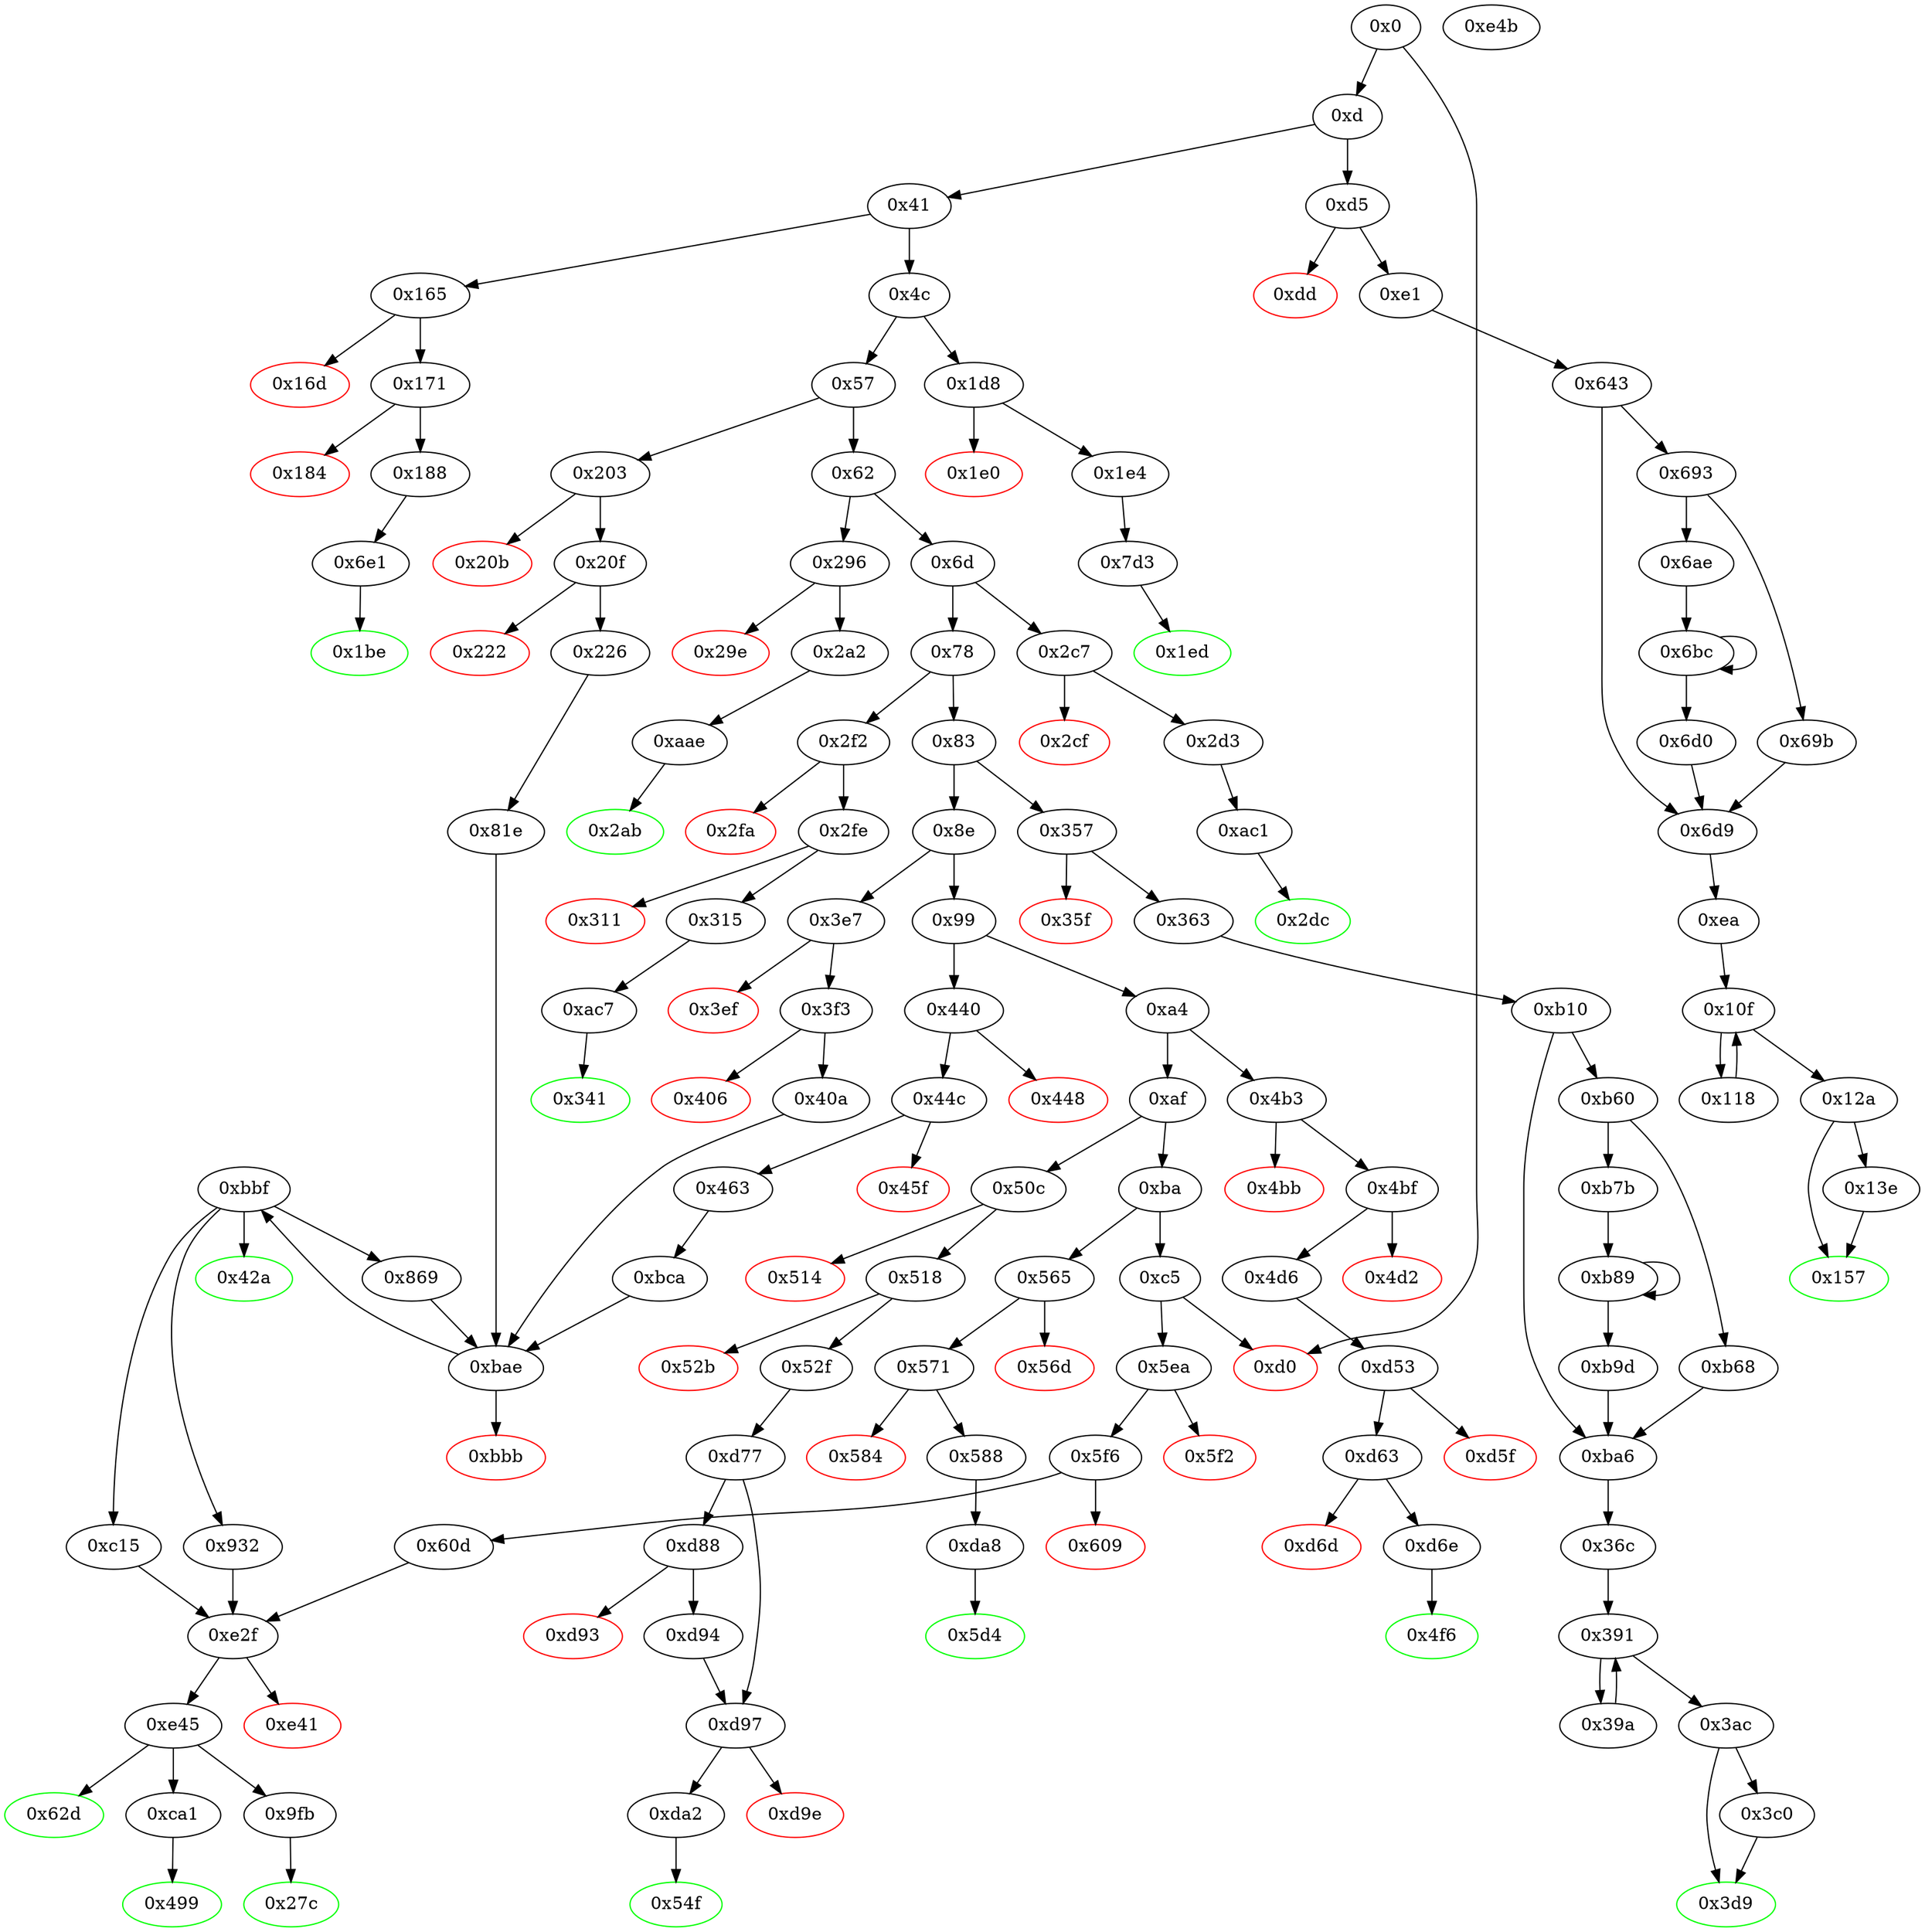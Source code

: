 digraph "" {
"0xd93" [color=red, fillcolor=white, id="0xd93", style=filled, tooltip="Block 0xd93\n[0xd93:0xd93]\n---\nPredecessors: [0xd88]\nSuccessors: []\n---\n0xd93 INVALID\n---\n0xd93: INVALID \n---\nEntry stack: [V11, 0x54f, V396, V399, V887, V399, V396, V887]\nStack pops: 0\nStack additions: []\nExit stack: [V11, 0x54f, V396, V399, V887, V399, V396, V887]\n\nDef sites:\nV11: {0xd.0x35}\n0x54f: {0x518.0x51a}\nV396: {0x52f.0x535}\nV399: {0x52f.0x53f}\nV887: {0xd77.0xd7c}\nV399: {0x52f.0x53f}\nV396: {0x52f.0x535}\nV887: {0xd77.0xd7c}\n"];
"0x81e" [fillcolor=white, id="0x81e", style=filled, tooltip="Block 0x81e\n[0x81e:0x868]\n---\nPredecessors: [0x226]\nSuccessors: [0xbae]\n---\n0x81e JUMPDEST\n0x81f PUSH1 0x0\n0x821 PUSH2 0x869\n0x824 PUSH1 0x4\n0x826 PUSH1 0x0\n0x828 DUP7\n0x829 PUSH20 0xffffffffffffffffffffffffffffffffffffffff\n0x83e AND\n0x83f PUSH20 0xffffffffffffffffffffffffffffffffffffffff\n0x854 AND\n0x855 DUP2\n0x856 MSTORE\n0x857 PUSH1 0x20\n0x859 ADD\n0x85a SWAP1\n0x85b DUP2\n0x85c MSTORE\n0x85d PUSH1 0x20\n0x85f ADD\n0x860 PUSH1 0x0\n0x862 SHA3\n0x863 SLOAD\n0x864 DUP4\n0x865 PUSH2 0xbae\n0x868 JUMP\n---\n0x81e: JUMPDEST \n0x81f: V590 = 0x0\n0x821: V591 = 0x869\n0x824: V592 = 0x4\n0x826: V593 = 0x0\n0x829: V594 = 0xffffffffffffffffffffffffffffffffffffffff\n0x83e: V595 = AND 0xffffffffffffffffffffffffffffffffffffffff V165\n0x83f: V596 = 0xffffffffffffffffffffffffffffffffffffffff\n0x854: V597 = AND 0xffffffffffffffffffffffffffffffffffffffff V595\n0x856: M[0x0] = V597\n0x857: V598 = 0x20\n0x859: V599 = ADD 0x20 0x0\n0x85c: M[0x20] = 0x4\n0x85d: V600 = 0x20\n0x85f: V601 = ADD 0x20 0x20\n0x860: V602 = 0x0\n0x862: V603 = SHA3 0x0 0x40\n0x863: V604 = S[V603]\n0x865: V605 = 0xbae\n0x868: JUMP 0xbae\n---\nEntry stack: [V11, 0x27c, V165, V170, V173]\nStack pops: 3\nStack additions: [S2, S1, S0, 0x0, 0x869, V604, S0]\nExit stack: [V11, 0x27c, V165, V170, V173, 0x0, 0x869, V604, V173]\n\nDef sites:\nV11: {0xd.0x35}\n0x27c: {0x20f.0x211}\nV165: {0x226.0x242}\nV170: {0x226.0x262}\nV173: {0x226.0x26c}\n"];
"0xb10" [fillcolor=white, id="0xb10", style=filled, tooltip="Block 0xb10\n[0xb10:0xb5f]\n---\nPredecessors: [0x363]\nSuccessors: [0xb60, 0xba6]\n---\n0xb10 JUMPDEST\n0xb11 PUSH1 0x1\n0xb13 DUP1\n0xb14 SLOAD\n0xb15 PUSH1 0x1\n0xb17 DUP2\n0xb18 PUSH1 0x1\n0xb1a AND\n0xb1b ISZERO\n0xb1c PUSH2 0x100\n0xb1f MUL\n0xb20 SUB\n0xb21 AND\n0xb22 PUSH1 0x2\n0xb24 SWAP1\n0xb25 DIV\n0xb26 DUP1\n0xb27 PUSH1 0x1f\n0xb29 ADD\n0xb2a PUSH1 0x20\n0xb2c DUP1\n0xb2d SWAP2\n0xb2e DIV\n0xb2f MUL\n0xb30 PUSH1 0x20\n0xb32 ADD\n0xb33 PUSH1 0x40\n0xb35 MLOAD\n0xb36 SWAP1\n0xb37 DUP2\n0xb38 ADD\n0xb39 PUSH1 0x40\n0xb3b MSTORE\n0xb3c DUP1\n0xb3d SWAP3\n0xb3e SWAP2\n0xb3f SWAP1\n0xb40 DUP2\n0xb41 DUP2\n0xb42 MSTORE\n0xb43 PUSH1 0x20\n0xb45 ADD\n0xb46 DUP3\n0xb47 DUP1\n0xb48 SLOAD\n0xb49 PUSH1 0x1\n0xb4b DUP2\n0xb4c PUSH1 0x1\n0xb4e AND\n0xb4f ISZERO\n0xb50 PUSH2 0x100\n0xb53 MUL\n0xb54 SUB\n0xb55 AND\n0xb56 PUSH1 0x2\n0xb58 SWAP1\n0xb59 DIV\n0xb5a DUP1\n0xb5b ISZERO\n0xb5c PUSH2 0xba6\n0xb5f JUMPI\n---\n0xb10: JUMPDEST \n0xb11: V733 = 0x1\n0xb14: V734 = S[0x1]\n0xb15: V735 = 0x1\n0xb18: V736 = 0x1\n0xb1a: V737 = AND 0x1 V734\n0xb1b: V738 = ISZERO V737\n0xb1c: V739 = 0x100\n0xb1f: V740 = MUL 0x100 V738\n0xb20: V741 = SUB V740 0x1\n0xb21: V742 = AND V741 V734\n0xb22: V743 = 0x2\n0xb25: V744 = DIV V742 0x2\n0xb27: V745 = 0x1f\n0xb29: V746 = ADD 0x1f V744\n0xb2a: V747 = 0x20\n0xb2e: V748 = DIV V746 0x20\n0xb2f: V749 = MUL V748 0x20\n0xb30: V750 = 0x20\n0xb32: V751 = ADD 0x20 V749\n0xb33: V752 = 0x40\n0xb35: V753 = M[0x40]\n0xb38: V754 = ADD V753 V751\n0xb39: V755 = 0x40\n0xb3b: M[0x40] = V754\n0xb42: M[V753] = V744\n0xb43: V756 = 0x20\n0xb45: V757 = ADD 0x20 V753\n0xb48: V758 = S[0x1]\n0xb49: V759 = 0x1\n0xb4c: V760 = 0x1\n0xb4e: V761 = AND 0x1 V758\n0xb4f: V762 = ISZERO V761\n0xb50: V763 = 0x100\n0xb53: V764 = MUL 0x100 V762\n0xb54: V765 = SUB V764 0x1\n0xb55: V766 = AND V765 V758\n0xb56: V767 = 0x2\n0xb59: V768 = DIV V766 0x2\n0xb5b: V769 = ISZERO V768\n0xb5c: V770 = 0xba6\n0xb5f: JUMPI 0xba6 V769\n---\nEntry stack: [V11, 0x36c]\nStack pops: 0\nStack additions: [V753, 0x1, V744, V757, 0x1, V768]\nExit stack: [V11, 0x36c, V753, 0x1, V744, V757, 0x1, V768]\n\nDef sites:\nV11: {0xd.0x35}\n0x36c: {0x363.0x365}\n"];
"0x13e" [fillcolor=white, id="0x13e", style=filled, tooltip="Block 0x13e\n[0x13e:0x156]\n---\nPredecessors: [0x12a]\nSuccessors: [0x157]\n---\n0x13e DUP1\n0x13f DUP3\n0x140 SUB\n0x141 DUP1\n0x142 MLOAD\n0x143 PUSH1 0x1\n0x145 DUP4\n0x146 PUSH1 0x20\n0x148 SUB\n0x149 PUSH2 0x100\n0x14c EXP\n0x14d SUB\n0x14e NOT\n0x14f AND\n0x150 DUP2\n0x151 MSTORE\n0x152 PUSH1 0x20\n0x154 ADD\n0x155 SWAP2\n0x156 POP\n---\n0x140: V87 = SUB V82 V84\n0x142: V88 = M[V87]\n0x143: V89 = 0x1\n0x146: V90 = 0x20\n0x148: V91 = SUB 0x20 V84\n0x149: V92 = 0x100\n0x14c: V93 = EXP 0x100 V91\n0x14d: V94 = SUB V93 0x1\n0x14e: V95 = NOT V94\n0x14f: V96 = AND V95 V88\n0x151: M[V87] = V96\n0x152: V97 = 0x20\n0x154: V98 = ADD 0x20 V87\n---\nEntry stack: [V11, 0xea, V490, V62, V62, V82, V84]\nStack pops: 2\nStack additions: [V98, S0]\nExit stack: [V11, 0xea, V490, V62, V62, V98, V84]\n\nDef sites:\nV11: {0xd.0x35}\n0xea: {0xe1.0xe3}\nV490: {0x643.0x668}\nV62: {0xea.0xed}\nV62: {0xea.0xed}\nV82: {0x12a.0x133}\nV84: {0x12a.0x137}\n"];
"0x4c" [fillcolor=white, id="0x4c", style=filled, tooltip="Block 0x4c\n[0x4c:0x56]\n---\nPredecessors: [0x41]\nSuccessors: [0x57, 0x1d8]\n---\n0x4c DUP1\n0x4d PUSH4 0x18160ddd\n0x52 EQ\n0x53 PUSH2 0x1d8\n0x56 JUMPI\n---\n0x4d: V18 = 0x18160ddd\n0x52: V19 = EQ 0x18160ddd V11\n0x53: V20 = 0x1d8\n0x56: JUMPI 0x1d8 V19\n---\nEntry stack: [V11]\nStack pops: 1\nStack additions: [S0]\nExit stack: [V11]\n\nDef sites:\nV11: {0xd.0x35}\n"];
"0x6ae" [fillcolor=white, id="0x6ae", style=filled, tooltip="Block 0x6ae\n[0x6ae:0x6bb]\n---\nPredecessors: [0x693]\nSuccessors: [0x6bc]\n---\n0x6ae JUMPDEST\n0x6af DUP3\n0x6b0 ADD\n0x6b1 SWAP2\n0x6b2 SWAP1\n0x6b3 PUSH1 0x0\n0x6b5 MSTORE\n0x6b6 PUSH1 0x20\n0x6b8 PUSH1 0x0\n0x6ba SHA3\n0x6bb SWAP1\n---\n0x6ae: JUMPDEST \n0x6b0: V518 = ADD V494 V505\n0x6b3: V519 = 0x0\n0x6b5: M[0x0] = 0x0\n0x6b6: V520 = 0x20\n0x6b8: V521 = 0x0\n0x6ba: V522 = SHA3 0x0 0x20\n---\nEntry stack: [V11, 0xea, V490, 0x0, V481, V494, 0x0, V505]\nStack pops: 3\nStack additions: [V518, V522, S2]\nExit stack: [V11, 0xea, V490, 0x0, V481, V518, V522, V494]\n\nDef sites:\nV11: {0xd.0x35}\n0xea: {0xe1.0xe3}\nV490: {0x643.0x668}\n0x0: {0x643.0x644}\nV481: {0x643.0x658}\nV494: {0x643.0x678}\n0x0: {0x643.0x644}\nV505: {0x643.0x68c}\n"];
"0xe4b" [fillcolor=white, id="0xe4b", style=filled, tooltip="Block 0xe4b\n[0xe4b:0xe83]\n---\nPredecessors: []\nSuccessors: []\n---\n0xe4b INVALID\n0xe4c LOG1\n0xe4d PUSH6 0x627a7a723058\n0xe54 SHA3\n0xe55 MISSING 0xc0\n0xe56 SLOAD\n0xe57 MISSING 0xae\n0xe58 MISSING 0x4b\n0xe59 MISSING 0x4a\n0xe5a MISSING 0xef\n0xe5b MISSING 0xe8\n0xe5c MISSING 0xc1\n0xe5d SWAP4\n0xe5e BYTE\n0xe5f EQ\n0xe60 DUP12\n0xe61 MISSING 0xc5\n0xe62 SGT\n0xe63 ADDMOD\n0xe64 MISSING 0xd0\n0xe65 PUSH30 0x9d50e425de37f31f4e5c25f18a61b50029\n---\n0xe4b: INVALID \n0xe4c: LOG S0 S1 S2\n0xe4d: V933 = 0x627a7a723058\n0xe54: V934 = SHA3 0x627a7a723058 S3\n0xe55: MISSING 0xc0\n0xe56: V935 = S[S0]\n0xe57: MISSING 0xae\n0xe58: MISSING 0x4b\n0xe59: MISSING 0x4a\n0xe5a: MISSING 0xef\n0xe5b: MISSING 0xe8\n0xe5c: MISSING 0xc1\n0xe5e: V936 = BYTE S4 S1\n0xe5f: V937 = EQ V936 S2\n0xe61: MISSING 0xc5\n0xe62: V938 = SGT S0 S1\n0xe63: V939 = ADDMOD V938 S2 S3\n0xe64: MISSING 0xd0\n0xe65: V940 = 0x9d50e425de37f31f4e5c25f18a61b50029\n---\nEntry stack: []\nStack pops: 0\nStack additions: [V934, V935, S13, V937, S3, S0, S5, S6, S7, S8, S9, S10, S11, S12, S13, V939, 0x9d50e425de37f31f4e5c25f18a61b50029]\nExit stack: []\n\nDef sites:\n"];
"0xe41" [color=red, fillcolor=white, id="0xe41", style=filled, tooltip="Block 0xe41\n[0xe41:0xe44]\n---\nPredecessors: [0xe2f]\nSuccessors: []\n---\n0xe41 PUSH1 0x0\n0xe43 DUP1\n0xe44 REVERT\n---\n0xe41: V932 = 0x0\n0xe44: REVERT 0x0 0x0\n---\nEntry stack: [V11, S8, S7, S6, S5, S4, {0x62d, 0x9fb, 0xca1}, S2, S1, V926]\nStack pops: 0\nStack additions: []\nExit stack: [V11, S8, S7, S6, S5, S4, {0x62d, 0x9fb, 0xca1}, S2, S1, V926]\n\nDef sites:\nV11: {0xd.0x35}\nS8: {0xd.0x35, 0x20f.0x211}\nS7: {0x44c.0x44e, 0x226.0x242}\nS6: {0x463.0x47f, 0x226.0x262}\nS5: {0x463.0x489, 0x226.0x26c}\nS4: {0xbca.0xbcb, 0xd.0x35, 0x81e.0x81f}\n{0x62d, 0x9fb, 0xca1}: {0x932.0x9b3, 0xc15.0xc59, 0x5f6.0x5f8}\nS2: {0xc15.0xc9b, 0x932.0x9f5, 0x60d.0x613}\nS1: {0x463.0x489, 0x60d.0x61d, 0x226.0x26c}\nV926: {0xe2f.0xe34}\n"];
"0x171" [fillcolor=white, id="0x171", style=filled, tooltip="Block 0x171\n[0x171:0x183]\n---\nPredecessors: [0x165]\nSuccessors: [0x184, 0x188]\n---\n0x171 JUMPDEST\n0x172 POP\n0x173 PUSH2 0x1be\n0x176 PUSH1 0x4\n0x178 DUP1\n0x179 CALLDATASIZE\n0x17a SUB\n0x17b PUSH1 0x40\n0x17d DUP2\n0x17e LT\n0x17f ISZERO\n0x180 PUSH2 0x188\n0x183 JUMPI\n---\n0x171: JUMPDEST \n0x173: V106 = 0x1be\n0x176: V107 = 0x4\n0x179: V108 = CALLDATASIZE\n0x17a: V109 = SUB V108 0x4\n0x17b: V110 = 0x40\n0x17e: V111 = LT V109 0x40\n0x17f: V112 = ISZERO V111\n0x180: V113 = 0x188\n0x183: JUMPI 0x188 V112\n---\nEntry stack: [V11, V102]\nStack pops: 1\nStack additions: [0x1be, 0x4, V109]\nExit stack: [V11, 0x1be, 0x4, V109]\n\nDef sites:\nV11: {0xd.0x35}\nV102: {0x165.0x166}\n"];
"0xba" [fillcolor=white, id="0xba", style=filled, tooltip="Block 0xba\n[0xba:0xc4]\n---\nPredecessors: [0xaf]\nSuccessors: [0xc5, 0x565]\n---\n0xba DUP1\n0xbb PUSH4 0xdd62ed3e\n0xc0 EQ\n0xc1 PUSH2 0x565\n0xc4 JUMPI\n---\n0xbb: V48 = 0xdd62ed3e\n0xc0: V49 = EQ 0xdd62ed3e V11\n0xc1: V50 = 0x565\n0xc4: JUMPI 0x565 V49\n---\nEntry stack: [V11]\nStack pops: 1\nStack additions: [S0]\nExit stack: [V11]\n\nDef sites:\nV11: {0xd.0x35}\n"];
"0xe2f" [fillcolor=white, id="0xe2f", style=filled, tooltip="Block 0xe2f\n[0xe2f:0xe40]\n---\nPredecessors: [0x60d, 0x932, 0xc15]\nSuccessors: [0xe41, 0xe45]\n---\n0xe2f JUMPDEST\n0xe30 PUSH1 0x0\n0xe32 DUP2\n0xe33 DUP4\n0xe34 ADD\n0xe35 SWAP1\n0xe36 POP\n0xe37 DUP3\n0xe38 DUP2\n0xe39 LT\n0xe3a ISZERO\n0xe3b ISZERO\n0xe3c ISZERO\n0xe3d PUSH2 0xe45\n0xe40 JUMPI\n---\n0xe2f: JUMPDEST \n0xe30: V925 = 0x0\n0xe34: V926 = ADD S1 S0\n0xe39: V927 = LT V926 S1\n0xe3a: V928 = ISZERO V927\n0xe3b: V929 = ISZERO V928\n0xe3c: V930 = ISZERO V929\n0xe3d: V931 = 0xe45\n0xe40: JUMPI 0xe45 V930\n---\nEntry stack: [V11, S7, S6, S5, S4, S3, {0x62d, 0x9fb, 0xca1}, S1, S0]\nStack pops: 2\nStack additions: [S1, S0, V926]\nExit stack: [V11, S7, S6, S5, S4, S3, {0x62d, 0x9fb, 0xca1}, S1, S0, V926]\n\nDef sites:\nV11: {0xd.0x35}\nS7: {0xd.0x35, 0x20f.0x211}\nS6: {0x44c.0x44e, 0x226.0x242}\nS5: {0x463.0x47f, 0x226.0x262}\nS4: {0x463.0x489, 0x226.0x26c}\nS3: {0xbca.0xbcb, 0xd.0x35, 0x81e.0x81f}\n{0x62d, 0x9fb, 0xca1}: {0x932.0x9b3, 0xc15.0xc59, 0x5f6.0x5f8}\nS1: {0xc15.0xc9b, 0x932.0x9f5, 0x60d.0x613}\nS0: {0x463.0x489, 0x60d.0x61d, 0x226.0x26c}\n"];
"0x2fa" [color=red, fillcolor=white, id="0x2fa", style=filled, tooltip="Block 0x2fa\n[0x2fa:0x2fd]\n---\nPredecessors: [0x2f2]\nSuccessors: []\n---\n0x2fa PUSH1 0x0\n0x2fc DUP1\n0x2fd REVERT\n---\n0x2fa: V221 = 0x0\n0x2fd: REVERT 0x0 0x0\n---\nEntry stack: [V11, V218]\nStack pops: 0\nStack additions: []\nExit stack: [V11, V218]\n\nDef sites:\nV11: {0xd.0x35}\nV218: {0x2f2.0x2f3}\n"];
"0x296" [fillcolor=white, id="0x296", style=filled, tooltip="Block 0x296\n[0x296:0x29d]\n---\nPredecessors: [0x62]\nSuccessors: [0x29e, 0x2a2]\n---\n0x296 JUMPDEST\n0x297 CALLVALUE\n0x298 DUP1\n0x299 ISZERO\n0x29a PUSH2 0x2a2\n0x29d JUMPI\n---\n0x296: JUMPDEST \n0x297: V188 = CALLVALUE\n0x299: V189 = ISZERO V188\n0x29a: V190 = 0x2a2\n0x29d: JUMPI 0x2a2 V189\n---\nEntry stack: [V11]\nStack pops: 0\nStack additions: [V188]\nExit stack: [V11, V188]\n\nDef sites:\nV11: {0xd.0x35}\n"];
"0xc15" [fillcolor=white, id="0xc15", style=filled, tooltip="Block 0xc15\n[0xc15:0xca0]\n---\nPredecessors: [0xbbf]\nSuccessors: [0xe2f]\n---\n0xc15 JUMPDEST\n0xc16 PUSH1 0x4\n0xc18 PUSH1 0x0\n0xc1a CALLER\n0xc1b PUSH20 0xffffffffffffffffffffffffffffffffffffffff\n0xc30 AND\n0xc31 PUSH20 0xffffffffffffffffffffffffffffffffffffffff\n0xc46 AND\n0xc47 DUP2\n0xc48 MSTORE\n0xc49 PUSH1 0x20\n0xc4b ADD\n0xc4c SWAP1\n0xc4d DUP2\n0xc4e MSTORE\n0xc4f PUSH1 0x20\n0xc51 ADD\n0xc52 PUSH1 0x0\n0xc54 SHA3\n0xc55 DUP2\n0xc56 SWAP1\n0xc57 SSTORE\n0xc58 POP\n0xc59 PUSH2 0xca1\n0xc5c PUSH1 0x4\n0xc5e PUSH1 0x0\n0xc60 DUP6\n0xc61 PUSH20 0xffffffffffffffffffffffffffffffffffffffff\n0xc76 AND\n0xc77 PUSH20 0xffffffffffffffffffffffffffffffffffffffff\n0xc8c AND\n0xc8d DUP2\n0xc8e MSTORE\n0xc8f PUSH1 0x20\n0xc91 ADD\n0xc92 SWAP1\n0xc93 DUP2\n0xc94 MSTORE\n0xc95 PUSH1 0x20\n0xc97 ADD\n0xc98 PUSH1 0x0\n0xc9a SHA3\n0xc9b SLOAD\n0xc9c DUP4\n0xc9d PUSH2 0xe2f\n0xca0 JUMP\n---\n0xc15: JUMPDEST \n0xc16: V822 = 0x4\n0xc18: V823 = 0x0\n0xc1a: V824 = CALLER\n0xc1b: V825 = 0xffffffffffffffffffffffffffffffffffffffff\n0xc30: V826 = AND 0xffffffffffffffffffffffffffffffffffffffff V824\n0xc31: V827 = 0xffffffffffffffffffffffffffffffffffffffff\n0xc46: V828 = AND 0xffffffffffffffffffffffffffffffffffffffff V826\n0xc48: M[0x0] = V828\n0xc49: V829 = 0x20\n0xc4b: V830 = ADD 0x20 0x0\n0xc4e: M[0x20] = 0x4\n0xc4f: V831 = 0x20\n0xc51: V832 = ADD 0x20 0x20\n0xc52: V833 = 0x0\n0xc54: V834 = SHA3 0x0 0x40\n0xc57: S[V834] = V804\n0xc59: V835 = 0xca1\n0xc5c: V836 = 0x4\n0xc5e: V837 = 0x0\n0xc61: V838 = 0xffffffffffffffffffffffffffffffffffffffff\n0xc76: V839 = AND 0xffffffffffffffffffffffffffffffffffffffff S3\n0xc77: V840 = 0xffffffffffffffffffffffffffffffffffffffff\n0xc8c: V841 = AND 0xffffffffffffffffffffffffffffffffffffffff V839\n0xc8e: M[0x0] = V841\n0xc8f: V842 = 0x20\n0xc91: V843 = ADD 0x20 0x0\n0xc94: M[0x20] = 0x4\n0xc95: V844 = 0x20\n0xc97: V845 = ADD 0x20 0x20\n0xc98: V846 = 0x0\n0xc9a: V847 = SHA3 0x0 0x40\n0xc9b: V848 = S[V847]\n0xc9d: V849 = 0xe2f\n0xca0: JUMP 0xe2f\n---\nEntry stack: [V11, S5, S4, S3, S2, S1, V804]\nStack pops: 4\nStack additions: [S3, S2, S1, 0xca1, V848, S2]\nExit stack: [V11, S5, S4, S3, S2, S1, 0xca1, V848, S2]\n\nDef sites:\nV11: {0xd.0x35}\nS5: {0xd.0x35, 0x20f.0x211}\nS4: {0x44c.0x44e, 0x226.0x242}\nS3: {0x463.0x47f, 0x226.0x262}\nS2: {0x463.0x489, 0x226.0x26c}\nS1: {0xbca.0xbcb, 0xd.0x35, 0x81e.0x81f}\nV804: {0xbbf.0xbc2}\n"];
"0x222" [color=red, fillcolor=white, id="0x222", style=filled, tooltip="Block 0x222\n[0x222:0x225]\n---\nPredecessors: [0x20f]\nSuccessors: []\n---\n0x222 PUSH1 0x0\n0x224 DUP1\n0x225 REVERT\n---\n0x222: V161 = 0x0\n0x225: REVERT 0x0 0x0\n---\nEntry stack: [V11, 0x27c, 0x4, V156]\nStack pops: 0\nStack additions: []\nExit stack: [V11, 0x27c, 0x4, V156]\n\nDef sites:\nV11: {0xd.0x35}\n0x27c: {0x20f.0x211}\n0x4: {0x20f.0x214}\nV156: {0x20f.0x218}\n"];
"0xd94" [fillcolor=white, id="0xd94", style=filled, tooltip="Block 0xd94\n[0xd94:0xd96]\n---\nPredecessors: [0xd88]\nSuccessors: [0xd97]\n---\n0xd94 JUMPDEST\n0xd95 DIV\n0xd96 EQ\n---\n0xd94: JUMPDEST \n0xd95: V894 = DIV V887 V396\n0xd96: V895 = EQ V894 V399\n---\nEntry stack: [V11, 0x54f, V396, V399, V887, V399, V396, V887]\nStack pops: 3\nStack additions: [V895]\nExit stack: [V11, 0x54f, V396, V399, V887, V895]\n\nDef sites:\nV11: {0xd.0x35}\n0x54f: {0x518.0x51a}\nV396: {0x52f.0x535}\nV399: {0x52f.0x53f}\nV887: {0xd77.0xd7c}\nV399: {0x52f.0x53f}\nV396: {0x52f.0x535}\nV887: {0xd77.0xd7c}\n"];
"0x3d9" [color=green, fillcolor=white, id="0x3d9", style=filled, tooltip="Block 0x3d9\n[0x3d9:0x3e6]\n---\nPredecessors: [0x3ac, 0x3c0]\nSuccessors: []\n---\n0x3d9 JUMPDEST\n0x3da POP\n0x3db SWAP3\n0x3dc POP\n0x3dd POP\n0x3de POP\n0x3df PUSH1 0x40\n0x3e1 MLOAD\n0x3e2 DUP1\n0x3e3 SWAP2\n0x3e4 SUB\n0x3e5 SWAP1\n0x3e6 RETURN\n---\n0x3d9: JUMPDEST \n0x3df: V289 = 0x40\n0x3e1: V290 = M[0x40]\n0x3e4: V291 = SUB S1 V290\n0x3e6: RETURN V290 V291\n---\nEntry stack: [V11, 0x36c, V753, V252, V252, S1, V274]\nStack pops: 5\nStack additions: []\nExit stack: [V11, 0x36c]\n\nDef sites:\nV11: {0xd.0x35}\n0x36c: {0x363.0x365}\nV753: {0xb10.0xb35}\nV252: {0x36c.0x36f}\nV252: {0x36c.0x36f}\nS1: {0x3c0.0x3d6, 0x3ac.0x3b5}\nV274: {0x3ac.0x3b9}\n"];
"0x7d3" [fillcolor=white, id="0x7d3", style=filled, tooltip="Block 0x7d3\n[0x7d3:0x81d]\n---\nPredecessors: [0x1e4]\nSuccessors: [0x1ed]\n---\n0x7d3 JUMPDEST\n0x7d4 PUSH1 0x0\n0x7d6 PUSH1 0x4\n0x7d8 PUSH1 0x0\n0x7da DUP1\n0x7db PUSH20 0xffffffffffffffffffffffffffffffffffffffff\n0x7f0 AND\n0x7f1 PUSH20 0xffffffffffffffffffffffffffffffffffffffff\n0x806 AND\n0x807 DUP2\n0x808 MSTORE\n0x809 PUSH1 0x20\n0x80b ADD\n0x80c SWAP1\n0x80d DUP2\n0x80e MSTORE\n0x80f PUSH1 0x20\n0x811 ADD\n0x812 PUSH1 0x0\n0x814 SHA3\n0x815 SLOAD\n0x816 PUSH1 0x3\n0x818 SLOAD\n0x819 SUB\n0x81a SWAP1\n0x81b POP\n0x81c SWAP1\n0x81d JUMP\n---\n0x7d3: JUMPDEST \n0x7d4: V573 = 0x0\n0x7d6: V574 = 0x4\n0x7d8: V575 = 0x0\n0x7db: V576 = 0xffffffffffffffffffffffffffffffffffffffff\n0x7f0: V577 = AND 0xffffffffffffffffffffffffffffffffffffffff 0x0\n0x7f1: V578 = 0xffffffffffffffffffffffffffffffffffffffff\n0x806: V579 = AND 0xffffffffffffffffffffffffffffffffffffffff 0x0\n0x808: M[0x0] = 0x0\n0x809: V580 = 0x20\n0x80b: V581 = ADD 0x20 0x0\n0x80e: M[0x20] = 0x4\n0x80f: V582 = 0x20\n0x811: V583 = ADD 0x20 0x20\n0x812: V584 = 0x0\n0x814: V585 = SHA3 0x0 0x40\n0x815: V586 = S[V585]\n0x816: V587 = 0x3\n0x818: V588 = S[0x3]\n0x819: V589 = SUB V588 V586\n0x81d: JUMP 0x1ed\n---\nEntry stack: [V11, 0x1ed]\nStack pops: 1\nStack additions: [V589]\nExit stack: [V11, V589]\n\nDef sites:\nV11: {0xd.0x35}\n0x1ed: {0x1e4.0x1e6}\n"];
"0x4bf" [fillcolor=white, id="0x4bf", style=filled, tooltip="Block 0x4bf\n[0x4bf:0x4d1]\n---\nPredecessors: [0x4b3]\nSuccessors: [0x4d2, 0x4d6]\n---\n0x4bf JUMPDEST\n0x4c0 POP\n0x4c1 PUSH2 0x4f6\n0x4c4 PUSH1 0x4\n0x4c6 DUP1\n0x4c7 CALLDATASIZE\n0x4c8 SUB\n0x4c9 PUSH1 0x40\n0x4cb DUP2\n0x4cc LT\n0x4cd ISZERO\n0x4ce PUSH2 0x4d6\n0x4d1 JUMPI\n---\n0x4bf: JUMPDEST \n0x4c1: V358 = 0x4f6\n0x4c4: V359 = 0x4\n0x4c7: V360 = CALLDATASIZE\n0x4c8: V361 = SUB V360 0x4\n0x4c9: V362 = 0x40\n0x4cc: V363 = LT V361 0x40\n0x4cd: V364 = ISZERO V363\n0x4ce: V365 = 0x4d6\n0x4d1: JUMPI 0x4d6 V364\n---\nEntry stack: [V11, V354]\nStack pops: 1\nStack additions: [0x4f6, 0x4, V361]\nExit stack: [V11, 0x4f6, 0x4, V361]\n\nDef sites:\nV11: {0xd.0x35}\nV354: {0x4b3.0x4b4}\n"];
"0xac1" [fillcolor=white, id="0xac1", style=filled, tooltip="Block 0xac1\n[0xac1:0xac6]\n---\nPredecessors: [0x2d3]\nSuccessors: [0x2dc]\n---\n0xac1 JUMPDEST\n0xac2 PUSH1 0x3\n0xac4 SLOAD\n0xac5 DUP2\n0xac6 JUMP\n---\n0xac1: JUMPDEST \n0xac2: V717 = 0x3\n0xac4: V718 = S[0x3]\n0xac6: JUMP 0x2dc\n---\nEntry stack: [V11, 0x2dc]\nStack pops: 1\nStack additions: [S0, V718]\nExit stack: [V11, 0x2dc, V718]\n\nDef sites:\nV11: {0xd.0x35}\n0x2dc: {0x2d3.0x2d5}\n"];
"0xbca" [fillcolor=white, id="0xbca", style=filled, tooltip="Block 0xbca\n[0xbca:0xc14]\n---\nPredecessors: [0x463]\nSuccessors: [0xbae]\n---\n0xbca JUMPDEST\n0xbcb PUSH1 0x0\n0xbcd PUSH2 0xc15\n0xbd0 PUSH1 0x4\n0xbd2 PUSH1 0x0\n0xbd4 CALLER\n0xbd5 PUSH20 0xffffffffffffffffffffffffffffffffffffffff\n0xbea AND\n0xbeb PUSH20 0xffffffffffffffffffffffffffffffffffffffff\n0xc00 AND\n0xc01 DUP2\n0xc02 MSTORE\n0xc03 PUSH1 0x20\n0xc05 ADD\n0xc06 SWAP1\n0xc07 DUP2\n0xc08 MSTORE\n0xc09 PUSH1 0x20\n0xc0b ADD\n0xc0c PUSH1 0x0\n0xc0e SHA3\n0xc0f SLOAD\n0xc10 DUP4\n0xc11 PUSH2 0xbae\n0xc14 JUMP\n---\n0xbca: JUMPDEST \n0xbcb: V805 = 0x0\n0xbcd: V806 = 0xc15\n0xbd0: V807 = 0x4\n0xbd2: V808 = 0x0\n0xbd4: V809 = CALLER\n0xbd5: V810 = 0xffffffffffffffffffffffffffffffffffffffff\n0xbea: V811 = AND 0xffffffffffffffffffffffffffffffffffffffff V809\n0xbeb: V812 = 0xffffffffffffffffffffffffffffffffffffffff\n0xc00: V813 = AND 0xffffffffffffffffffffffffffffffffffffffff V811\n0xc02: M[0x0] = V813\n0xc03: V814 = 0x20\n0xc05: V815 = ADD 0x20 0x0\n0xc08: M[0x20] = 0x4\n0xc09: V816 = 0x20\n0xc0b: V817 = ADD 0x20 0x20\n0xc0c: V818 = 0x0\n0xc0e: V819 = SHA3 0x0 0x40\n0xc0f: V820 = S[V819]\n0xc11: V821 = 0xbae\n0xc14: JUMP 0xbae\n---\nEntry stack: [V11, 0x499, V336, V339]\nStack pops: 1\nStack additions: [S0, 0x0, 0xc15, V820, S0]\nExit stack: [V11, 0x499, V336, V339, 0x0, 0xc15, V820, V339]\n\nDef sites:\nV11: {0xd.0x35}\n0x499: {0x44c.0x44e}\nV336: {0x463.0x47f}\nV339: {0x463.0x489}\n"];
"0x588" [fillcolor=white, id="0x588", style=filled, tooltip="Block 0x588\n[0x588:0x5d3]\n---\nPredecessors: [0x571]\nSuccessors: [0xda8]\n---\n0x588 JUMPDEST\n0x589 DUP2\n0x58a ADD\n0x58b SWAP1\n0x58c DUP1\n0x58d DUP1\n0x58e CALLDATALOAD\n0x58f PUSH20 0xffffffffffffffffffffffffffffffffffffffff\n0x5a4 AND\n0x5a5 SWAP1\n0x5a6 PUSH1 0x20\n0x5a8 ADD\n0x5a9 SWAP1\n0x5aa SWAP3\n0x5ab SWAP2\n0x5ac SWAP1\n0x5ad DUP1\n0x5ae CALLDATALOAD\n0x5af PUSH20 0xffffffffffffffffffffffffffffffffffffffff\n0x5c4 AND\n0x5c5 SWAP1\n0x5c6 PUSH1 0x20\n0x5c8 ADD\n0x5c9 SWAP1\n0x5ca SWAP3\n0x5cb SWAP2\n0x5cc SWAP1\n0x5cd POP\n0x5ce POP\n0x5cf POP\n0x5d0 PUSH2 0xda8\n0x5d3 JUMP\n---\n0x588: JUMPDEST \n0x58a: V423 = ADD 0x4 V417\n0x58e: V424 = CALLDATALOAD 0x4\n0x58f: V425 = 0xffffffffffffffffffffffffffffffffffffffff\n0x5a4: V426 = AND 0xffffffffffffffffffffffffffffffffffffffff V424\n0x5a6: V427 = 0x20\n0x5a8: V428 = ADD 0x20 0x4\n0x5ae: V429 = CALLDATALOAD 0x24\n0x5af: V430 = 0xffffffffffffffffffffffffffffffffffffffff\n0x5c4: V431 = AND 0xffffffffffffffffffffffffffffffffffffffff V429\n0x5c6: V432 = 0x20\n0x5c8: V433 = ADD 0x20 0x24\n0x5d0: V434 = 0xda8\n0x5d3: JUMP 0xda8\n---\nEntry stack: [V11, 0x5d4, 0x4, V417]\nStack pops: 2\nStack additions: [V426, V431]\nExit stack: [V11, 0x5d4, V426, V431]\n\nDef sites:\nV11: {0xd.0x35}\n0x5d4: {0x571.0x573}\n0x4: {0x571.0x576}\nV417: {0x571.0x57a}\n"];
"0x9fb" [fillcolor=white, id="0x9fb", style=filled, tooltip="Block 0x9fb\n[0x9fb:0xaad]\n---\nPredecessors: [0xe45]\nSuccessors: [0x27c]\n---\n0x9fb JUMPDEST\n0x9fc PUSH1 0x4\n0x9fe PUSH1 0x0\n0xa00 DUP6\n0xa01 PUSH20 0xffffffffffffffffffffffffffffffffffffffff\n0xa16 AND\n0xa17 PUSH20 0xffffffffffffffffffffffffffffffffffffffff\n0xa2c AND\n0xa2d DUP2\n0xa2e MSTORE\n0xa2f PUSH1 0x20\n0xa31 ADD\n0xa32 SWAP1\n0xa33 DUP2\n0xa34 MSTORE\n0xa35 PUSH1 0x20\n0xa37 ADD\n0xa38 PUSH1 0x0\n0xa3a SHA3\n0xa3b DUP2\n0xa3c SWAP1\n0xa3d SSTORE\n0xa3e POP\n0xa3f DUP3\n0xa40 PUSH20 0xffffffffffffffffffffffffffffffffffffffff\n0xa55 AND\n0xa56 DUP5\n0xa57 PUSH20 0xffffffffffffffffffffffffffffffffffffffff\n0xa6c AND\n0xa6d PUSH32 0xddf252ad1be2c89b69c2b068fc378daa952ba7f163c4a11628f55a4df523b3ef\n0xa8e DUP5\n0xa8f PUSH1 0x40\n0xa91 MLOAD\n0xa92 DUP1\n0xa93 DUP3\n0xa94 DUP2\n0xa95 MSTORE\n0xa96 PUSH1 0x20\n0xa98 ADD\n0xa99 SWAP2\n0xa9a POP\n0xa9b POP\n0xa9c PUSH1 0x40\n0xa9e MLOAD\n0xa9f DUP1\n0xaa0 SWAP2\n0xaa1 SUB\n0xaa2 SWAP1\n0xaa3 LOG3\n0xaa4 PUSH1 0x1\n0xaa6 SWAP1\n0xaa7 POP\n0xaa8 SWAP4\n0xaa9 SWAP3\n0xaaa POP\n0xaab POP\n0xaac POP\n0xaad JUMP\n---\n0x9fb: JUMPDEST \n0x9fc: V684 = 0x4\n0x9fe: V685 = 0x0\n0xa01: V686 = 0xffffffffffffffffffffffffffffffffffffffff\n0xa16: V687 = AND 0xffffffffffffffffffffffffffffffffffffffff S3\n0xa17: V688 = 0xffffffffffffffffffffffffffffffffffffffff\n0xa2c: V689 = AND 0xffffffffffffffffffffffffffffffffffffffff V687\n0xa2e: M[0x0] = V689\n0xa2f: V690 = 0x20\n0xa31: V691 = ADD 0x20 0x0\n0xa34: M[0x20] = 0x4\n0xa35: V692 = 0x20\n0xa37: V693 = ADD 0x20 0x20\n0xa38: V694 = 0x0\n0xa3a: V695 = SHA3 0x0 0x40\n0xa3d: S[V695] = S0\n0xa40: V696 = 0xffffffffffffffffffffffffffffffffffffffff\n0xa55: V697 = AND 0xffffffffffffffffffffffffffffffffffffffff S3\n0xa57: V698 = 0xffffffffffffffffffffffffffffffffffffffff\n0xa6c: V699 = AND 0xffffffffffffffffffffffffffffffffffffffff S4\n0xa6d: V700 = 0xddf252ad1be2c89b69c2b068fc378daa952ba7f163c4a11628f55a4df523b3ef\n0xa8f: V701 = 0x40\n0xa91: V702 = M[0x40]\n0xa95: M[V702] = S2\n0xa96: V703 = 0x20\n0xa98: V704 = ADD 0x20 V702\n0xa9c: V705 = 0x40\n0xa9e: V706 = M[0x40]\n0xaa1: V707 = SUB V704 V706\n0xaa3: LOG V706 V707 0xddf252ad1be2c89b69c2b068fc378daa952ba7f163c4a11628f55a4df523b3ef V699 V697\n0xaa4: V708 = 0x1\n0xaad: JUMP S5\n---\nEntry stack: [V11, S5, S4, S3, S2, S1, S0]\nStack pops: 6\nStack additions: [0x1]\nExit stack: [V11, 0x1]\n\nDef sites:\nV11: {0xd.0x35}\nS5: {0xd.0x35, 0x20f.0x211}\nS4: {0x44c.0x44e, 0x226.0x242}\nS3: {0x463.0x47f, 0x226.0x262}\nS2: {0x463.0x489, 0x226.0x26c}\nS1: {0xbca.0xbcb, 0xd.0x35, 0x81e.0x81f}\nS0: {0xe2f_0x932.0xe34, 0xe2f_0x60d.0xe34, 0xe2f_0xc15.0xe34}\n"];
"0x44c" [fillcolor=white, id="0x44c", style=filled, tooltip="Block 0x44c\n[0x44c:0x45e]\n---\nPredecessors: [0x440]\nSuccessors: [0x45f, 0x463]\n---\n0x44c JUMPDEST\n0x44d POP\n0x44e PUSH2 0x499\n0x451 PUSH1 0x4\n0x453 DUP1\n0x454 CALLDATASIZE\n0x455 SUB\n0x456 PUSH1 0x40\n0x458 DUP2\n0x459 LT\n0x45a ISZERO\n0x45b PUSH2 0x463\n0x45e JUMPI\n---\n0x44c: JUMPDEST \n0x44e: V324 = 0x499\n0x451: V325 = 0x4\n0x454: V326 = CALLDATASIZE\n0x455: V327 = SUB V326 0x4\n0x456: V328 = 0x40\n0x459: V329 = LT V327 0x40\n0x45a: V330 = ISZERO V329\n0x45b: V331 = 0x463\n0x45e: JUMPI 0x463 V330\n---\nEntry stack: [V11, V320]\nStack pops: 1\nStack additions: [0x499, 0x4, V327]\nExit stack: [V11, 0x499, 0x4, V327]\n\nDef sites:\nV11: {0xd.0x35}\nV320: {0x440.0x441}\n"];
"0xbbf" [fillcolor=white, id="0xbbf", style=filled, tooltip="Block 0xbbf\n[0xbbf:0xbc9]\n---\nPredecessors: [0xbae]\nSuccessors: [0x42a, 0x869, 0x932, 0xc15]\n---\n0xbbf JUMPDEST\n0xbc0 DUP2\n0xbc1 DUP4\n0xbc2 SUB\n0xbc3 SWAP1\n0xbc4 POP\n0xbc5 SWAP3\n0xbc6 SWAP2\n0xbc7 POP\n0xbc8 POP\n0xbc9 JUMP\n---\n0xbbf: JUMPDEST \n0xbc2: V804 = SUB S2 S1\n0xbc9: JUMP {0x42a, 0x869, 0x932, 0xc15}\n---\nEntry stack: [V11, S8, S7, S6, S5, S4, {0x42a, 0x869, 0x932, 0xc15}, S2, S1, 0x0]\nStack pops: 4\nStack additions: [V804]\nExit stack: [V11, S8, S7, S6, S5, S4, V804]\n\nDef sites:\nV11: {0xd.0x35}\nS8: {0xd.0x35, 0x20f.0x211}\nS7: {0x44c.0x44e, 0x226.0x242}\nS6: {0x463.0x47f, 0x226.0x262}\nS5: {0x463.0x489, 0x226.0x26c}\nS4: {0xbca.0xbcb, 0xd.0x35, 0x81e.0x81f}\n{0x42a, 0x869, 0x932, 0xc15}: {0x869.0x8ad, 0x3f3.0x3f5, 0xbca.0xbcd, 0x81e.0x821}\nS2: {0x869.0x92c, 0xbca.0xc0f, 0x40a.0x410, 0x81e.0x863}\nS1: {0x463.0x489, 0x40a.0x41a, 0x226.0x26c}\n0x0: {0xbae.0xbaf}\n"];
"0x42a" [color=green, fillcolor=white, id="0x42a", style=filled, tooltip="Block 0x42a\n[0x42a:0x43f]\n---\nPredecessors: [0xbbf]\nSuccessors: []\n---\n0x42a JUMPDEST\n0x42b PUSH1 0x40\n0x42d MLOAD\n0x42e DUP1\n0x42f DUP3\n0x430 DUP2\n0x431 MSTORE\n0x432 PUSH1 0x20\n0x434 ADD\n0x435 SWAP2\n0x436 POP\n0x437 POP\n0x438 PUSH1 0x40\n0x43a MLOAD\n0x43b DUP1\n0x43c SWAP2\n0x43d SUB\n0x43e SWAP1\n0x43f RETURN\n---\n0x42a: JUMPDEST \n0x42b: V313 = 0x40\n0x42d: V314 = M[0x40]\n0x431: M[V314] = V804\n0x432: V315 = 0x20\n0x434: V316 = ADD 0x20 V314\n0x438: V317 = 0x40\n0x43a: V318 = M[0x40]\n0x43d: V319 = SUB V316 V318\n0x43f: RETURN V318 V319\n---\nEntry stack: [V11, S5, S4, S3, S2, S1, V804]\nStack pops: 1\nStack additions: []\nExit stack: [V11, S5, S4, S3, S2, S1]\n\nDef sites:\nV11: {0xd.0x35}\nS5: {0xd.0x35, 0x20f.0x211}\nS4: {0x44c.0x44e, 0x226.0x242}\nS3: {0x463.0x47f, 0x226.0x262}\nS2: {0x463.0x489, 0x226.0x26c}\nS1: {0xbca.0xbcb, 0xd.0x35, 0x81e.0x81f}\nV804: {0xbbf.0xbc2}\n"];
"0xbbb" [color=red, fillcolor=white, id="0xbbb", style=filled, tooltip="Block 0xbbb\n[0xbbb:0xbbe]\n---\nPredecessors: [0xbae]\nSuccessors: []\n---\n0xbbb PUSH1 0x0\n0xbbd DUP1\n0xbbe REVERT\n---\n0xbbb: V803 = 0x0\n0xbbe: REVERT 0x0 0x0\n---\nEntry stack: [V11, S8, S7, S6, S5, S4, {0x42a, 0x869, 0x932, 0xc15}, S2, S1, 0x0]\nStack pops: 0\nStack additions: []\nExit stack: [V11, S8, S7, S6, S5, S4, {0x42a, 0x869, 0x932, 0xc15}, S2, S1, 0x0]\n\nDef sites:\nV11: {0xd.0x35}\nS8: {0xd.0x35, 0x20f.0x211}\nS7: {0x44c.0x44e, 0x226.0x242}\nS6: {0x463.0x47f, 0x226.0x262}\nS5: {0x463.0x489, 0x226.0x26c}\nS4: {0xbca.0xbcb, 0xd.0x35, 0x81e.0x81f}\n{0x42a, 0x869, 0x932, 0xc15}: {0x869.0x8ad, 0x3f3.0x3f5, 0xbca.0xbcd, 0x81e.0x821}\nS2: {0x869.0x92c, 0xbca.0xc0f, 0x40a.0x410, 0x81e.0x863}\nS1: {0x463.0x489, 0x40a.0x41a, 0x226.0x26c}\n0x0: {0xbae.0xbaf}\n"];
"0x609" [color=red, fillcolor=white, id="0x609", style=filled, tooltip="Block 0x609\n[0x609:0x60c]\n---\nPredecessors: [0x5f6]\nSuccessors: []\n---\n0x609 PUSH1 0x0\n0x60b DUP1\n0x60c REVERT\n---\n0x609: V454 = 0x0\n0x60c: REVERT 0x0 0x0\n---\nEntry stack: [V11, 0x62d, 0x4, V449]\nStack pops: 0\nStack additions: []\nExit stack: [V11, 0x62d, 0x4, V449]\n\nDef sites:\nV11: {0xd.0x35}\n0x62d: {0x5f6.0x5f8}\n0x4: {0x5f6.0x5fb}\nV449: {0x5f6.0x5ff}\n"];
"0x35f" [color=red, fillcolor=white, id="0x35f", style=filled, tooltip="Block 0x35f\n[0x35f:0x362]\n---\nPredecessors: [0x357]\nSuccessors: []\n---\n0x35f PUSH1 0x0\n0x361 DUP1\n0x362 REVERT\n---\n0x35f: V248 = 0x0\n0x362: REVERT 0x0 0x0\n---\nEntry stack: [V11, V245]\nStack pops: 0\nStack additions: []\nExit stack: [V11, V245]\n\nDef sites:\nV11: {0xd.0x35}\nV245: {0x357.0x358}\n"];
"0x2cf" [color=red, fillcolor=white, id="0x2cf", style=filled, tooltip="Block 0x2cf\n[0x2cf:0x2d2]\n---\nPredecessors: [0x2c7]\nSuccessors: []\n---\n0x2cf PUSH1 0x0\n0x2d1 DUP1\n0x2d2 REVERT\n---\n0x2cf: V208 = 0x0\n0x2d2: REVERT 0x0 0x0\n---\nEntry stack: [V11, V205]\nStack pops: 0\nStack additions: []\nExit stack: [V11, V205]\n\nDef sites:\nV11: {0xd.0x35}\nV205: {0x2c7.0x2c8}\n"];
"0x62d" [color=green, fillcolor=white, id="0x62d", style=filled, tooltip="Block 0x62d\n[0x62d:0x642]\n---\nPredecessors: [0xe45]\nSuccessors: []\n---\n0x62d JUMPDEST\n0x62e PUSH1 0x40\n0x630 MLOAD\n0x631 DUP1\n0x632 DUP3\n0x633 DUP2\n0x634 MSTORE\n0x635 PUSH1 0x20\n0x637 ADD\n0x638 SWAP2\n0x639 POP\n0x63a POP\n0x63b PUSH1 0x40\n0x63d MLOAD\n0x63e DUP1\n0x63f SWAP2\n0x640 SUB\n0x641 SWAP1\n0x642 RETURN\n---\n0x62d: JUMPDEST \n0x62e: V463 = 0x40\n0x630: V464 = M[0x40]\n0x634: M[V464] = S0\n0x635: V465 = 0x20\n0x637: V466 = ADD 0x20 V464\n0x63b: V467 = 0x40\n0x63d: V468 = M[0x40]\n0x640: V469 = SUB V466 V468\n0x642: RETURN V468 V469\n---\nEntry stack: [V11, S5, S4, S3, S2, S1, S0]\nStack pops: 1\nStack additions: []\nExit stack: [V11, S5, S4, S3, S2, S1]\n\nDef sites:\nV11: {0xd.0x35}\nS5: {0xd.0x35, 0x20f.0x211}\nS4: {0x44c.0x44e, 0x226.0x242}\nS3: {0x463.0x47f, 0x226.0x262}\nS2: {0x463.0x489, 0x226.0x26c}\nS1: {0xbca.0xbcb, 0xd.0x35, 0x81e.0x81f}\nS0: {0xe2f_0x932.0xe34, 0xe2f_0x60d.0xe34, 0xe2f_0xc15.0xe34}\n"];
"0xdd" [color=red, fillcolor=white, id="0xdd", style=filled, tooltip="Block 0xdd\n[0xdd:0xe0]\n---\nPredecessors: [0xd5]\nSuccessors: []\n---\n0xdd PUSH1 0x0\n0xdf DUP1\n0xe0 REVERT\n---\n0xdd: V58 = 0x0\n0xe0: REVERT 0x0 0x0\n---\nEntry stack: [V11, V55]\nStack pops: 0\nStack additions: []\nExit stack: [V11, V55]\n\nDef sites:\nV11: {0xd.0x35}\nV55: {0xd5.0xd6}\n"];
"0x1e0" [color=red, fillcolor=white, id="0x1e0", style=filled, tooltip="Block 0x1e0\n[0x1e0:0x1e3]\n---\nPredecessors: [0x1d8]\nSuccessors: []\n---\n0x1e0 PUSH1 0x0\n0x1e2 DUP1\n0x1e3 REVERT\n---\n0x1e0: V139 = 0x0\n0x1e3: REVERT 0x0 0x0\n---\nEntry stack: [V11, V136]\nStack pops: 0\nStack additions: []\nExit stack: [V11, V136]\n\nDef sites:\nV11: {0xd.0x35}\nV136: {0x1d8.0x1d9}\n"];
"0x4f6" [color=green, fillcolor=white, id="0x4f6", style=filled, tooltip="Block 0x4f6\n[0x4f6:0x50b]\n---\nPredecessors: [0xd6e]\nSuccessors: []\n---\n0x4f6 JUMPDEST\n0x4f7 PUSH1 0x40\n0x4f9 MLOAD\n0x4fa DUP1\n0x4fb DUP3\n0x4fc DUP2\n0x4fd MSTORE\n0x4fe PUSH1 0x20\n0x500 ADD\n0x501 SWAP2\n0x502 POP\n0x503 POP\n0x504 PUSH1 0x40\n0x506 MLOAD\n0x507 DUP1\n0x508 SWAP2\n0x509 SUB\n0x50a SWAP1\n0x50b RETURN\n---\n0x4f6: JUMPDEST \n0x4f7: V375 = 0x40\n0x4f9: V376 = M[0x40]\n0x4fd: M[V376] = V885\n0x4fe: V377 = 0x20\n0x500: V378 = ADD 0x20 V376\n0x504: V379 = 0x40\n0x506: V380 = M[0x40]\n0x509: V381 = SUB V378 V380\n0x50b: RETURN V380 V381\n---\nEntry stack: [V11, V885]\nStack pops: 1\nStack additions: []\nExit stack: [V11]\n\nDef sites:\nV11: {0xd.0x35}\nV885: {0xd6e.0xd6f}\n"];
"0x4d6" [fillcolor=white, id="0x4d6", style=filled, tooltip="Block 0x4d6\n[0x4d6:0x4f5]\n---\nPredecessors: [0x4bf]\nSuccessors: [0xd53]\n---\n0x4d6 JUMPDEST\n0x4d7 DUP2\n0x4d8 ADD\n0x4d9 SWAP1\n0x4da DUP1\n0x4db DUP1\n0x4dc CALLDATALOAD\n0x4dd SWAP1\n0x4de PUSH1 0x20\n0x4e0 ADD\n0x4e1 SWAP1\n0x4e2 SWAP3\n0x4e3 SWAP2\n0x4e4 SWAP1\n0x4e5 DUP1\n0x4e6 CALLDATALOAD\n0x4e7 SWAP1\n0x4e8 PUSH1 0x20\n0x4ea ADD\n0x4eb SWAP1\n0x4ec SWAP3\n0x4ed SWAP2\n0x4ee SWAP1\n0x4ef POP\n0x4f0 POP\n0x4f1 POP\n0x4f2 PUSH2 0xd53\n0x4f5 JUMP\n---\n0x4d6: JUMPDEST \n0x4d8: V367 = ADD 0x4 V361\n0x4dc: V368 = CALLDATALOAD 0x4\n0x4de: V369 = 0x20\n0x4e0: V370 = ADD 0x20 0x4\n0x4e6: V371 = CALLDATALOAD 0x24\n0x4e8: V372 = 0x20\n0x4ea: V373 = ADD 0x20 0x24\n0x4f2: V374 = 0xd53\n0x4f5: JUMP 0xd53\n---\nEntry stack: [V11, 0x4f6, 0x4, V361]\nStack pops: 2\nStack additions: [V368, V371]\nExit stack: [V11, 0x4f6, V368, V371]\n\nDef sites:\nV11: {0xd.0x35}\n0x4f6: {0x4bf.0x4c1}\n0x4: {0x4bf.0x4c4}\nV361: {0x4bf.0x4c8}\n"];
"0x29e" [color=red, fillcolor=white, id="0x29e", style=filled, tooltip="Block 0x29e\n[0x29e:0x2a1]\n---\nPredecessors: [0x296]\nSuccessors: []\n---\n0x29e PUSH1 0x0\n0x2a0 DUP1\n0x2a1 REVERT\n---\n0x29e: V191 = 0x0\n0x2a1: REVERT 0x0 0x0\n---\nEntry stack: [V11, V188]\nStack pops: 0\nStack additions: []\nExit stack: [V11, V188]\n\nDef sites:\nV11: {0xd.0x35}\nV188: {0x296.0x297}\n"];
"0x83" [fillcolor=white, id="0x83", style=filled, tooltip="Block 0x83\n[0x83:0x8d]\n---\nPredecessors: [0x78]\nSuccessors: [0x8e, 0x357]\n---\n0x83 DUP1\n0x84 PUSH4 0x95d89b41\n0x89 EQ\n0x8a PUSH2 0x357\n0x8d JUMPI\n---\n0x84: V33 = 0x95d89b41\n0x89: V34 = EQ 0x95d89b41 V11\n0x8a: V35 = 0x357\n0x8d: JUMPI 0x357 V34\n---\nEntry stack: [V11]\nStack pops: 1\nStack additions: [S0]\nExit stack: [V11]\n\nDef sites:\nV11: {0xd.0x35}\n"];
"0x157" [color=green, fillcolor=white, id="0x157", style=filled, tooltip="Block 0x157\n[0x157:0x164]\n---\nPredecessors: [0x12a, 0x13e]\nSuccessors: []\n---\n0x157 JUMPDEST\n0x158 POP\n0x159 SWAP3\n0x15a POP\n0x15b POP\n0x15c POP\n0x15d PUSH1 0x40\n0x15f MLOAD\n0x160 DUP1\n0x161 SWAP2\n0x162 SUB\n0x163 SWAP1\n0x164 RETURN\n---\n0x157: JUMPDEST \n0x15d: V99 = 0x40\n0x15f: V100 = M[0x40]\n0x162: V101 = SUB S1 V100\n0x164: RETURN V100 V101\n---\nEntry stack: [V11, 0xea, V490, V62, V62, S1, V84]\nStack pops: 5\nStack additions: []\nExit stack: [V11, 0xea]\n\nDef sites:\nV11: {0xd.0x35}\n0xea: {0xe1.0xe3}\nV490: {0x643.0x668}\nV62: {0xea.0xed}\nV62: {0xea.0xed}\nS1: {0x12a.0x133, 0x13e.0x154}\nV84: {0x12a.0x137}\n"];
"0x932" [fillcolor=white, id="0x932", style=filled, tooltip="Block 0x932\n[0x932:0x9fa]\n---\nPredecessors: [0xbbf]\nSuccessors: [0xe2f]\n---\n0x932 JUMPDEST\n0x933 PUSH1 0x5\n0x935 PUSH1 0x0\n0x937 DUP7\n0x938 PUSH20 0xffffffffffffffffffffffffffffffffffffffff\n0x94d AND\n0x94e PUSH20 0xffffffffffffffffffffffffffffffffffffffff\n0x963 AND\n0x964 DUP2\n0x965 MSTORE\n0x966 PUSH1 0x20\n0x968 ADD\n0x969 SWAP1\n0x96a DUP2\n0x96b MSTORE\n0x96c PUSH1 0x20\n0x96e ADD\n0x96f PUSH1 0x0\n0x971 SHA3\n0x972 PUSH1 0x0\n0x974 CALLER\n0x975 PUSH20 0xffffffffffffffffffffffffffffffffffffffff\n0x98a AND\n0x98b PUSH20 0xffffffffffffffffffffffffffffffffffffffff\n0x9a0 AND\n0x9a1 DUP2\n0x9a2 MSTORE\n0x9a3 PUSH1 0x20\n0x9a5 ADD\n0x9a6 SWAP1\n0x9a7 DUP2\n0x9a8 MSTORE\n0x9a9 PUSH1 0x20\n0x9ab ADD\n0x9ac PUSH1 0x0\n0x9ae SHA3\n0x9af DUP2\n0x9b0 SWAP1\n0x9b1 SSTORE\n0x9b2 POP\n0x9b3 PUSH2 0x9fb\n0x9b6 PUSH1 0x4\n0x9b8 PUSH1 0x0\n0x9ba DUP6\n0x9bb PUSH20 0xffffffffffffffffffffffffffffffffffffffff\n0x9d0 AND\n0x9d1 PUSH20 0xffffffffffffffffffffffffffffffffffffffff\n0x9e6 AND\n0x9e7 DUP2\n0x9e8 MSTORE\n0x9e9 PUSH1 0x20\n0x9eb ADD\n0x9ec SWAP1\n0x9ed DUP2\n0x9ee MSTORE\n0x9ef PUSH1 0x20\n0x9f1 ADD\n0x9f2 PUSH1 0x0\n0x9f4 SHA3\n0x9f5 SLOAD\n0x9f6 DUP4\n0x9f7 PUSH2 0xe2f\n0x9fa JUMP\n---\n0x932: JUMPDEST \n0x933: V645 = 0x5\n0x935: V646 = 0x0\n0x938: V647 = 0xffffffffffffffffffffffffffffffffffffffff\n0x94d: V648 = AND 0xffffffffffffffffffffffffffffffffffffffff S4\n0x94e: V649 = 0xffffffffffffffffffffffffffffffffffffffff\n0x963: V650 = AND 0xffffffffffffffffffffffffffffffffffffffff V648\n0x965: M[0x0] = V650\n0x966: V651 = 0x20\n0x968: V652 = ADD 0x20 0x0\n0x96b: M[0x20] = 0x5\n0x96c: V653 = 0x20\n0x96e: V654 = ADD 0x20 0x20\n0x96f: V655 = 0x0\n0x971: V656 = SHA3 0x0 0x40\n0x972: V657 = 0x0\n0x974: V658 = CALLER\n0x975: V659 = 0xffffffffffffffffffffffffffffffffffffffff\n0x98a: V660 = AND 0xffffffffffffffffffffffffffffffffffffffff V658\n0x98b: V661 = 0xffffffffffffffffffffffffffffffffffffffff\n0x9a0: V662 = AND 0xffffffffffffffffffffffffffffffffffffffff V660\n0x9a2: M[0x0] = V662\n0x9a3: V663 = 0x20\n0x9a5: V664 = ADD 0x20 0x0\n0x9a8: M[0x20] = V656\n0x9a9: V665 = 0x20\n0x9ab: V666 = ADD 0x20 0x20\n0x9ac: V667 = 0x0\n0x9ae: V668 = SHA3 0x0 0x40\n0x9b1: S[V668] = V804\n0x9b3: V669 = 0x9fb\n0x9b6: V670 = 0x4\n0x9b8: V671 = 0x0\n0x9bb: V672 = 0xffffffffffffffffffffffffffffffffffffffff\n0x9d0: V673 = AND 0xffffffffffffffffffffffffffffffffffffffff S3\n0x9d1: V674 = 0xffffffffffffffffffffffffffffffffffffffff\n0x9e6: V675 = AND 0xffffffffffffffffffffffffffffffffffffffff V673\n0x9e8: M[0x0] = V675\n0x9e9: V676 = 0x20\n0x9eb: V677 = ADD 0x20 0x0\n0x9ee: M[0x20] = 0x4\n0x9ef: V678 = 0x20\n0x9f1: V679 = ADD 0x20 0x20\n0x9f2: V680 = 0x0\n0x9f4: V681 = SHA3 0x0 0x40\n0x9f5: V682 = S[V681]\n0x9f7: V683 = 0xe2f\n0x9fa: JUMP 0xe2f\n---\nEntry stack: [V11, S5, S4, S3, S2, S1, V804]\nStack pops: 5\nStack additions: [S4, S3, S2, S1, 0x9fb, V682, S2]\nExit stack: [V11, S5, S4, S3, S2, S1, 0x9fb, V682, S2]\n\nDef sites:\nV11: {0xd.0x35}\nS5: {0xd.0x35, 0x20f.0x211}\nS4: {0x44c.0x44e, 0x226.0x242}\nS3: {0x463.0x47f, 0x226.0x262}\nS2: {0x463.0x489, 0x226.0x26c}\nS1: {0xbca.0xbcb, 0xd.0x35, 0x81e.0x81f}\nV804: {0xbbf.0xbc2}\n"];
"0x6d" [fillcolor=white, id="0x6d", style=filled, tooltip="Block 0x6d\n[0x6d:0x77]\n---\nPredecessors: [0x62]\nSuccessors: [0x78, 0x2c7]\n---\n0x6d DUP1\n0x6e PUSH4 0x3eaaf86b\n0x73 EQ\n0x74 PUSH2 0x2c7\n0x77 JUMPI\n---\n0x6e: V27 = 0x3eaaf86b\n0x73: V28 = EQ 0x3eaaf86b V11\n0x74: V29 = 0x2c7\n0x77: JUMPI 0x2c7 V28\n---\nEntry stack: [V11]\nStack pops: 1\nStack additions: [S0]\nExit stack: [V11]\n\nDef sites:\nV11: {0xd.0x35}\n"];
"0x20b" [color=red, fillcolor=white, id="0x20b", style=filled, tooltip="Block 0x20b\n[0x20b:0x20e]\n---\nPredecessors: [0x203]\nSuccessors: []\n---\n0x20b PUSH1 0x0\n0x20d DUP1\n0x20e REVERT\n---\n0x20b: V152 = 0x0\n0x20e: REVERT 0x0 0x0\n---\nEntry stack: [V11, V149]\nStack pops: 0\nStack additions: []\nExit stack: [V11, V149]\n\nDef sites:\nV11: {0xd.0x35}\nV149: {0x203.0x204}\n"];
"0x6bc" [fillcolor=white, id="0x6bc", style=filled, tooltip="Block 0x6bc\n[0x6bc:0x6cf]\n---\nPredecessors: [0x6ae, 0x6bc]\nSuccessors: [0x6bc, 0x6d0]\n---\n0x6bc JUMPDEST\n0x6bd DUP2\n0x6be SLOAD\n0x6bf DUP2\n0x6c0 MSTORE\n0x6c1 SWAP1\n0x6c2 PUSH1 0x1\n0x6c4 ADD\n0x6c5 SWAP1\n0x6c6 PUSH1 0x20\n0x6c8 ADD\n0x6c9 DUP1\n0x6ca DUP4\n0x6cb GT\n0x6cc PUSH2 0x6bc\n0x6cf JUMPI\n---\n0x6bc: JUMPDEST \n0x6be: V523 = S[S1]\n0x6c0: M[S0] = V523\n0x6c2: V524 = 0x1\n0x6c4: V525 = ADD 0x1 S1\n0x6c6: V526 = 0x20\n0x6c8: V527 = ADD 0x20 S0\n0x6cb: V528 = GT V518 V527\n0x6cc: V529 = 0x6bc\n0x6cf: JUMPI 0x6bc V528\n---\nEntry stack: [V11, 0xea, V490, 0x0, V481, V518, S1, S0]\nStack pops: 3\nStack additions: [S2, V525, V527]\nExit stack: [V11, 0xea, V490, 0x0, V481, V518, V525, V527]\n\nDef sites:\nV11: {0xd.0x35}\n0xea: {0xe1.0xe3}\nV490: {0x643.0x668}\n0x0: {0x643.0x644}\nV481: {0x643.0x658}\nV518: {0x6ae.0x6b0}\nS1: {0x6bc.0x6c4, 0x6ae.0x6ba}\nS0: {0x643.0x678, 0x6bc.0x6c8}\n"];
"0x448" [color=red, fillcolor=white, id="0x448", style=filled, tooltip="Block 0x448\n[0x448:0x44b]\n---\nPredecessors: [0x440]\nSuccessors: []\n---\n0x448 PUSH1 0x0\n0x44a DUP1\n0x44b REVERT\n---\n0x448: V323 = 0x0\n0x44b: REVERT 0x0 0x0\n---\nEntry stack: [V11, V320]\nStack pops: 0\nStack additions: []\nExit stack: [V11, V320]\n\nDef sites:\nV11: {0xd.0x35}\nV320: {0x440.0x441}\n"];
"0x869" [fillcolor=white, id="0x869", style=filled, tooltip="Block 0x869\n[0x869:0x931]\n---\nPredecessors: [0xbbf]\nSuccessors: [0xbae]\n---\n0x869 JUMPDEST\n0x86a PUSH1 0x4\n0x86c PUSH1 0x0\n0x86e DUP7\n0x86f PUSH20 0xffffffffffffffffffffffffffffffffffffffff\n0x884 AND\n0x885 PUSH20 0xffffffffffffffffffffffffffffffffffffffff\n0x89a AND\n0x89b DUP2\n0x89c MSTORE\n0x89d PUSH1 0x20\n0x89f ADD\n0x8a0 SWAP1\n0x8a1 DUP2\n0x8a2 MSTORE\n0x8a3 PUSH1 0x20\n0x8a5 ADD\n0x8a6 PUSH1 0x0\n0x8a8 SHA3\n0x8a9 DUP2\n0x8aa SWAP1\n0x8ab SSTORE\n0x8ac POP\n0x8ad PUSH2 0x932\n0x8b0 PUSH1 0x5\n0x8b2 PUSH1 0x0\n0x8b4 DUP7\n0x8b5 PUSH20 0xffffffffffffffffffffffffffffffffffffffff\n0x8ca AND\n0x8cb PUSH20 0xffffffffffffffffffffffffffffffffffffffff\n0x8e0 AND\n0x8e1 DUP2\n0x8e2 MSTORE\n0x8e3 PUSH1 0x20\n0x8e5 ADD\n0x8e6 SWAP1\n0x8e7 DUP2\n0x8e8 MSTORE\n0x8e9 PUSH1 0x20\n0x8eb ADD\n0x8ec PUSH1 0x0\n0x8ee SHA3\n0x8ef PUSH1 0x0\n0x8f1 CALLER\n0x8f2 PUSH20 0xffffffffffffffffffffffffffffffffffffffff\n0x907 AND\n0x908 PUSH20 0xffffffffffffffffffffffffffffffffffffffff\n0x91d AND\n0x91e DUP2\n0x91f MSTORE\n0x920 PUSH1 0x20\n0x922 ADD\n0x923 SWAP1\n0x924 DUP2\n0x925 MSTORE\n0x926 PUSH1 0x20\n0x928 ADD\n0x929 PUSH1 0x0\n0x92b SHA3\n0x92c SLOAD\n0x92d DUP4\n0x92e PUSH2 0xbae\n0x931 JUMP\n---\n0x869: JUMPDEST \n0x86a: V606 = 0x4\n0x86c: V607 = 0x0\n0x86f: V608 = 0xffffffffffffffffffffffffffffffffffffffff\n0x884: V609 = AND 0xffffffffffffffffffffffffffffffffffffffff S4\n0x885: V610 = 0xffffffffffffffffffffffffffffffffffffffff\n0x89a: V611 = AND 0xffffffffffffffffffffffffffffffffffffffff V609\n0x89c: M[0x0] = V611\n0x89d: V612 = 0x20\n0x89f: V613 = ADD 0x20 0x0\n0x8a2: M[0x20] = 0x4\n0x8a3: V614 = 0x20\n0x8a5: V615 = ADD 0x20 0x20\n0x8a6: V616 = 0x0\n0x8a8: V617 = SHA3 0x0 0x40\n0x8ab: S[V617] = V804\n0x8ad: V618 = 0x932\n0x8b0: V619 = 0x5\n0x8b2: V620 = 0x0\n0x8b5: V621 = 0xffffffffffffffffffffffffffffffffffffffff\n0x8ca: V622 = AND 0xffffffffffffffffffffffffffffffffffffffff S4\n0x8cb: V623 = 0xffffffffffffffffffffffffffffffffffffffff\n0x8e0: V624 = AND 0xffffffffffffffffffffffffffffffffffffffff V622\n0x8e2: M[0x0] = V624\n0x8e3: V625 = 0x20\n0x8e5: V626 = ADD 0x20 0x0\n0x8e8: M[0x20] = 0x5\n0x8e9: V627 = 0x20\n0x8eb: V628 = ADD 0x20 0x20\n0x8ec: V629 = 0x0\n0x8ee: V630 = SHA3 0x0 0x40\n0x8ef: V631 = 0x0\n0x8f1: V632 = CALLER\n0x8f2: V633 = 0xffffffffffffffffffffffffffffffffffffffff\n0x907: V634 = AND 0xffffffffffffffffffffffffffffffffffffffff V632\n0x908: V635 = 0xffffffffffffffffffffffffffffffffffffffff\n0x91d: V636 = AND 0xffffffffffffffffffffffffffffffffffffffff V634\n0x91f: M[0x0] = V636\n0x920: V637 = 0x20\n0x922: V638 = ADD 0x20 0x0\n0x925: M[0x20] = V630\n0x926: V639 = 0x20\n0x928: V640 = ADD 0x20 0x20\n0x929: V641 = 0x0\n0x92b: V642 = SHA3 0x0 0x40\n0x92c: V643 = S[V642]\n0x92e: V644 = 0xbae\n0x931: JUMP 0xbae\n---\nEntry stack: [V11, S5, S4, S3, S2, S1, V804]\nStack pops: 5\nStack additions: [S4, S3, S2, S1, 0x932, V643, S2]\nExit stack: [V11, S5, S4, S3, S2, S1, 0x932, V643, S2]\n\nDef sites:\nV11: {0xd.0x35}\nS5: {0xd.0x35, 0x20f.0x211}\nS4: {0x44c.0x44e, 0x226.0x242}\nS3: {0x463.0x47f, 0x226.0x262}\nS2: {0x463.0x489, 0x226.0x26c}\nS1: {0xbca.0xbcb, 0xd.0x35, 0x81e.0x81f}\nV804: {0xbbf.0xbc2}\n"];
"0xca1" [fillcolor=white, id="0xca1", style=filled, tooltip="Block 0xca1\n[0xca1:0xd52]\n---\nPredecessors: [0xe45]\nSuccessors: [0x499]\n---\n0xca1 JUMPDEST\n0xca2 PUSH1 0x4\n0xca4 PUSH1 0x0\n0xca6 DUP6\n0xca7 PUSH20 0xffffffffffffffffffffffffffffffffffffffff\n0xcbc AND\n0xcbd PUSH20 0xffffffffffffffffffffffffffffffffffffffff\n0xcd2 AND\n0xcd3 DUP2\n0xcd4 MSTORE\n0xcd5 PUSH1 0x20\n0xcd7 ADD\n0xcd8 SWAP1\n0xcd9 DUP2\n0xcda MSTORE\n0xcdb PUSH1 0x20\n0xcdd ADD\n0xcde PUSH1 0x0\n0xce0 SHA3\n0xce1 DUP2\n0xce2 SWAP1\n0xce3 SSTORE\n0xce4 POP\n0xce5 DUP3\n0xce6 PUSH20 0xffffffffffffffffffffffffffffffffffffffff\n0xcfb AND\n0xcfc CALLER\n0xcfd PUSH20 0xffffffffffffffffffffffffffffffffffffffff\n0xd12 AND\n0xd13 PUSH32 0xddf252ad1be2c89b69c2b068fc378daa952ba7f163c4a11628f55a4df523b3ef\n0xd34 DUP5\n0xd35 PUSH1 0x40\n0xd37 MLOAD\n0xd38 DUP1\n0xd39 DUP3\n0xd3a DUP2\n0xd3b MSTORE\n0xd3c PUSH1 0x20\n0xd3e ADD\n0xd3f SWAP2\n0xd40 POP\n0xd41 POP\n0xd42 PUSH1 0x40\n0xd44 MLOAD\n0xd45 DUP1\n0xd46 SWAP2\n0xd47 SUB\n0xd48 SWAP1\n0xd49 LOG3\n0xd4a PUSH1 0x1\n0xd4c SWAP1\n0xd4d POP\n0xd4e SWAP3\n0xd4f SWAP2\n0xd50 POP\n0xd51 POP\n0xd52 JUMP\n---\n0xca1: JUMPDEST \n0xca2: V850 = 0x4\n0xca4: V851 = 0x0\n0xca7: V852 = 0xffffffffffffffffffffffffffffffffffffffff\n0xcbc: V853 = AND 0xffffffffffffffffffffffffffffffffffffffff S3\n0xcbd: V854 = 0xffffffffffffffffffffffffffffffffffffffff\n0xcd2: V855 = AND 0xffffffffffffffffffffffffffffffffffffffff V853\n0xcd4: M[0x0] = V855\n0xcd5: V856 = 0x20\n0xcd7: V857 = ADD 0x20 0x0\n0xcda: M[0x20] = 0x4\n0xcdb: V858 = 0x20\n0xcdd: V859 = ADD 0x20 0x20\n0xcde: V860 = 0x0\n0xce0: V861 = SHA3 0x0 0x40\n0xce3: S[V861] = S0\n0xce6: V862 = 0xffffffffffffffffffffffffffffffffffffffff\n0xcfb: V863 = AND 0xffffffffffffffffffffffffffffffffffffffff S3\n0xcfc: V864 = CALLER\n0xcfd: V865 = 0xffffffffffffffffffffffffffffffffffffffff\n0xd12: V866 = AND 0xffffffffffffffffffffffffffffffffffffffff V864\n0xd13: V867 = 0xddf252ad1be2c89b69c2b068fc378daa952ba7f163c4a11628f55a4df523b3ef\n0xd35: V868 = 0x40\n0xd37: V869 = M[0x40]\n0xd3b: M[V869] = S2\n0xd3c: V870 = 0x20\n0xd3e: V871 = ADD 0x20 V869\n0xd42: V872 = 0x40\n0xd44: V873 = M[0x40]\n0xd47: V874 = SUB V871 V873\n0xd49: LOG V873 V874 0xddf252ad1be2c89b69c2b068fc378daa952ba7f163c4a11628f55a4df523b3ef V866 V863\n0xd4a: V875 = 0x1\n0xd52: JUMP S4\n---\nEntry stack: [V11, S5, S4, S3, S2, S1, S0]\nStack pops: 5\nStack additions: [0x1]\nExit stack: [V11, S5, 0x1]\n\nDef sites:\nV11: {0xd.0x35}\nS5: {0xd.0x35, 0x20f.0x211}\nS4: {0x44c.0x44e, 0x226.0x242}\nS3: {0x463.0x47f, 0x226.0x262}\nS2: {0x463.0x489, 0x226.0x26c}\nS1: {0xbca.0xbcb, 0xd.0x35, 0x81e.0x81f}\nS0: {0xe2f_0x932.0xe34, 0xe2f_0x60d.0xe34, 0xe2f_0xc15.0xe34}\n"];
"0xb89" [fillcolor=white, id="0xb89", style=filled, tooltip="Block 0xb89\n[0xb89:0xb9c]\n---\nPredecessors: [0xb7b, 0xb89]\nSuccessors: [0xb89, 0xb9d]\n---\n0xb89 JUMPDEST\n0xb8a DUP2\n0xb8b SLOAD\n0xb8c DUP2\n0xb8d MSTORE\n0xb8e SWAP1\n0xb8f PUSH1 0x1\n0xb91 ADD\n0xb92 SWAP1\n0xb93 PUSH1 0x20\n0xb95 ADD\n0xb96 DUP1\n0xb97 DUP4\n0xb98 GT\n0xb99 PUSH2 0xb89\n0xb9c JUMPI\n---\n0xb89: JUMPDEST \n0xb8b: V786 = S[S1]\n0xb8d: M[S0] = V786\n0xb8f: V787 = 0x1\n0xb91: V788 = ADD 0x1 S1\n0xb93: V789 = 0x20\n0xb95: V790 = ADD 0x20 S0\n0xb98: V791 = GT V781 V790\n0xb99: V792 = 0xb89\n0xb9c: JUMPI 0xb89 V791\n---\nEntry stack: [V11, 0x36c, V753, 0x1, V744, V781, S1, S0]\nStack pops: 3\nStack additions: [S2, V788, V790]\nExit stack: [V11, 0x36c, V753, 0x1, V744, V781, V788, V790]\n\nDef sites:\nV11: {0xd.0x35}\n0x36c: {0x363.0x365}\nV753: {0xb10.0xb35}\n0x1: {0xb10.0xb11}\nV744: {0xb10.0xb25}\nV781: {0xb7b.0xb7d}\nS1: {0xb89.0xb91, 0xb7b.0xb87}\nS0: {0xb89.0xb95, 0xb10.0xb45}\n"];
"0x69b" [fillcolor=white, id="0x69b", style=filled, tooltip="Block 0x69b\n[0x69b:0x6ad]\n---\nPredecessors: [0x693]\nSuccessors: [0x6d9]\n---\n0x69b PUSH2 0x100\n0x69e DUP1\n0x69f DUP4\n0x6a0 SLOAD\n0x6a1 DIV\n0x6a2 MUL\n0x6a3 DUP4\n0x6a4 MSTORE\n0x6a5 SWAP2\n0x6a6 PUSH1 0x20\n0x6a8 ADD\n0x6a9 SWAP2\n0x6aa PUSH2 0x6d9\n0x6ad JUMP\n---\n0x69b: V511 = 0x100\n0x6a0: V512 = S[0x0]\n0x6a1: V513 = DIV V512 0x100\n0x6a2: V514 = MUL V513 0x100\n0x6a4: M[V494] = V514\n0x6a6: V515 = 0x20\n0x6a8: V516 = ADD 0x20 V494\n0x6aa: V517 = 0x6d9\n0x6ad: JUMP 0x6d9\n---\nEntry stack: [V11, 0xea, V490, 0x0, V481, V494, 0x0, V505]\nStack pops: 3\nStack additions: [V516, S1, S0]\nExit stack: [V11, 0xea, V490, 0x0, V481, V516, 0x0, V505]\n\nDef sites:\nV11: {0xd.0x35}\n0xea: {0xe1.0xe3}\nV490: {0x643.0x668}\n0x0: {0x643.0x644}\nV481: {0x643.0x658}\nV494: {0x643.0x678}\n0x0: {0x643.0x644}\nV505: {0x643.0x68c}\n"];
"0x1ed" [color=green, fillcolor=white, id="0x1ed", style=filled, tooltip="Block 0x1ed\n[0x1ed:0x202]\n---\nPredecessors: [0x7d3]\nSuccessors: []\n---\n0x1ed JUMPDEST\n0x1ee PUSH1 0x40\n0x1f0 MLOAD\n0x1f1 DUP1\n0x1f2 DUP3\n0x1f3 DUP2\n0x1f4 MSTORE\n0x1f5 PUSH1 0x20\n0x1f7 ADD\n0x1f8 SWAP2\n0x1f9 POP\n0x1fa POP\n0x1fb PUSH1 0x40\n0x1fd MLOAD\n0x1fe DUP1\n0x1ff SWAP2\n0x200 SUB\n0x201 SWAP1\n0x202 RETURN\n---\n0x1ed: JUMPDEST \n0x1ee: V142 = 0x40\n0x1f0: V143 = M[0x40]\n0x1f4: M[V143] = V589\n0x1f5: V144 = 0x20\n0x1f7: V145 = ADD 0x20 V143\n0x1fb: V146 = 0x40\n0x1fd: V147 = M[0x40]\n0x200: V148 = SUB V145 V147\n0x202: RETURN V147 V148\n---\nEntry stack: [V11, V589]\nStack pops: 1\nStack additions: []\nExit stack: [V11]\n\nDef sites:\nV11: {0xd.0x35}\nV589: {0x7d3.0x819}\n"];
"0x4b3" [fillcolor=white, id="0x4b3", style=filled, tooltip="Block 0x4b3\n[0x4b3:0x4ba]\n---\nPredecessors: [0xa4]\nSuccessors: [0x4bb, 0x4bf]\n---\n0x4b3 JUMPDEST\n0x4b4 CALLVALUE\n0x4b5 DUP1\n0x4b6 ISZERO\n0x4b7 PUSH2 0x4bf\n0x4ba JUMPI\n---\n0x4b3: JUMPDEST \n0x4b4: V354 = CALLVALUE\n0x4b6: V355 = ISZERO V354\n0x4b7: V356 = 0x4bf\n0x4ba: JUMPI 0x4bf V355\n---\nEntry stack: [V11]\nStack pops: 0\nStack additions: [V354]\nExit stack: [V11, V354]\n\nDef sites:\nV11: {0xd.0x35}\n"];
"0x50c" [fillcolor=white, id="0x50c", style=filled, tooltip="Block 0x50c\n[0x50c:0x513]\n---\nPredecessors: [0xaf]\nSuccessors: [0x514, 0x518]\n---\n0x50c JUMPDEST\n0x50d CALLVALUE\n0x50e DUP1\n0x50f ISZERO\n0x510 PUSH2 0x518\n0x513 JUMPI\n---\n0x50c: JUMPDEST \n0x50d: V382 = CALLVALUE\n0x50f: V383 = ISZERO V382\n0x510: V384 = 0x518\n0x513: JUMPI 0x518 V383\n---\nEntry stack: [V11]\nStack pops: 0\nStack additions: [V382]\nExit stack: [V11, V382]\n\nDef sites:\nV11: {0xd.0x35}\n"];
"0xd97" [fillcolor=white, id="0xd97", style=filled, tooltip="Block 0xd97\n[0xd97:0xd9d]\n---\nPredecessors: [0xd77, 0xd94]\nSuccessors: [0xd9e, 0xda2]\n---\n0xd97 JUMPDEST\n0xd98 ISZERO\n0xd99 ISZERO\n0xd9a PUSH2 0xda2\n0xd9d JUMPI\n---\n0xd97: JUMPDEST \n0xd98: V896 = ISZERO S0\n0xd99: V897 = ISZERO V896\n0xd9a: V898 = 0xda2\n0xd9d: JUMPI 0xda2 V897\n---\nEntry stack: [V11, 0x54f, V396, V399, V887, S0]\nStack pops: 1\nStack additions: []\nExit stack: [V11, 0x54f, V396, V399, V887]\n\nDef sites:\nV11: {0xd.0x35}\n0x54f: {0x518.0x51a}\nV396: {0x52f.0x535}\nV399: {0x52f.0x53f}\nV887: {0xd77.0xd7c}\nS0: {0xd94.0xd96, 0xd77.0xd82}\n"];
"0x188" [fillcolor=white, id="0x188", style=filled, tooltip="Block 0x188\n[0x188:0x1bd]\n---\nPredecessors: [0x171]\nSuccessors: [0x6e1]\n---\n0x188 JUMPDEST\n0x189 DUP2\n0x18a ADD\n0x18b SWAP1\n0x18c DUP1\n0x18d DUP1\n0x18e CALLDATALOAD\n0x18f PUSH20 0xffffffffffffffffffffffffffffffffffffffff\n0x1a4 AND\n0x1a5 SWAP1\n0x1a6 PUSH1 0x20\n0x1a8 ADD\n0x1a9 SWAP1\n0x1aa SWAP3\n0x1ab SWAP2\n0x1ac SWAP1\n0x1ad DUP1\n0x1ae CALLDATALOAD\n0x1af SWAP1\n0x1b0 PUSH1 0x20\n0x1b2 ADD\n0x1b3 SWAP1\n0x1b4 SWAP3\n0x1b5 SWAP2\n0x1b6 SWAP1\n0x1b7 POP\n0x1b8 POP\n0x1b9 POP\n0x1ba PUSH2 0x6e1\n0x1bd JUMP\n---\n0x188: JUMPDEST \n0x18a: V115 = ADD 0x4 V109\n0x18e: V116 = CALLDATALOAD 0x4\n0x18f: V117 = 0xffffffffffffffffffffffffffffffffffffffff\n0x1a4: V118 = AND 0xffffffffffffffffffffffffffffffffffffffff V116\n0x1a6: V119 = 0x20\n0x1a8: V120 = ADD 0x20 0x4\n0x1ae: V121 = CALLDATALOAD 0x24\n0x1b0: V122 = 0x20\n0x1b2: V123 = ADD 0x20 0x24\n0x1ba: V124 = 0x6e1\n0x1bd: JUMP 0x6e1\n---\nEntry stack: [V11, 0x1be, 0x4, V109]\nStack pops: 2\nStack additions: [V118, V121]\nExit stack: [V11, 0x1be, V118, V121]\n\nDef sites:\nV11: {0xd.0x35}\n0x1be: {0x171.0x173}\n0x4: {0x171.0x176}\nV109: {0x171.0x17a}\n"];
"0x499" [color=green, fillcolor=white, id="0x499", style=filled, tooltip="Block 0x499\n[0x499:0x4b2]\n---\nPredecessors: [0xca1]\nSuccessors: []\n---\n0x499 JUMPDEST\n0x49a PUSH1 0x40\n0x49c MLOAD\n0x49d DUP1\n0x49e DUP3\n0x49f ISZERO\n0x4a0 ISZERO\n0x4a1 ISZERO\n0x4a2 ISZERO\n0x4a3 DUP2\n0x4a4 MSTORE\n0x4a5 PUSH1 0x20\n0x4a7 ADD\n0x4a8 SWAP2\n0x4a9 POP\n0x4aa POP\n0x4ab PUSH1 0x40\n0x4ad MLOAD\n0x4ae DUP1\n0x4af SWAP2\n0x4b0 SUB\n0x4b1 SWAP1\n0x4b2 RETURN\n---\n0x499: JUMPDEST \n0x49a: V343 = 0x40\n0x49c: V344 = M[0x40]\n0x49f: V345 = ISZERO 0x1\n0x4a0: V346 = ISZERO 0x0\n0x4a1: V347 = ISZERO 0x1\n0x4a2: V348 = ISZERO 0x0\n0x4a4: M[V344] = 0x1\n0x4a5: V349 = 0x20\n0x4a7: V350 = ADD 0x20 V344\n0x4ab: V351 = 0x40\n0x4ad: V352 = M[0x40]\n0x4b0: V353 = SUB V350 V352\n0x4b2: RETURN V352 V353\n---\nEntry stack: [V11, S1, 0x1]\nStack pops: 1\nStack additions: []\nExit stack: [V11, S1]\n\nDef sites:\nV11: {0xd.0x35}\nS1: {0xd.0x35, 0x20f.0x211}\n0x1: {0xca1.0xd4a}\n"];
"0x78" [fillcolor=white, id="0x78", style=filled, tooltip="Block 0x78\n[0x78:0x82]\n---\nPredecessors: [0x6d]\nSuccessors: [0x83, 0x2f2]\n---\n0x78 DUP1\n0x79 PUSH4 0x70a08231\n0x7e EQ\n0x7f PUSH2 0x2f2\n0x82 JUMPI\n---\n0x79: V30 = 0x70a08231\n0x7e: V31 = EQ 0x70a08231 V11\n0x7f: V32 = 0x2f2\n0x82: JUMPI 0x2f2 V31\n---\nEntry stack: [V11]\nStack pops: 1\nStack additions: [S0]\nExit stack: [V11]\n\nDef sites:\nV11: {0xd.0x35}\n"];
"0x4bb" [color=red, fillcolor=white, id="0x4bb", style=filled, tooltip="Block 0x4bb\n[0x4bb:0x4be]\n---\nPredecessors: [0x4b3]\nSuccessors: []\n---\n0x4bb PUSH1 0x0\n0x4bd DUP1\n0x4be REVERT\n---\n0x4bb: V357 = 0x0\n0x4be: REVERT 0x0 0x0\n---\nEntry stack: [V11, V354]\nStack pops: 0\nStack additions: []\nExit stack: [V11, V354]\n\nDef sites:\nV11: {0xd.0x35}\nV354: {0x4b3.0x4b4}\n"];
"0x571" [fillcolor=white, id="0x571", style=filled, tooltip="Block 0x571\n[0x571:0x583]\n---\nPredecessors: [0x565]\nSuccessors: [0x584, 0x588]\n---\n0x571 JUMPDEST\n0x572 POP\n0x573 PUSH2 0x5d4\n0x576 PUSH1 0x4\n0x578 DUP1\n0x579 CALLDATASIZE\n0x57a SUB\n0x57b PUSH1 0x40\n0x57d DUP2\n0x57e LT\n0x57f ISZERO\n0x580 PUSH2 0x588\n0x583 JUMPI\n---\n0x571: JUMPDEST \n0x573: V414 = 0x5d4\n0x576: V415 = 0x4\n0x579: V416 = CALLDATASIZE\n0x57a: V417 = SUB V416 0x4\n0x57b: V418 = 0x40\n0x57e: V419 = LT V417 0x40\n0x57f: V420 = ISZERO V419\n0x580: V421 = 0x588\n0x583: JUMPI 0x588 V420\n---\nEntry stack: [V11, V410]\nStack pops: 1\nStack additions: [0x5d4, 0x4, V417]\nExit stack: [V11, 0x5d4, 0x4, V417]\n\nDef sites:\nV11: {0xd.0x35}\nV410: {0x565.0x566}\n"];
"0x440" [fillcolor=white, id="0x440", style=filled, tooltip="Block 0x440\n[0x440:0x447]\n---\nPredecessors: [0x99]\nSuccessors: [0x448, 0x44c]\n---\n0x440 JUMPDEST\n0x441 CALLVALUE\n0x442 DUP1\n0x443 ISZERO\n0x444 PUSH2 0x44c\n0x447 JUMPI\n---\n0x440: JUMPDEST \n0x441: V320 = CALLVALUE\n0x443: V321 = ISZERO V320\n0x444: V322 = 0x44c\n0x447: JUMPI 0x44c V321\n---\nEntry stack: [V11]\nStack pops: 0\nStack additions: [V320]\nExit stack: [V11, V320]\n\nDef sites:\nV11: {0xd.0x35}\n"];
"0x8e" [fillcolor=white, id="0x8e", style=filled, tooltip="Block 0x8e\n[0x8e:0x98]\n---\nPredecessors: [0x83]\nSuccessors: [0x99, 0x3e7]\n---\n0x8e DUP1\n0x8f PUSH4 0xa293d1e8\n0x94 EQ\n0x95 PUSH2 0x3e7\n0x98 JUMPI\n---\n0x8f: V36 = 0xa293d1e8\n0x94: V37 = EQ 0xa293d1e8 V11\n0x95: V38 = 0x3e7\n0x98: JUMPI 0x3e7 V37\n---\nEntry stack: [V11]\nStack pops: 1\nStack additions: [S0]\nExit stack: [V11]\n\nDef sites:\nV11: {0xd.0x35}\n"];
"0xb68" [fillcolor=white, id="0xb68", style=filled, tooltip="Block 0xb68\n[0xb68:0xb7a]\n---\nPredecessors: [0xb60]\nSuccessors: [0xba6]\n---\n0xb68 PUSH2 0x100\n0xb6b DUP1\n0xb6c DUP4\n0xb6d SLOAD\n0xb6e DIV\n0xb6f MUL\n0xb70 DUP4\n0xb71 MSTORE\n0xb72 SWAP2\n0xb73 PUSH1 0x20\n0xb75 ADD\n0xb76 SWAP2\n0xb77 PUSH2 0xba6\n0xb7a JUMP\n---\n0xb68: V774 = 0x100\n0xb6d: V775 = S[0x1]\n0xb6e: V776 = DIV V775 0x100\n0xb6f: V777 = MUL V776 0x100\n0xb71: M[V757] = V777\n0xb73: V778 = 0x20\n0xb75: V779 = ADD 0x20 V757\n0xb77: V780 = 0xba6\n0xb7a: JUMP 0xba6\n---\nEntry stack: [V11, 0x36c, V753, 0x1, V744, V757, 0x1, V768]\nStack pops: 3\nStack additions: [V779, S1, S0]\nExit stack: [V11, 0x36c, V753, 0x1, V744, V779, 0x1, V768]\n\nDef sites:\nV11: {0xd.0x35}\n0x36c: {0x363.0x365}\nV753: {0xb10.0xb35}\n0x1: {0xb10.0xb11}\nV744: {0xb10.0xb25}\nV757: {0xb10.0xb45}\n0x1: {0xb10.0xb11}\nV768: {0xb10.0xb59}\n"];
"0x99" [fillcolor=white, id="0x99", style=filled, tooltip="Block 0x99\n[0x99:0xa3]\n---\nPredecessors: [0x8e]\nSuccessors: [0xa4, 0x440]\n---\n0x99 DUP1\n0x9a PUSH4 0xa9059cbb\n0x9f EQ\n0xa0 PUSH2 0x440\n0xa3 JUMPI\n---\n0x9a: V39 = 0xa9059cbb\n0x9f: V40 = EQ 0xa9059cbb V11\n0xa0: V41 = 0x440\n0xa3: JUMPI 0x440 V40\n---\nEntry stack: [V11]\nStack pops: 1\nStack additions: [S0]\nExit stack: [V11]\n\nDef sites:\nV11: {0xd.0x35}\n"];
"0xaf" [fillcolor=white, id="0xaf", style=filled, tooltip="Block 0xaf\n[0xaf:0xb9]\n---\nPredecessors: [0xa4]\nSuccessors: [0xba, 0x50c]\n---\n0xaf DUP1\n0xb0 PUSH4 0xd05c78da\n0xb5 EQ\n0xb6 PUSH2 0x50c\n0xb9 JUMPI\n---\n0xb0: V45 = 0xd05c78da\n0xb5: V46 = EQ 0xd05c78da V11\n0xb6: V47 = 0x50c\n0xb9: JUMPI 0x50c V46\n---\nEntry stack: [V11]\nStack pops: 1\nStack additions: [S0]\nExit stack: [V11]\n\nDef sites:\nV11: {0xd.0x35}\n"];
"0xba6" [fillcolor=white, id="0xba6", style=filled, tooltip="Block 0xba6\n[0xba6:0xbad]\n---\nPredecessors: [0xb10, 0xb68, 0xb9d]\nSuccessors: [0x36c]\n---\n0xba6 JUMPDEST\n0xba7 POP\n0xba8 POP\n0xba9 POP\n0xbaa POP\n0xbab POP\n0xbac DUP2\n0xbad JUMP\n---\n0xba6: JUMPDEST \n0xbad: JUMP 0x36c\n---\nEntry stack: [V11, 0x36c, V753, 0x1, V744, S2, S1, S0]\nStack pops: 7\nStack additions: [S6, S5]\nExit stack: [V11, 0x36c, V753]\n\nDef sites:\nV11: {0xd.0x35}\n0x36c: {0x363.0x365}\nV753: {0xb10.0xb35}\n0x1: {0xb10.0xb11}\nV744: {0xb10.0xb25}\nS2: {0xb10.0xb45, 0xb68.0xb75, 0xb9d.0xba4}\nS1: {0xb89.0xb91, 0xb10.0xb11}\nS0: {0xb10.0xb59, 0xb7b.0xb7d}\n"];
"0xaae" [fillcolor=white, id="0xaae", style=filled, tooltip="Block 0xaae\n[0xaae:0xac0]\n---\nPredecessors: [0x2a2]\nSuccessors: [0x2ab]\n---\n0xaae JUMPDEST\n0xaaf PUSH1 0x2\n0xab1 PUSH1 0x0\n0xab3 SWAP1\n0xab4 SLOAD\n0xab5 SWAP1\n0xab6 PUSH2 0x100\n0xab9 EXP\n0xaba SWAP1\n0xabb DIV\n0xabc PUSH1 0xff\n0xabe AND\n0xabf DUP2\n0xac0 JUMP\n---\n0xaae: JUMPDEST \n0xaaf: V709 = 0x2\n0xab1: V710 = 0x0\n0xab4: V711 = S[0x2]\n0xab6: V712 = 0x100\n0xab9: V713 = EXP 0x100 0x0\n0xabb: V714 = DIV V711 0x1\n0xabc: V715 = 0xff\n0xabe: V716 = AND 0xff V714\n0xac0: JUMP 0x2ab\n---\nEntry stack: [V11, 0x2ab]\nStack pops: 1\nStack additions: [S0, V716]\nExit stack: [V11, 0x2ab, V716]\n\nDef sites:\nV11: {0xd.0x35}\n0x2ab: {0x2a2.0x2a4}\n"];
"0xb60" [fillcolor=white, id="0xb60", style=filled, tooltip="Block 0xb60\n[0xb60:0xb67]\n---\nPredecessors: [0xb10]\nSuccessors: [0xb68, 0xb7b]\n---\n0xb60 DUP1\n0xb61 PUSH1 0x1f\n0xb63 LT\n0xb64 PUSH2 0xb7b\n0xb67 JUMPI\n---\n0xb61: V771 = 0x1f\n0xb63: V772 = LT 0x1f V768\n0xb64: V773 = 0xb7b\n0xb67: JUMPI 0xb7b V772\n---\nEntry stack: [V11, 0x36c, V753, 0x1, V744, V757, 0x1, V768]\nStack pops: 1\nStack additions: [S0]\nExit stack: [V11, 0x36c, V753, 0x1, V744, V757, 0x1, V768]\n\nDef sites:\nV11: {0xd.0x35}\n0x36c: {0x363.0x365}\nV753: {0xb10.0xb35}\n0x1: {0xb10.0xb11}\nV744: {0xb10.0xb25}\nV757: {0xb10.0xb45}\n0x1: {0xb10.0xb11}\nV768: {0xb10.0xb59}\n"];
"0x1be" [color=green, fillcolor=white, id="0x1be", style=filled, tooltip="Block 0x1be\n[0x1be:0x1d7]\n---\nPredecessors: [0x6e1]\nSuccessors: []\n---\n0x1be JUMPDEST\n0x1bf PUSH1 0x40\n0x1c1 MLOAD\n0x1c2 DUP1\n0x1c3 DUP3\n0x1c4 ISZERO\n0x1c5 ISZERO\n0x1c6 ISZERO\n0x1c7 ISZERO\n0x1c8 DUP2\n0x1c9 MSTORE\n0x1ca PUSH1 0x20\n0x1cc ADD\n0x1cd SWAP2\n0x1ce POP\n0x1cf POP\n0x1d0 PUSH1 0x40\n0x1d2 MLOAD\n0x1d3 DUP1\n0x1d4 SWAP2\n0x1d5 SUB\n0x1d6 SWAP1\n0x1d7 RETURN\n---\n0x1be: JUMPDEST \n0x1bf: V125 = 0x40\n0x1c1: V126 = M[0x40]\n0x1c4: V127 = ISZERO 0x1\n0x1c5: V128 = ISZERO 0x0\n0x1c6: V129 = ISZERO 0x1\n0x1c7: V130 = ISZERO 0x0\n0x1c9: M[V126] = 0x1\n0x1ca: V131 = 0x20\n0x1cc: V132 = ADD 0x20 V126\n0x1d0: V133 = 0x40\n0x1d2: V134 = M[0x40]\n0x1d5: V135 = SUB V132 V134\n0x1d7: RETURN V134 V135\n---\nEntry stack: [V11, 0x1]\nStack pops: 1\nStack additions: []\nExit stack: [V11]\n\nDef sites:\nV11: {0xd.0x35}\n0x1: {0x6e1.0x7ca}\n"];
"0x62" [fillcolor=white, id="0x62", style=filled, tooltip="Block 0x62\n[0x62:0x6c]\n---\nPredecessors: [0x57]\nSuccessors: [0x6d, 0x296]\n---\n0x62 DUP1\n0x63 PUSH4 0x313ce567\n0x68 EQ\n0x69 PUSH2 0x296\n0x6c JUMPI\n---\n0x63: V24 = 0x313ce567\n0x68: V25 = EQ 0x313ce567 V11\n0x69: V26 = 0x296\n0x6c: JUMPI 0x296 V25\n---\nEntry stack: [V11]\nStack pops: 1\nStack additions: [S0]\nExit stack: [V11]\n\nDef sites:\nV11: {0xd.0x35}\n"];
"0x1e4" [fillcolor=white, id="0x1e4", style=filled, tooltip="Block 0x1e4\n[0x1e4:0x1ec]\n---\nPredecessors: [0x1d8]\nSuccessors: [0x7d3]\n---\n0x1e4 JUMPDEST\n0x1e5 POP\n0x1e6 PUSH2 0x1ed\n0x1e9 PUSH2 0x7d3\n0x1ec JUMP\n---\n0x1e4: JUMPDEST \n0x1e6: V140 = 0x1ed\n0x1e9: V141 = 0x7d3\n0x1ec: JUMP 0x7d3\n---\nEntry stack: [V11, V136]\nStack pops: 1\nStack additions: [0x1ed]\nExit stack: [V11, 0x1ed]\n\nDef sites:\nV11: {0xd.0x35}\nV136: {0x1d8.0x1d9}\n"];
"0x2dc" [color=green, fillcolor=white, id="0x2dc", style=filled, tooltip="Block 0x2dc\n[0x2dc:0x2f1]\n---\nPredecessors: [0xac1]\nSuccessors: []\n---\n0x2dc JUMPDEST\n0x2dd PUSH1 0x40\n0x2df MLOAD\n0x2e0 DUP1\n0x2e1 DUP3\n0x2e2 DUP2\n0x2e3 MSTORE\n0x2e4 PUSH1 0x20\n0x2e6 ADD\n0x2e7 SWAP2\n0x2e8 POP\n0x2e9 POP\n0x2ea PUSH1 0x40\n0x2ec MLOAD\n0x2ed DUP1\n0x2ee SWAP2\n0x2ef SUB\n0x2f0 SWAP1\n0x2f1 RETURN\n---\n0x2dc: JUMPDEST \n0x2dd: V211 = 0x40\n0x2df: V212 = M[0x40]\n0x2e3: M[V212] = V718\n0x2e4: V213 = 0x20\n0x2e6: V214 = ADD 0x20 V212\n0x2ea: V215 = 0x40\n0x2ec: V216 = M[0x40]\n0x2ef: V217 = SUB V214 V216\n0x2f1: RETURN V216 V217\n---\nEntry stack: [V11, 0x2dc, V718]\nStack pops: 1\nStack additions: []\nExit stack: [V11, 0x2dc]\n\nDef sites:\nV11: {0xd.0x35}\n0x2dc: {0x2d3.0x2d5}\nV718: {0xac1.0xac4}\n"];
"0x2f2" [fillcolor=white, id="0x2f2", style=filled, tooltip="Block 0x2f2\n[0x2f2:0x2f9]\n---\nPredecessors: [0x78]\nSuccessors: [0x2fa, 0x2fe]\n---\n0x2f2 JUMPDEST\n0x2f3 CALLVALUE\n0x2f4 DUP1\n0x2f5 ISZERO\n0x2f6 PUSH2 0x2fe\n0x2f9 JUMPI\n---\n0x2f2: JUMPDEST \n0x2f3: V218 = CALLVALUE\n0x2f5: V219 = ISZERO V218\n0x2f6: V220 = 0x2fe\n0x2f9: JUMPI 0x2fe V219\n---\nEntry stack: [V11]\nStack pops: 0\nStack additions: [V218]\nExit stack: [V11, V218]\n\nDef sites:\nV11: {0xd.0x35}\n"];
"0x315" [fillcolor=white, id="0x315", style=filled, tooltip="Block 0x315\n[0x315:0x340]\n---\nPredecessors: [0x2fe]\nSuccessors: [0xac7]\n---\n0x315 JUMPDEST\n0x316 DUP2\n0x317 ADD\n0x318 SWAP1\n0x319 DUP1\n0x31a DUP1\n0x31b CALLDATALOAD\n0x31c PUSH20 0xffffffffffffffffffffffffffffffffffffffff\n0x331 AND\n0x332 SWAP1\n0x333 PUSH1 0x20\n0x335 ADD\n0x336 SWAP1\n0x337 SWAP3\n0x338 SWAP2\n0x339 SWAP1\n0x33a POP\n0x33b POP\n0x33c POP\n0x33d PUSH2 0xac7\n0x340 JUMP\n---\n0x315: JUMPDEST \n0x317: V231 = ADD 0x4 V225\n0x31b: V232 = CALLDATALOAD 0x4\n0x31c: V233 = 0xffffffffffffffffffffffffffffffffffffffff\n0x331: V234 = AND 0xffffffffffffffffffffffffffffffffffffffff V232\n0x333: V235 = 0x20\n0x335: V236 = ADD 0x20 0x4\n0x33d: V237 = 0xac7\n0x340: JUMP 0xac7\n---\nEntry stack: [V11, 0x341, 0x4, V225]\nStack pops: 2\nStack additions: [V234]\nExit stack: [V11, 0x341, V234]\n\nDef sites:\nV11: {0xd.0x35}\n0x341: {0x2fe.0x300}\n0x4: {0x2fe.0x303}\nV225: {0x2fe.0x307}\n"];
"0x1d8" [fillcolor=white, id="0x1d8", style=filled, tooltip="Block 0x1d8\n[0x1d8:0x1df]\n---\nPredecessors: [0x4c]\nSuccessors: [0x1e0, 0x1e4]\n---\n0x1d8 JUMPDEST\n0x1d9 CALLVALUE\n0x1da DUP1\n0x1db ISZERO\n0x1dc PUSH2 0x1e4\n0x1df JUMPI\n---\n0x1d8: JUMPDEST \n0x1d9: V136 = CALLVALUE\n0x1db: V137 = ISZERO V136\n0x1dc: V138 = 0x1e4\n0x1df: JUMPI 0x1e4 V137\n---\nEntry stack: [V11]\nStack pops: 0\nStack additions: [V136]\nExit stack: [V11, V136]\n\nDef sites:\nV11: {0xd.0x35}\n"];
"0x60d" [fillcolor=white, id="0x60d", style=filled, tooltip="Block 0x60d\n[0x60d:0x62c]\n---\nPredecessors: [0x5f6]\nSuccessors: [0xe2f]\n---\n0x60d JUMPDEST\n0x60e DUP2\n0x60f ADD\n0x610 SWAP1\n0x611 DUP1\n0x612 DUP1\n0x613 CALLDATALOAD\n0x614 SWAP1\n0x615 PUSH1 0x20\n0x617 ADD\n0x618 SWAP1\n0x619 SWAP3\n0x61a SWAP2\n0x61b SWAP1\n0x61c DUP1\n0x61d CALLDATALOAD\n0x61e SWAP1\n0x61f PUSH1 0x20\n0x621 ADD\n0x622 SWAP1\n0x623 SWAP3\n0x624 SWAP2\n0x625 SWAP1\n0x626 POP\n0x627 POP\n0x628 POP\n0x629 PUSH2 0xe2f\n0x62c JUMP\n---\n0x60d: JUMPDEST \n0x60f: V455 = ADD 0x4 V449\n0x613: V456 = CALLDATALOAD 0x4\n0x615: V457 = 0x20\n0x617: V458 = ADD 0x20 0x4\n0x61d: V459 = CALLDATALOAD 0x24\n0x61f: V460 = 0x20\n0x621: V461 = ADD 0x20 0x24\n0x629: V462 = 0xe2f\n0x62c: JUMP 0xe2f\n---\nEntry stack: [V11, 0x62d, 0x4, V449]\nStack pops: 2\nStack additions: [V456, V459]\nExit stack: [V11, 0x62d, V456, V459]\n\nDef sites:\nV11: {0xd.0x35}\n0x62d: {0x5f6.0x5f8}\n0x4: {0x5f6.0x5fb}\nV449: {0x5f6.0x5ff}\n"];
"0x0" [fillcolor=white, id="0x0", style=filled, tooltip="Block 0x0\n[0x0:0xc]\n---\nPredecessors: []\nSuccessors: [0xd, 0xd0]\n---\n0x0 PUSH1 0x80\n0x2 PUSH1 0x40\n0x4 MSTORE\n0x5 PUSH1 0x4\n0x7 CALLDATASIZE\n0x8 LT\n0x9 PUSH2 0xd0\n0xc JUMPI\n---\n0x0: V0 = 0x80\n0x2: V1 = 0x40\n0x4: M[0x40] = 0x80\n0x5: V2 = 0x4\n0x7: V3 = CALLDATASIZE\n0x8: V4 = LT V3 0x4\n0x9: V5 = 0xd0\n0xc: JUMPI 0xd0 V4\n---\nEntry stack: []\nStack pops: 0\nStack additions: []\nExit stack: []\n\nDef sites:\n"];
"0x311" [color=red, fillcolor=white, id="0x311", style=filled, tooltip="Block 0x311\n[0x311:0x314]\n---\nPredecessors: [0x2fe]\nSuccessors: []\n---\n0x311 PUSH1 0x0\n0x313 DUP1\n0x314 REVERT\n---\n0x311: V230 = 0x0\n0x314: REVERT 0x0 0x0\n---\nEntry stack: [V11, 0x341, 0x4, V225]\nStack pops: 0\nStack additions: []\nExit stack: [V11, 0x341, 0x4, V225]\n\nDef sites:\nV11: {0xd.0x35}\n0x341: {0x2fe.0x300}\n0x4: {0x2fe.0x303}\nV225: {0x2fe.0x307}\n"];
"0xa4" [fillcolor=white, id="0xa4", style=filled, tooltip="Block 0xa4\n[0xa4:0xae]\n---\nPredecessors: [0x99]\nSuccessors: [0xaf, 0x4b3]\n---\n0xa4 DUP1\n0xa5 PUSH4 0xb5931f7c\n0xaa EQ\n0xab PUSH2 0x4b3\n0xae JUMPI\n---\n0xa5: V42 = 0xb5931f7c\n0xaa: V43 = EQ 0xb5931f7c V11\n0xab: V44 = 0x4b3\n0xae: JUMPI 0x4b3 V43\n---\nEntry stack: [V11]\nStack pops: 1\nStack additions: [S0]\nExit stack: [V11]\n\nDef sites:\nV11: {0xd.0x35}\n"];
"0x118" [fillcolor=white, id="0x118", style=filled, tooltip="Block 0x118\n[0x118:0x129]\n---\nPredecessors: [0x10f]\nSuccessors: [0x10f]\n---\n0x118 DUP1\n0x119 DUP3\n0x11a ADD\n0x11b MLOAD\n0x11c DUP2\n0x11d DUP5\n0x11e ADD\n0x11f MSTORE\n0x120 PUSH1 0x20\n0x122 DUP2\n0x123 ADD\n0x124 SWAP1\n0x125 POP\n0x126 PUSH2 0x10f\n0x129 JUMP\n---\n0x11a: V76 = ADD V71 S0\n0x11b: V77 = M[V76]\n0x11e: V78 = ADD V68 S0\n0x11f: M[V78] = V77\n0x120: V79 = 0x20\n0x123: V80 = ADD S0 0x20\n0x126: V81 = 0x10f\n0x129: JUMP 0x10f\n---\nEntry stack: [V11, 0xea, V490, V62, V62, V68, V71, V69, V69, V68, V71, S0]\nStack pops: 3\nStack additions: [S2, S1, V80]\nExit stack: [V11, 0xea, V490, V62, V62, V68, V71, V69, V69, V68, V71, V80]\n\nDef sites:\nV11: {0xd.0x35}\n0xea: {0xe1.0xe3}\nV490: {0x643.0x668}\nV62: {0xea.0xed}\nV62: {0xea.0xed}\nV68: {0xea.0x100}\nV71: {0xea.0x108}\nV69: {0xea.0x104}\nV69: {0xea.0x104}\nV68: {0xea.0x100}\nV71: {0xea.0x108}\nS0: {0x118.0x123, 0xea.0x10d}\n"];
"0x565" [fillcolor=white, id="0x565", style=filled, tooltip="Block 0x565\n[0x565:0x56c]\n---\nPredecessors: [0xba]\nSuccessors: [0x56d, 0x571]\n---\n0x565 JUMPDEST\n0x566 CALLVALUE\n0x567 DUP1\n0x568 ISZERO\n0x569 PUSH2 0x571\n0x56c JUMPI\n---\n0x565: JUMPDEST \n0x566: V410 = CALLVALUE\n0x568: V411 = ISZERO V410\n0x569: V412 = 0x571\n0x56c: JUMPI 0x571 V411\n---\nEntry stack: [V11]\nStack pops: 0\nStack additions: [V410]\nExit stack: [V11, V410]\n\nDef sites:\nV11: {0xd.0x35}\n"];
"0xb9d" [fillcolor=white, id="0xb9d", style=filled, tooltip="Block 0xb9d\n[0xb9d:0xba5]\n---\nPredecessors: [0xb89]\nSuccessors: [0xba6]\n---\n0xb9d DUP3\n0xb9e SWAP1\n0xb9f SUB\n0xba0 PUSH1 0x1f\n0xba2 AND\n0xba3 DUP3\n0xba4 ADD\n0xba5 SWAP2\n---\n0xb9f: V793 = SUB V790 V781\n0xba0: V794 = 0x1f\n0xba2: V795 = AND 0x1f V793\n0xba4: V796 = ADD V781 V795\n---\nEntry stack: [V11, 0x36c, V753, 0x1, V744, V781, V788, V790]\nStack pops: 3\nStack additions: [V796, S1, S2]\nExit stack: [V11, 0x36c, V753, 0x1, V744, V796, V788, V781]\n\nDef sites:\nV11: {0xd.0x35}\n0x36c: {0x363.0x365}\nV753: {0xb10.0xb35}\n0x1: {0xb10.0xb11}\nV744: {0xb10.0xb25}\nV781: {0xb7b.0xb7d}\nV788: {0xb89.0xb91}\nV790: {0xb89.0xb95}\n"];
"0x40a" [fillcolor=white, id="0x40a", style=filled, tooltip="Block 0x40a\n[0x40a:0x429]\n---\nPredecessors: [0x3f3]\nSuccessors: [0xbae]\n---\n0x40a JUMPDEST\n0x40b DUP2\n0x40c ADD\n0x40d SWAP1\n0x40e DUP1\n0x40f DUP1\n0x410 CALLDATALOAD\n0x411 SWAP1\n0x412 PUSH1 0x20\n0x414 ADD\n0x415 SWAP1\n0x416 SWAP3\n0x417 SWAP2\n0x418 SWAP1\n0x419 DUP1\n0x41a CALLDATALOAD\n0x41b SWAP1\n0x41c PUSH1 0x20\n0x41e ADD\n0x41f SWAP1\n0x420 SWAP3\n0x421 SWAP2\n0x422 SWAP1\n0x423 POP\n0x424 POP\n0x425 POP\n0x426 PUSH2 0xbae\n0x429 JUMP\n---\n0x40a: JUMPDEST \n0x40c: V305 = ADD 0x4 V299\n0x410: V306 = CALLDATALOAD 0x4\n0x412: V307 = 0x20\n0x414: V308 = ADD 0x20 0x4\n0x41a: V309 = CALLDATALOAD 0x24\n0x41c: V310 = 0x20\n0x41e: V311 = ADD 0x20 0x24\n0x426: V312 = 0xbae\n0x429: JUMP 0xbae\n---\nEntry stack: [V11, 0x42a, 0x4, V299]\nStack pops: 2\nStack additions: [V306, V309]\nExit stack: [V11, 0x42a, V306, V309]\n\nDef sites:\nV11: {0xd.0x35}\n0x42a: {0x3f3.0x3f5}\n0x4: {0x3f3.0x3f8}\nV299: {0x3f3.0x3fc}\n"];
"0x6e1" [fillcolor=white, id="0x6e1", style=filled, tooltip="Block 0x6e1\n[0x6e1:0x7d2]\n---\nPredecessors: [0x188]\nSuccessors: [0x1be]\n---\n0x6e1 JUMPDEST\n0x6e2 PUSH1 0x0\n0x6e4 DUP2\n0x6e5 PUSH1 0x5\n0x6e7 PUSH1 0x0\n0x6e9 CALLER\n0x6ea PUSH20 0xffffffffffffffffffffffffffffffffffffffff\n0x6ff AND\n0x700 PUSH20 0xffffffffffffffffffffffffffffffffffffffff\n0x715 AND\n0x716 DUP2\n0x717 MSTORE\n0x718 PUSH1 0x20\n0x71a ADD\n0x71b SWAP1\n0x71c DUP2\n0x71d MSTORE\n0x71e PUSH1 0x20\n0x720 ADD\n0x721 PUSH1 0x0\n0x723 SHA3\n0x724 PUSH1 0x0\n0x726 DUP6\n0x727 PUSH20 0xffffffffffffffffffffffffffffffffffffffff\n0x73c AND\n0x73d PUSH20 0xffffffffffffffffffffffffffffffffffffffff\n0x752 AND\n0x753 DUP2\n0x754 MSTORE\n0x755 PUSH1 0x20\n0x757 ADD\n0x758 SWAP1\n0x759 DUP2\n0x75a MSTORE\n0x75b PUSH1 0x20\n0x75d ADD\n0x75e PUSH1 0x0\n0x760 SHA3\n0x761 DUP2\n0x762 SWAP1\n0x763 SSTORE\n0x764 POP\n0x765 DUP3\n0x766 PUSH20 0xffffffffffffffffffffffffffffffffffffffff\n0x77b AND\n0x77c CALLER\n0x77d PUSH20 0xffffffffffffffffffffffffffffffffffffffff\n0x792 AND\n0x793 PUSH32 0x8c5be1e5ebec7d5bd14f71427d1e84f3dd0314c0f7b2291e5b200ac8c7c3b925\n0x7b4 DUP5\n0x7b5 PUSH1 0x40\n0x7b7 MLOAD\n0x7b8 DUP1\n0x7b9 DUP3\n0x7ba DUP2\n0x7bb MSTORE\n0x7bc PUSH1 0x20\n0x7be ADD\n0x7bf SWAP2\n0x7c0 POP\n0x7c1 POP\n0x7c2 PUSH1 0x40\n0x7c4 MLOAD\n0x7c5 DUP1\n0x7c6 SWAP2\n0x7c7 SUB\n0x7c8 SWAP1\n0x7c9 LOG3\n0x7ca PUSH1 0x1\n0x7cc SWAP1\n0x7cd POP\n0x7ce SWAP3\n0x7cf SWAP2\n0x7d0 POP\n0x7d1 POP\n0x7d2 JUMP\n---\n0x6e1: JUMPDEST \n0x6e2: V534 = 0x0\n0x6e5: V535 = 0x5\n0x6e7: V536 = 0x0\n0x6e9: V537 = CALLER\n0x6ea: V538 = 0xffffffffffffffffffffffffffffffffffffffff\n0x6ff: V539 = AND 0xffffffffffffffffffffffffffffffffffffffff V537\n0x700: V540 = 0xffffffffffffffffffffffffffffffffffffffff\n0x715: V541 = AND 0xffffffffffffffffffffffffffffffffffffffff V539\n0x717: M[0x0] = V541\n0x718: V542 = 0x20\n0x71a: V543 = ADD 0x20 0x0\n0x71d: M[0x20] = 0x5\n0x71e: V544 = 0x20\n0x720: V545 = ADD 0x20 0x20\n0x721: V546 = 0x0\n0x723: V547 = SHA3 0x0 0x40\n0x724: V548 = 0x0\n0x727: V549 = 0xffffffffffffffffffffffffffffffffffffffff\n0x73c: V550 = AND 0xffffffffffffffffffffffffffffffffffffffff V118\n0x73d: V551 = 0xffffffffffffffffffffffffffffffffffffffff\n0x752: V552 = AND 0xffffffffffffffffffffffffffffffffffffffff V550\n0x754: M[0x0] = V552\n0x755: V553 = 0x20\n0x757: V554 = ADD 0x20 0x0\n0x75a: M[0x20] = V547\n0x75b: V555 = 0x20\n0x75d: V556 = ADD 0x20 0x20\n0x75e: V557 = 0x0\n0x760: V558 = SHA3 0x0 0x40\n0x763: S[V558] = V121\n0x766: V559 = 0xffffffffffffffffffffffffffffffffffffffff\n0x77b: V560 = AND 0xffffffffffffffffffffffffffffffffffffffff V118\n0x77c: V561 = CALLER\n0x77d: V562 = 0xffffffffffffffffffffffffffffffffffffffff\n0x792: V563 = AND 0xffffffffffffffffffffffffffffffffffffffff V561\n0x793: V564 = 0x8c5be1e5ebec7d5bd14f71427d1e84f3dd0314c0f7b2291e5b200ac8c7c3b925\n0x7b5: V565 = 0x40\n0x7b7: V566 = M[0x40]\n0x7bb: M[V566] = V121\n0x7bc: V567 = 0x20\n0x7be: V568 = ADD 0x20 V566\n0x7c2: V569 = 0x40\n0x7c4: V570 = M[0x40]\n0x7c7: V571 = SUB V568 V570\n0x7c9: LOG V570 V571 0x8c5be1e5ebec7d5bd14f71427d1e84f3dd0314c0f7b2291e5b200ac8c7c3b925 V563 V560\n0x7ca: V572 = 0x1\n0x7d2: JUMP 0x1be\n---\nEntry stack: [V11, 0x1be, V118, V121]\nStack pops: 3\nStack additions: [0x1]\nExit stack: [V11, 0x1]\n\nDef sites:\nV11: {0xd.0x35}\n0x1be: {0x171.0x173}\nV118: {0x188.0x1a4}\nV121: {0x188.0x1ae}\n"];
"0x45f" [color=red, fillcolor=white, id="0x45f", style=filled, tooltip="Block 0x45f\n[0x45f:0x462]\n---\nPredecessors: [0x44c]\nSuccessors: []\n---\n0x45f PUSH1 0x0\n0x461 DUP1\n0x462 REVERT\n---\n0x45f: V332 = 0x0\n0x462: REVERT 0x0 0x0\n---\nEntry stack: [V11, 0x499, 0x4, V327]\nStack pops: 0\nStack additions: []\nExit stack: [V11, 0x499, 0x4, V327]\n\nDef sites:\nV11: {0xd.0x35}\n0x499: {0x44c.0x44e}\n0x4: {0x44c.0x451}\nV327: {0x44c.0x455}\n"];
"0xd5" [fillcolor=white, id="0xd5", style=filled, tooltip="Block 0xd5\n[0xd5:0xdc]\n---\nPredecessors: [0xd]\nSuccessors: [0xdd, 0xe1]\n---\n0xd5 JUMPDEST\n0xd6 CALLVALUE\n0xd7 DUP1\n0xd8 ISZERO\n0xd9 PUSH2 0xe1\n0xdc JUMPI\n---\n0xd5: JUMPDEST \n0xd6: V55 = CALLVALUE\n0xd8: V56 = ISZERO V55\n0xd9: V57 = 0xe1\n0xdc: JUMPI 0xe1 V56\n---\nEntry stack: [V11]\nStack pops: 0\nStack additions: [V55]\nExit stack: [V11, V55]\n\nDef sites:\nV11: {0xd.0x35}\n"];
"0x27c" [color=green, fillcolor=white, id="0x27c", style=filled, tooltip="Block 0x27c\n[0x27c:0x295]\n---\nPredecessors: [0x9fb]\nSuccessors: []\n---\n0x27c JUMPDEST\n0x27d PUSH1 0x40\n0x27f MLOAD\n0x280 DUP1\n0x281 DUP3\n0x282 ISZERO\n0x283 ISZERO\n0x284 ISZERO\n0x285 ISZERO\n0x286 DUP2\n0x287 MSTORE\n0x288 PUSH1 0x20\n0x28a ADD\n0x28b SWAP2\n0x28c POP\n0x28d POP\n0x28e PUSH1 0x40\n0x290 MLOAD\n0x291 DUP1\n0x292 SWAP2\n0x293 SUB\n0x294 SWAP1\n0x295 RETURN\n---\n0x27c: JUMPDEST \n0x27d: V177 = 0x40\n0x27f: V178 = M[0x40]\n0x282: V179 = ISZERO 0x1\n0x283: V180 = ISZERO 0x0\n0x284: V181 = ISZERO 0x1\n0x285: V182 = ISZERO 0x0\n0x287: M[V178] = 0x1\n0x288: V183 = 0x20\n0x28a: V184 = ADD 0x20 V178\n0x28e: V185 = 0x40\n0x290: V186 = M[0x40]\n0x293: V187 = SUB V184 V186\n0x295: RETURN V186 V187\n---\nEntry stack: [V11, 0x1]\nStack pops: 1\nStack additions: []\nExit stack: [V11]\n\nDef sites:\nV11: {0xd.0x35}\n0x1: {0x9fb.0xaa4}\n"];
"0x41" [fillcolor=white, id="0x41", style=filled, tooltip="Block 0x41\n[0x41:0x4b]\n---\nPredecessors: [0xd]\nSuccessors: [0x4c, 0x165]\n---\n0x41 DUP1\n0x42 PUSH4 0x95ea7b3\n0x47 EQ\n0x48 PUSH2 0x165\n0x4b JUMPI\n---\n0x42: V15 = 0x95ea7b3\n0x47: V16 = EQ 0x95ea7b3 V11\n0x48: V17 = 0x165\n0x4b: JUMPI 0x165 V16\n---\nEntry stack: [V11]\nStack pops: 1\nStack additions: [S0]\nExit stack: [V11]\n\nDef sites:\nV11: {0xd.0x35}\n"];
"0xd53" [fillcolor=white, id="0xd53", style=filled, tooltip="Block 0xd53\n[0xd53:0xd5e]\n---\nPredecessors: [0x4d6]\nSuccessors: [0xd5f, 0xd63]\n---\n0xd53 JUMPDEST\n0xd54 PUSH1 0x0\n0xd56 DUP1\n0xd57 DUP3\n0xd58 GT\n0xd59 ISZERO\n0xd5a ISZERO\n0xd5b PUSH2 0xd63\n0xd5e JUMPI\n---\n0xd53: JUMPDEST \n0xd54: V876 = 0x0\n0xd58: V877 = GT V371 0x0\n0xd59: V878 = ISZERO V877\n0xd5a: V879 = ISZERO V878\n0xd5b: V880 = 0xd63\n0xd5e: JUMPI 0xd63 V879\n---\nEntry stack: [V11, 0x4f6, V368, V371]\nStack pops: 1\nStack additions: [S0, 0x0]\nExit stack: [V11, 0x4f6, V368, V371, 0x0]\n\nDef sites:\nV11: {0xd.0x35}\n0x4f6: {0x4bf.0x4c1}\nV368: {0x4d6.0x4dc}\nV371: {0x4d6.0x4e6}\n"];
"0x514" [color=red, fillcolor=white, id="0x514", style=filled, tooltip="Block 0x514\n[0x514:0x517]\n---\nPredecessors: [0x50c]\nSuccessors: []\n---\n0x514 PUSH1 0x0\n0x516 DUP1\n0x517 REVERT\n---\n0x514: V385 = 0x0\n0x517: REVERT 0x0 0x0\n---\nEntry stack: [V11, V382]\nStack pops: 0\nStack additions: []\nExit stack: [V11, V382]\n\nDef sites:\nV11: {0xd.0x35}\nV382: {0x50c.0x50d}\n"];
"0xd5f" [color=red, fillcolor=white, id="0xd5f", style=filled, tooltip="Block 0xd5f\n[0xd5f:0xd62]\n---\nPredecessors: [0xd53]\nSuccessors: []\n---\n0xd5f PUSH1 0x0\n0xd61 DUP1\n0xd62 REVERT\n---\n0xd5f: V881 = 0x0\n0xd62: REVERT 0x0 0x0\n---\nEntry stack: [V11, 0x4f6, V368, V371, 0x0]\nStack pops: 0\nStack additions: []\nExit stack: [V11, 0x4f6, V368, V371, 0x0]\n\nDef sites:\nV11: {0xd.0x35}\n0x4f6: {0x4bf.0x4c1}\nV368: {0x4d6.0x4dc}\nV371: {0x4d6.0x4e6}\n0x0: {0xd53.0xd54}\n"];
"0xea" [fillcolor=white, id="0xea", style=filled, tooltip="Block 0xea\n[0xea:0x10e]\n---\nPredecessors: [0x6d9]\nSuccessors: [0x10f]\n---\n0xea JUMPDEST\n0xeb PUSH1 0x40\n0xed MLOAD\n0xee DUP1\n0xef DUP1\n0xf0 PUSH1 0x20\n0xf2 ADD\n0xf3 DUP3\n0xf4 DUP2\n0xf5 SUB\n0xf6 DUP3\n0xf7 MSTORE\n0xf8 DUP4\n0xf9 DUP2\n0xfa DUP2\n0xfb MLOAD\n0xfc DUP2\n0xfd MSTORE\n0xfe PUSH1 0x20\n0x100 ADD\n0x101 SWAP2\n0x102 POP\n0x103 DUP1\n0x104 MLOAD\n0x105 SWAP1\n0x106 PUSH1 0x20\n0x108 ADD\n0x109 SWAP1\n0x10a DUP1\n0x10b DUP4\n0x10c DUP4\n0x10d PUSH1 0x0\n---\n0xea: JUMPDEST \n0xeb: V61 = 0x40\n0xed: V62 = M[0x40]\n0xf0: V63 = 0x20\n0xf2: V64 = ADD 0x20 V62\n0xf5: V65 = SUB V64 V62\n0xf7: M[V62] = V65\n0xfb: V66 = M[V490]\n0xfd: M[V64] = V66\n0xfe: V67 = 0x20\n0x100: V68 = ADD 0x20 V64\n0x104: V69 = M[V490]\n0x106: V70 = 0x20\n0x108: V71 = ADD 0x20 V490\n0x10d: V72 = 0x0\n---\nEntry stack: [V11, 0xea, V490]\nStack pops: 1\nStack additions: [S0, V62, V62, V68, V71, V69, V69, V68, V71, 0x0]\nExit stack: [V11, 0xea, V490, V62, V62, V68, V71, V69, V69, V68, V71, 0x0]\n\nDef sites:\nV11: {0xd.0x35}\n0xea: {0xe1.0xe3}\nV490: {0x643.0x668}\n"];
"0x5ea" [fillcolor=white, id="0x5ea", style=filled, tooltip="Block 0x5ea\n[0x5ea:0x5f1]\n---\nPredecessors: [0xc5]\nSuccessors: [0x5f2, 0x5f6]\n---\n0x5ea JUMPDEST\n0x5eb CALLVALUE\n0x5ec DUP1\n0x5ed ISZERO\n0x5ee PUSH2 0x5f6\n0x5f1 JUMPI\n---\n0x5ea: JUMPDEST \n0x5eb: V442 = CALLVALUE\n0x5ed: V443 = ISZERO V442\n0x5ee: V444 = 0x5f6\n0x5f1: JUMPI 0x5f6 V443\n---\nEntry stack: [V11]\nStack pops: 0\nStack additions: [V442]\nExit stack: [V11, V442]\n\nDef sites:\nV11: {0xd.0x35}\n"];
"0x226" [fillcolor=white, id="0x226", style=filled, tooltip="Block 0x226\n[0x226:0x27b]\n---\nPredecessors: [0x20f]\nSuccessors: [0x81e]\n---\n0x226 JUMPDEST\n0x227 DUP2\n0x228 ADD\n0x229 SWAP1\n0x22a DUP1\n0x22b DUP1\n0x22c CALLDATALOAD\n0x22d PUSH20 0xffffffffffffffffffffffffffffffffffffffff\n0x242 AND\n0x243 SWAP1\n0x244 PUSH1 0x20\n0x246 ADD\n0x247 SWAP1\n0x248 SWAP3\n0x249 SWAP2\n0x24a SWAP1\n0x24b DUP1\n0x24c CALLDATALOAD\n0x24d PUSH20 0xffffffffffffffffffffffffffffffffffffffff\n0x262 AND\n0x263 SWAP1\n0x264 PUSH1 0x20\n0x266 ADD\n0x267 SWAP1\n0x268 SWAP3\n0x269 SWAP2\n0x26a SWAP1\n0x26b DUP1\n0x26c CALLDATALOAD\n0x26d SWAP1\n0x26e PUSH1 0x20\n0x270 ADD\n0x271 SWAP1\n0x272 SWAP3\n0x273 SWAP2\n0x274 SWAP1\n0x275 POP\n0x276 POP\n0x277 POP\n0x278 PUSH2 0x81e\n0x27b JUMP\n---\n0x226: JUMPDEST \n0x228: V162 = ADD 0x4 V156\n0x22c: V163 = CALLDATALOAD 0x4\n0x22d: V164 = 0xffffffffffffffffffffffffffffffffffffffff\n0x242: V165 = AND 0xffffffffffffffffffffffffffffffffffffffff V163\n0x244: V166 = 0x20\n0x246: V167 = ADD 0x20 0x4\n0x24c: V168 = CALLDATALOAD 0x24\n0x24d: V169 = 0xffffffffffffffffffffffffffffffffffffffff\n0x262: V170 = AND 0xffffffffffffffffffffffffffffffffffffffff V168\n0x264: V171 = 0x20\n0x266: V172 = ADD 0x20 0x24\n0x26c: V173 = CALLDATALOAD 0x44\n0x26e: V174 = 0x20\n0x270: V175 = ADD 0x20 0x44\n0x278: V176 = 0x81e\n0x27b: JUMP 0x81e\n---\nEntry stack: [V11, 0x27c, 0x4, V156]\nStack pops: 2\nStack additions: [V165, V170, V173]\nExit stack: [V11, 0x27c, V165, V170, V173]\n\nDef sites:\nV11: {0xd.0x35}\n0x27c: {0x20f.0x211}\n0x4: {0x20f.0x214}\nV156: {0x20f.0x218}\n"];
"0xe45" [fillcolor=white, id="0xe45", style=filled, tooltip="Block 0xe45\n[0xe45:0xe4a]\n---\nPredecessors: [0xe2f]\nSuccessors: [0x62d, 0x9fb, 0xca1]\n---\n0xe45 JUMPDEST\n0xe46 SWAP3\n0xe47 SWAP2\n0xe48 POP\n0xe49 POP\n0xe4a JUMP\n---\n0xe45: JUMPDEST \n0xe4a: JUMP {0x62d, 0x9fb, 0xca1}\n---\nEntry stack: [V11, S8, S7, S6, S5, S4, {0x62d, 0x9fb, 0xca1}, S2, S1, V926]\nStack pops: 4\nStack additions: [S0]\nExit stack: [V11, S8, S7, S6, S5, S4, V926]\n\nDef sites:\nV11: {0xd.0x35}\nS8: {0xd.0x35, 0x20f.0x211}\nS7: {0x44c.0x44e, 0x226.0x242}\nS6: {0x463.0x47f, 0x226.0x262}\nS5: {0x463.0x489, 0x226.0x26c}\nS4: {0xbca.0xbcb, 0xd.0x35, 0x81e.0x81f}\n{0x62d, 0x9fb, 0xca1}: {0x932.0x9b3, 0xc15.0xc59, 0x5f6.0x5f8}\nS2: {0xc15.0xc9b, 0x932.0x9f5, 0x60d.0x613}\nS1: {0x463.0x489, 0x60d.0x61d, 0x226.0x26c}\nV926: {0xe2f.0xe34}\n"];
"0x391" [fillcolor=white, id="0x391", style=filled, tooltip="Block 0x391\n[0x391:0x399]\n---\nPredecessors: [0x36c, 0x39a]\nSuccessors: [0x39a, 0x3ac]\n---\n0x391 JUMPDEST\n0x392 DUP4\n0x393 DUP2\n0x394 LT\n0x395 ISZERO\n0x396 PUSH2 0x3ac\n0x399 JUMPI\n---\n0x391: JUMPDEST \n0x394: V263 = LT S0 V259\n0x395: V264 = ISZERO V263\n0x396: V265 = 0x3ac\n0x399: JUMPI 0x3ac V264\n---\nEntry stack: [V11, 0x36c, V753, V252, V252, V258, V261, V259, V259, V258, V261, S0]\nStack pops: 4\nStack additions: [S3, S2, S1, S0]\nExit stack: [V11, 0x36c, V753, V252, V252, V258, V261, V259, V259, V258, V261, S0]\n\nDef sites:\nV11: {0xd.0x35}\n0x36c: {0x363.0x365}\nV753: {0xb10.0xb35}\nV252: {0x36c.0x36f}\nV252: {0x36c.0x36f}\nV258: {0x36c.0x382}\nV261: {0x36c.0x38a}\nV259: {0x36c.0x386}\nV259: {0x36c.0x386}\nV258: {0x36c.0x382}\nV261: {0x36c.0x38a}\nS0: {0x39a.0x3a5, 0x36c.0x38f}\n"];
"0x16d" [color=red, fillcolor=white, id="0x16d", style=filled, tooltip="Block 0x16d\n[0x16d:0x170]\n---\nPredecessors: [0x165]\nSuccessors: []\n---\n0x16d PUSH1 0x0\n0x16f DUP1\n0x170 REVERT\n---\n0x16d: V105 = 0x0\n0x170: REVERT 0x0 0x0\n---\nEntry stack: [V11, V102]\nStack pops: 0\nStack additions: []\nExit stack: [V11, V102]\n\nDef sites:\nV11: {0xd.0x35}\nV102: {0x165.0x166}\n"];
"0xd6d" [color=red, fillcolor=white, id="0xd6d", style=filled, tooltip="Block 0xd6d\n[0xd6d:0xd6d]\n---\nPredecessors: [0xd63]\nSuccessors: []\n---\n0xd6d INVALID\n---\n0xd6d: INVALID \n---\nEntry stack: [V11, 0x4f6, V368, V371, 0x0, V371, V368]\nStack pops: 0\nStack additions: []\nExit stack: [V11, 0x4f6, V368, V371, 0x0, V371, V368]\n\nDef sites:\nV11: {0xd.0x35}\n0x4f6: {0x4bf.0x4c1}\nV368: {0x4d6.0x4dc}\nV371: {0x4d6.0x4e6}\n0x0: {0xd53.0xd54}\nV371: {0x4d6.0x4e6}\nV368: {0x4d6.0x4dc}\n"];
"0xd88" [fillcolor=white, id="0xd88", style=filled, tooltip="Block 0xd88\n[0xd88:0xd92]\n---\nPredecessors: [0xd77]\nSuccessors: [0xd93, 0xd94]\n---\n0xd88 POP\n0xd89 DUP2\n0xd8a DUP4\n0xd8b DUP3\n0xd8c DUP2\n0xd8d ISZERO\n0xd8e ISZERO\n0xd8f PUSH2 0xd94\n0xd92 JUMPI\n---\n0xd8d: V891 = ISZERO V396\n0xd8e: V892 = ISZERO V891\n0xd8f: V893 = 0xd94\n0xd92: JUMPI 0xd94 V892\n---\nEntry stack: [V11, 0x54f, V396, V399, V887, V889]\nStack pops: 4\nStack additions: [S3, S2, S1, S2, S3, S1]\nExit stack: [V11, 0x54f, V396, V399, V887, V399, V396, V887]\n\nDef sites:\nV11: {0xd.0x35}\n0x54f: {0x518.0x51a}\nV396: {0x52f.0x535}\nV399: {0x52f.0x53f}\nV887: {0xd77.0xd7c}\nV889: {0xd77.0xd82}\n"];
"0x20f" [fillcolor=white, id="0x20f", style=filled, tooltip="Block 0x20f\n[0x20f:0x221]\n---\nPredecessors: [0x203]\nSuccessors: [0x222, 0x226]\n---\n0x20f JUMPDEST\n0x210 POP\n0x211 PUSH2 0x27c\n0x214 PUSH1 0x4\n0x216 DUP1\n0x217 CALLDATASIZE\n0x218 SUB\n0x219 PUSH1 0x60\n0x21b DUP2\n0x21c LT\n0x21d ISZERO\n0x21e PUSH2 0x226\n0x221 JUMPI\n---\n0x20f: JUMPDEST \n0x211: V153 = 0x27c\n0x214: V154 = 0x4\n0x217: V155 = CALLDATASIZE\n0x218: V156 = SUB V155 0x4\n0x219: V157 = 0x60\n0x21c: V158 = LT V156 0x60\n0x21d: V159 = ISZERO V158\n0x21e: V160 = 0x226\n0x221: JUMPI 0x226 V159\n---\nEntry stack: [V11, V149]\nStack pops: 1\nStack additions: [0x27c, 0x4, V156]\nExit stack: [V11, 0x27c, 0x4, V156]\n\nDef sites:\nV11: {0xd.0x35}\nV149: {0x203.0x204}\n"];
"0x3e7" [fillcolor=white, id="0x3e7", style=filled, tooltip="Block 0x3e7\n[0x3e7:0x3ee]\n---\nPredecessors: [0x8e]\nSuccessors: [0x3ef, 0x3f3]\n---\n0x3e7 JUMPDEST\n0x3e8 CALLVALUE\n0x3e9 DUP1\n0x3ea ISZERO\n0x3eb PUSH2 0x3f3\n0x3ee JUMPI\n---\n0x3e7: JUMPDEST \n0x3e8: V292 = CALLVALUE\n0x3ea: V293 = ISZERO V292\n0x3eb: V294 = 0x3f3\n0x3ee: JUMPI 0x3f3 V293\n---\nEntry stack: [V11]\nStack pops: 0\nStack additions: [V292]\nExit stack: [V11, V292]\n\nDef sites:\nV11: {0xd.0x35}\n"];
"0x2a2" [fillcolor=white, id="0x2a2", style=filled, tooltip="Block 0x2a2\n[0x2a2:0x2aa]\n---\nPredecessors: [0x296]\nSuccessors: [0xaae]\n---\n0x2a2 JUMPDEST\n0x2a3 POP\n0x2a4 PUSH2 0x2ab\n0x2a7 PUSH2 0xaae\n0x2aa JUMP\n---\n0x2a2: JUMPDEST \n0x2a4: V192 = 0x2ab\n0x2a7: V193 = 0xaae\n0x2aa: JUMP 0xaae\n---\nEntry stack: [V11, V188]\nStack pops: 1\nStack additions: [0x2ab]\nExit stack: [V11, 0x2ab]\n\nDef sites:\nV11: {0xd.0x35}\nV188: {0x296.0x297}\n"];
"0x3ef" [color=red, fillcolor=white, id="0x3ef", style=filled, tooltip="Block 0x3ef\n[0x3ef:0x3f2]\n---\nPredecessors: [0x3e7]\nSuccessors: []\n---\n0x3ef PUSH1 0x0\n0x3f1 DUP1\n0x3f2 REVERT\n---\n0x3ef: V295 = 0x0\n0x3f2: REVERT 0x0 0x0\n---\nEntry stack: [V11, V292]\nStack pops: 0\nStack additions: []\nExit stack: [V11, V292]\n\nDef sites:\nV11: {0xd.0x35}\nV292: {0x3e7.0x3e8}\n"];
"0x3ac" [fillcolor=white, id="0x3ac", style=filled, tooltip="Block 0x3ac\n[0x3ac:0x3bf]\n---\nPredecessors: [0x391]\nSuccessors: [0x3c0, 0x3d9]\n---\n0x3ac JUMPDEST\n0x3ad POP\n0x3ae POP\n0x3af POP\n0x3b0 POP\n0x3b1 SWAP1\n0x3b2 POP\n0x3b3 SWAP1\n0x3b4 DUP2\n0x3b5 ADD\n0x3b6 SWAP1\n0x3b7 PUSH1 0x1f\n0x3b9 AND\n0x3ba DUP1\n0x3bb ISZERO\n0x3bc PUSH2 0x3d9\n0x3bf JUMPI\n---\n0x3ac: JUMPDEST \n0x3b5: V272 = ADD V259 V258\n0x3b7: V273 = 0x1f\n0x3b9: V274 = AND 0x1f V259\n0x3bb: V275 = ISZERO V274\n0x3bc: V276 = 0x3d9\n0x3bf: JUMPI 0x3d9 V275\n---\nEntry stack: [V11, 0x36c, V753, V252, V252, V258, V261, V259, V259, V258, V261, S0]\nStack pops: 7\nStack additions: [V272, V274]\nExit stack: [V11, 0x36c, V753, V252, V252, V272, V274]\n\nDef sites:\nV11: {0xd.0x35}\n0x36c: {0x363.0x365}\nV753: {0xb10.0xb35}\nV252: {0x36c.0x36f}\nV252: {0x36c.0x36f}\nV258: {0x36c.0x382}\nV261: {0x36c.0x38a}\nV259: {0x36c.0x386}\nV259: {0x36c.0x386}\nV258: {0x36c.0x382}\nV261: {0x36c.0x38a}\nS0: {0x39a.0x3a5, 0x36c.0x38f}\n"];
"0x10f" [fillcolor=white, id="0x10f", style=filled, tooltip="Block 0x10f\n[0x10f:0x117]\n---\nPredecessors: [0xea, 0x118]\nSuccessors: [0x118, 0x12a]\n---\n0x10f JUMPDEST\n0x110 DUP4\n0x111 DUP2\n0x112 LT\n0x113 ISZERO\n0x114 PUSH2 0x12a\n0x117 JUMPI\n---\n0x10f: JUMPDEST \n0x112: V73 = LT S0 V69\n0x113: V74 = ISZERO V73\n0x114: V75 = 0x12a\n0x117: JUMPI 0x12a V74\n---\nEntry stack: [V11, 0xea, V490, V62, V62, V68, V71, V69, V69, V68, V71, S0]\nStack pops: 4\nStack additions: [S3, S2, S1, S0]\nExit stack: [V11, 0xea, V490, V62, V62, V68, V71, V69, V69, V68, V71, S0]\n\nDef sites:\nV11: {0xd.0x35}\n0xea: {0xe1.0xe3}\nV490: {0x643.0x668}\nV62: {0xea.0xed}\nV62: {0xea.0xed}\nV68: {0xea.0x100}\nV71: {0xea.0x108}\nV69: {0xea.0x104}\nV69: {0xea.0x104}\nV68: {0xea.0x100}\nV71: {0xea.0x108}\nS0: {0x118.0x123, 0xea.0x10d}\n"];
"0xd" [fillcolor=white, id="0xd", style=filled, tooltip="Block 0xd\n[0xd:0x40]\n---\nPredecessors: [0x0]\nSuccessors: [0x41, 0xd5]\n---\n0xd PUSH1 0x0\n0xf CALLDATALOAD\n0x10 PUSH29 0x100000000000000000000000000000000000000000000000000000000\n0x2e SWAP1\n0x2f DIV\n0x30 PUSH4 0xffffffff\n0x35 AND\n0x36 DUP1\n0x37 PUSH4 0x6fdde03\n0x3c EQ\n0x3d PUSH2 0xd5\n0x40 JUMPI\n---\n0xd: V6 = 0x0\n0xf: V7 = CALLDATALOAD 0x0\n0x10: V8 = 0x100000000000000000000000000000000000000000000000000000000\n0x2f: V9 = DIV V7 0x100000000000000000000000000000000000000000000000000000000\n0x30: V10 = 0xffffffff\n0x35: V11 = AND 0xffffffff V9\n0x37: V12 = 0x6fdde03\n0x3c: V13 = EQ 0x6fdde03 V11\n0x3d: V14 = 0xd5\n0x40: JUMPI 0xd5 V13\n---\nEntry stack: []\nStack pops: 0\nStack additions: [V11]\nExit stack: [V11]\n\nDef sites:\n"];
"0x12a" [fillcolor=white, id="0x12a", style=filled, tooltip="Block 0x12a\n[0x12a:0x13d]\n---\nPredecessors: [0x10f]\nSuccessors: [0x13e, 0x157]\n---\n0x12a JUMPDEST\n0x12b POP\n0x12c POP\n0x12d POP\n0x12e POP\n0x12f SWAP1\n0x130 POP\n0x131 SWAP1\n0x132 DUP2\n0x133 ADD\n0x134 SWAP1\n0x135 PUSH1 0x1f\n0x137 AND\n0x138 DUP1\n0x139 ISZERO\n0x13a PUSH2 0x157\n0x13d JUMPI\n---\n0x12a: JUMPDEST \n0x133: V82 = ADD V69 V68\n0x135: V83 = 0x1f\n0x137: V84 = AND 0x1f V69\n0x139: V85 = ISZERO V84\n0x13a: V86 = 0x157\n0x13d: JUMPI 0x157 V85\n---\nEntry stack: [V11, 0xea, V490, V62, V62, V68, V71, V69, V69, V68, V71, S0]\nStack pops: 7\nStack additions: [V82, V84]\nExit stack: [V11, 0xea, V490, V62, V62, V82, V84]\n\nDef sites:\nV11: {0xd.0x35}\n0xea: {0xe1.0xe3}\nV490: {0x643.0x668}\nV62: {0xea.0xed}\nV62: {0xea.0xed}\nV68: {0xea.0x100}\nV71: {0xea.0x108}\nV69: {0xea.0x104}\nV69: {0xea.0x104}\nV68: {0xea.0x100}\nV71: {0xea.0x108}\nS0: {0x118.0x123, 0xea.0x10d}\n"];
"0x36c" [fillcolor=white, id="0x36c", style=filled, tooltip="Block 0x36c\n[0x36c:0x390]\n---\nPredecessors: [0xba6]\nSuccessors: [0x391]\n---\n0x36c JUMPDEST\n0x36d PUSH1 0x40\n0x36f MLOAD\n0x370 DUP1\n0x371 DUP1\n0x372 PUSH1 0x20\n0x374 ADD\n0x375 DUP3\n0x376 DUP2\n0x377 SUB\n0x378 DUP3\n0x379 MSTORE\n0x37a DUP4\n0x37b DUP2\n0x37c DUP2\n0x37d MLOAD\n0x37e DUP2\n0x37f MSTORE\n0x380 PUSH1 0x20\n0x382 ADD\n0x383 SWAP2\n0x384 POP\n0x385 DUP1\n0x386 MLOAD\n0x387 SWAP1\n0x388 PUSH1 0x20\n0x38a ADD\n0x38b SWAP1\n0x38c DUP1\n0x38d DUP4\n0x38e DUP4\n0x38f PUSH1 0x0\n---\n0x36c: JUMPDEST \n0x36d: V251 = 0x40\n0x36f: V252 = M[0x40]\n0x372: V253 = 0x20\n0x374: V254 = ADD 0x20 V252\n0x377: V255 = SUB V254 V252\n0x379: M[V252] = V255\n0x37d: V256 = M[V753]\n0x37f: M[V254] = V256\n0x380: V257 = 0x20\n0x382: V258 = ADD 0x20 V254\n0x386: V259 = M[V753]\n0x388: V260 = 0x20\n0x38a: V261 = ADD 0x20 V753\n0x38f: V262 = 0x0\n---\nEntry stack: [V11, 0x36c, V753]\nStack pops: 1\nStack additions: [S0, V252, V252, V258, V261, V259, V259, V258, V261, 0x0]\nExit stack: [V11, 0x36c, V753, V252, V252, V258, V261, V259, V259, V258, V261, 0x0]\n\nDef sites:\nV11: {0xd.0x35}\n0x36c: {0x363.0x365}\nV753: {0xb10.0xb35}\n"];
"0x39a" [fillcolor=white, id="0x39a", style=filled, tooltip="Block 0x39a\n[0x39a:0x3ab]\n---\nPredecessors: [0x391]\nSuccessors: [0x391]\n---\n0x39a DUP1\n0x39b DUP3\n0x39c ADD\n0x39d MLOAD\n0x39e DUP2\n0x39f DUP5\n0x3a0 ADD\n0x3a1 MSTORE\n0x3a2 PUSH1 0x20\n0x3a4 DUP2\n0x3a5 ADD\n0x3a6 SWAP1\n0x3a7 POP\n0x3a8 PUSH2 0x391\n0x3ab JUMP\n---\n0x39c: V266 = ADD V261 S0\n0x39d: V267 = M[V266]\n0x3a0: V268 = ADD V258 S0\n0x3a1: M[V268] = V267\n0x3a2: V269 = 0x20\n0x3a5: V270 = ADD S0 0x20\n0x3a8: V271 = 0x391\n0x3ab: JUMP 0x391\n---\nEntry stack: [V11, 0x36c, V753, V252, V252, V258, V261, V259, V259, V258, V261, S0]\nStack pops: 3\nStack additions: [S2, S1, V270]\nExit stack: [V11, 0x36c, V753, V252, V252, V258, V261, V259, V259, V258, V261, V270]\n\nDef sites:\nV11: {0xd.0x35}\n0x36c: {0x363.0x365}\nV753: {0xb10.0xb35}\nV252: {0x36c.0x36f}\nV252: {0x36c.0x36f}\nV258: {0x36c.0x382}\nV261: {0x36c.0x38a}\nV259: {0x36c.0x386}\nV259: {0x36c.0x386}\nV258: {0x36c.0x382}\nV261: {0x36c.0x38a}\nS0: {0x39a.0x3a5, 0x36c.0x38f}\n"];
"0xd63" [fillcolor=white, id="0xd63", style=filled, tooltip="Block 0xd63\n[0xd63:0xd6c]\n---\nPredecessors: [0xd53]\nSuccessors: [0xd6d, 0xd6e]\n---\n0xd63 JUMPDEST\n0xd64 DUP2\n0xd65 DUP4\n0xd66 DUP2\n0xd67 ISZERO\n0xd68 ISZERO\n0xd69 PUSH2 0xd6e\n0xd6c JUMPI\n---\n0xd63: JUMPDEST \n0xd67: V882 = ISZERO V371\n0xd68: V883 = ISZERO V882\n0xd69: V884 = 0xd6e\n0xd6c: JUMPI 0xd6e V883\n---\nEntry stack: [V11, 0x4f6, V368, V371, 0x0]\nStack pops: 3\nStack additions: [S2, S1, S0, S1, S2]\nExit stack: [V11, 0x4f6, V368, V371, 0x0, V371, V368]\n\nDef sites:\nV11: {0xd.0x35}\n0x4f6: {0x4bf.0x4c1}\nV368: {0x4d6.0x4dc}\nV371: {0x4d6.0x4e6}\n0x0: {0xd53.0xd54}\n"];
"0xe1" [fillcolor=white, id="0xe1", style=filled, tooltip="Block 0xe1\n[0xe1:0xe9]\n---\nPredecessors: [0xd5]\nSuccessors: [0x643]\n---\n0xe1 JUMPDEST\n0xe2 POP\n0xe3 PUSH2 0xea\n0xe6 PUSH2 0x643\n0xe9 JUMP\n---\n0xe1: JUMPDEST \n0xe3: V59 = 0xea\n0xe6: V60 = 0x643\n0xe9: JUMP 0x643\n---\nEntry stack: [V11, V55]\nStack pops: 1\nStack additions: [0xea]\nExit stack: [V11, 0xea]\n\nDef sites:\nV11: {0xd.0x35}\nV55: {0xd5.0xd6}\n"];
"0x2ab" [color=green, fillcolor=white, id="0x2ab", style=filled, tooltip="Block 0x2ab\n[0x2ab:0x2c6]\n---\nPredecessors: [0xaae]\nSuccessors: []\n---\n0x2ab JUMPDEST\n0x2ac PUSH1 0x40\n0x2ae MLOAD\n0x2af DUP1\n0x2b0 DUP3\n0x2b1 PUSH1 0xff\n0x2b3 AND\n0x2b4 PUSH1 0xff\n0x2b6 AND\n0x2b7 DUP2\n0x2b8 MSTORE\n0x2b9 PUSH1 0x20\n0x2bb ADD\n0x2bc SWAP2\n0x2bd POP\n0x2be POP\n0x2bf PUSH1 0x40\n0x2c1 MLOAD\n0x2c2 DUP1\n0x2c3 SWAP2\n0x2c4 SUB\n0x2c5 SWAP1\n0x2c6 RETURN\n---\n0x2ab: JUMPDEST \n0x2ac: V194 = 0x40\n0x2ae: V195 = M[0x40]\n0x2b1: V196 = 0xff\n0x2b3: V197 = AND 0xff V716\n0x2b4: V198 = 0xff\n0x2b6: V199 = AND 0xff V197\n0x2b8: M[V195] = V199\n0x2b9: V200 = 0x20\n0x2bb: V201 = ADD 0x20 V195\n0x2bf: V202 = 0x40\n0x2c1: V203 = M[0x40]\n0x2c4: V204 = SUB V201 V203\n0x2c6: RETURN V203 V204\n---\nEntry stack: [V11, 0x2ab, V716]\nStack pops: 1\nStack additions: []\nExit stack: [V11, 0x2ab]\n\nDef sites:\nV11: {0xd.0x35}\n0x2ab: {0x2a2.0x2a4}\nV716: {0xaae.0xabe}\n"];
"0x341" [color=green, fillcolor=white, id="0x341", style=filled, tooltip="Block 0x341\n[0x341:0x356]\n---\nPredecessors: [0xac7]\nSuccessors: []\n---\n0x341 JUMPDEST\n0x342 PUSH1 0x40\n0x344 MLOAD\n0x345 DUP1\n0x346 DUP3\n0x347 DUP2\n0x348 MSTORE\n0x349 PUSH1 0x20\n0x34b ADD\n0x34c SWAP2\n0x34d POP\n0x34e POP\n0x34f PUSH1 0x40\n0x351 MLOAD\n0x352 DUP1\n0x353 SWAP2\n0x354 SUB\n0x355 SWAP1\n0x356 RETURN\n---\n0x341: JUMPDEST \n0x342: V238 = 0x40\n0x344: V239 = M[0x40]\n0x348: M[V239] = V732\n0x349: V240 = 0x20\n0x34b: V241 = ADD 0x20 V239\n0x34f: V242 = 0x40\n0x351: V243 = M[0x40]\n0x354: V244 = SUB V241 V243\n0x356: RETURN V243 V244\n---\nEntry stack: [V11, V732]\nStack pops: 1\nStack additions: []\nExit stack: [V11]\n\nDef sites:\nV11: {0xd.0x35}\nV732: {0xac7.0xb09}\n"];
"0x4d2" [color=red, fillcolor=white, id="0x4d2", style=filled, tooltip="Block 0x4d2\n[0x4d2:0x4d5]\n---\nPredecessors: [0x4bf]\nSuccessors: []\n---\n0x4d2 PUSH1 0x0\n0x4d4 DUP1\n0x4d5 REVERT\n---\n0x4d2: V366 = 0x0\n0x4d5: REVERT 0x0 0x0\n---\nEntry stack: [V11, 0x4f6, 0x4, V361]\nStack pops: 0\nStack additions: []\nExit stack: [V11, 0x4f6, 0x4, V361]\n\nDef sites:\nV11: {0xd.0x35}\n0x4f6: {0x4bf.0x4c1}\n0x4: {0x4bf.0x4c4}\nV361: {0x4bf.0x4c8}\n"];
"0xb7b" [fillcolor=white, id="0xb7b", style=filled, tooltip="Block 0xb7b\n[0xb7b:0xb88]\n---\nPredecessors: [0xb60]\nSuccessors: [0xb89]\n---\n0xb7b JUMPDEST\n0xb7c DUP3\n0xb7d ADD\n0xb7e SWAP2\n0xb7f SWAP1\n0xb80 PUSH1 0x0\n0xb82 MSTORE\n0xb83 PUSH1 0x20\n0xb85 PUSH1 0x0\n0xb87 SHA3\n0xb88 SWAP1\n---\n0xb7b: JUMPDEST \n0xb7d: V781 = ADD V757 V768\n0xb80: V782 = 0x0\n0xb82: M[0x0] = 0x1\n0xb83: V783 = 0x20\n0xb85: V784 = 0x0\n0xb87: V785 = SHA3 0x0 0x20\n---\nEntry stack: [V11, 0x36c, V753, 0x1, V744, V757, 0x1, V768]\nStack pops: 3\nStack additions: [V781, V785, S2]\nExit stack: [V11, 0x36c, V753, 0x1, V744, V781, V785, V757]\n\nDef sites:\nV11: {0xd.0x35}\n0x36c: {0x363.0x365}\nV753: {0xb10.0xb35}\n0x1: {0xb10.0xb11}\nV744: {0xb10.0xb25}\nV757: {0xb10.0xb45}\n0x1: {0xb10.0xb11}\nV768: {0xb10.0xb59}\n"];
"0x54f" [color=green, fillcolor=white, id="0x54f", style=filled, tooltip="Block 0x54f\n[0x54f:0x564]\n---\nPredecessors: [0xda2]\nSuccessors: []\n---\n0x54f JUMPDEST\n0x550 PUSH1 0x40\n0x552 MLOAD\n0x553 DUP1\n0x554 DUP3\n0x555 DUP2\n0x556 MSTORE\n0x557 PUSH1 0x20\n0x559 ADD\n0x55a SWAP2\n0x55b POP\n0x55c POP\n0x55d PUSH1 0x40\n0x55f MLOAD\n0x560 DUP1\n0x561 SWAP2\n0x562 SUB\n0x563 SWAP1\n0x564 RETURN\n---\n0x54f: JUMPDEST \n0x550: V403 = 0x40\n0x552: V404 = M[0x40]\n0x556: M[V404] = V887\n0x557: V405 = 0x20\n0x559: V406 = ADD 0x20 V404\n0x55d: V407 = 0x40\n0x55f: V408 = M[0x40]\n0x562: V409 = SUB V406 V408\n0x564: RETURN V408 V409\n---\nEntry stack: [V11, V887]\nStack pops: 1\nStack additions: []\nExit stack: [V11]\n\nDef sites:\nV11: {0xd.0x35}\nV887: {0xd77.0xd7c}\n"];
"0x584" [color=red, fillcolor=white, id="0x584", style=filled, tooltip="Block 0x584\n[0x584:0x587]\n---\nPredecessors: [0x571]\nSuccessors: []\n---\n0x584 PUSH1 0x0\n0x586 DUP1\n0x587 REVERT\n---\n0x584: V422 = 0x0\n0x587: REVERT 0x0 0x0\n---\nEntry stack: [V11, 0x5d4, 0x4, V417]\nStack pops: 0\nStack additions: []\nExit stack: [V11, 0x5d4, 0x4, V417]\n\nDef sites:\nV11: {0xd.0x35}\n0x5d4: {0x571.0x573}\n0x4: {0x571.0x576}\nV417: {0x571.0x57a}\n"];
"0xd6e" [fillcolor=white, id="0xd6e", style=filled, tooltip="Block 0xd6e\n[0xd6e:0xd76]\n---\nPredecessors: [0xd63]\nSuccessors: [0x4f6]\n---\n0xd6e JUMPDEST\n0xd6f DIV\n0xd70 SWAP1\n0xd71 POP\n0xd72 SWAP3\n0xd73 SWAP2\n0xd74 POP\n0xd75 POP\n0xd76 JUMP\n---\n0xd6e: JUMPDEST \n0xd6f: V885 = DIV V368 V371\n0xd76: JUMP 0x4f6\n---\nEntry stack: [V11, 0x4f6, V368, V371, 0x0, V371, V368]\nStack pops: 6\nStack additions: [V885]\nExit stack: [V11, V885]\n\nDef sites:\nV11: {0xd.0x35}\n0x4f6: {0x4bf.0x4c1}\nV368: {0x4d6.0x4dc}\nV371: {0x4d6.0x4e6}\n0x0: {0xd53.0xd54}\nV371: {0x4d6.0x4e6}\nV368: {0x4d6.0x4dc}\n"];
"0x357" [fillcolor=white, id="0x357", style=filled, tooltip="Block 0x357\n[0x357:0x35e]\n---\nPredecessors: [0x83]\nSuccessors: [0x35f, 0x363]\n---\n0x357 JUMPDEST\n0x358 CALLVALUE\n0x359 DUP1\n0x35a ISZERO\n0x35b PUSH2 0x363\n0x35e JUMPI\n---\n0x357: JUMPDEST \n0x358: V245 = CALLVALUE\n0x35a: V246 = ISZERO V245\n0x35b: V247 = 0x363\n0x35e: JUMPI 0x363 V246\n---\nEntry stack: [V11]\nStack pops: 0\nStack additions: [V245]\nExit stack: [V11, V245]\n\nDef sites:\nV11: {0xd.0x35}\n"];
"0x2d3" [fillcolor=white, id="0x2d3", style=filled, tooltip="Block 0x2d3\n[0x2d3:0x2db]\n---\nPredecessors: [0x2c7]\nSuccessors: [0xac1]\n---\n0x2d3 JUMPDEST\n0x2d4 POP\n0x2d5 PUSH2 0x2dc\n0x2d8 PUSH2 0xac1\n0x2db JUMP\n---\n0x2d3: JUMPDEST \n0x2d5: V209 = 0x2dc\n0x2d8: V210 = 0xac1\n0x2db: JUMP 0xac1\n---\nEntry stack: [V11, V205]\nStack pops: 1\nStack additions: [0x2dc]\nExit stack: [V11, 0x2dc]\n\nDef sites:\nV11: {0xd.0x35}\nV205: {0x2c7.0x2c8}\n"];
"0xd77" [fillcolor=white, id="0xd77", style=filled, tooltip="Block 0xd77\n[0xd77:0xd87]\n---\nPredecessors: [0x52f]\nSuccessors: [0xd88, 0xd97]\n---\n0xd77 JUMPDEST\n0xd78 PUSH1 0x0\n0xd7a DUP2\n0xd7b DUP4\n0xd7c MUL\n0xd7d SWAP1\n0xd7e POP\n0xd7f PUSH1 0x0\n0xd81 DUP4\n0xd82 EQ\n0xd83 DUP1\n0xd84 PUSH2 0xd97\n0xd87 JUMPI\n---\n0xd77: JUMPDEST \n0xd78: V886 = 0x0\n0xd7c: V887 = MUL V396 V399\n0xd7f: V888 = 0x0\n0xd82: V889 = EQ V396 0x0\n0xd84: V890 = 0xd97\n0xd87: JUMPI 0xd97 V889\n---\nEntry stack: [V11, 0x54f, V396, V399]\nStack pops: 2\nStack additions: [S1, S0, V887, V889]\nExit stack: [V11, 0x54f, V396, V399, V887, V889]\n\nDef sites:\nV11: {0xd.0x35}\n0x54f: {0x518.0x51a}\nV396: {0x52f.0x535}\nV399: {0x52f.0x53f}\n"];
"0x52f" [fillcolor=white, id="0x52f", style=filled, tooltip="Block 0x52f\n[0x52f:0x54e]\n---\nPredecessors: [0x518]\nSuccessors: [0xd77]\n---\n0x52f JUMPDEST\n0x530 DUP2\n0x531 ADD\n0x532 SWAP1\n0x533 DUP1\n0x534 DUP1\n0x535 CALLDATALOAD\n0x536 SWAP1\n0x537 PUSH1 0x20\n0x539 ADD\n0x53a SWAP1\n0x53b SWAP3\n0x53c SWAP2\n0x53d SWAP1\n0x53e DUP1\n0x53f CALLDATALOAD\n0x540 SWAP1\n0x541 PUSH1 0x20\n0x543 ADD\n0x544 SWAP1\n0x545 SWAP3\n0x546 SWAP2\n0x547 SWAP1\n0x548 POP\n0x549 POP\n0x54a POP\n0x54b PUSH2 0xd77\n0x54e JUMP\n---\n0x52f: JUMPDEST \n0x531: V395 = ADD 0x4 V389\n0x535: V396 = CALLDATALOAD 0x4\n0x537: V397 = 0x20\n0x539: V398 = ADD 0x20 0x4\n0x53f: V399 = CALLDATALOAD 0x24\n0x541: V400 = 0x20\n0x543: V401 = ADD 0x20 0x24\n0x54b: V402 = 0xd77\n0x54e: JUMP 0xd77\n---\nEntry stack: [V11, 0x54f, 0x4, V389]\nStack pops: 2\nStack additions: [V396, V399]\nExit stack: [V11, 0x54f, V396, V399]\n\nDef sites:\nV11: {0xd.0x35}\n0x54f: {0x518.0x51a}\n0x4: {0x518.0x51d}\nV389: {0x518.0x521}\n"];
"0x406" [color=red, fillcolor=white, id="0x406", style=filled, tooltip="Block 0x406\n[0x406:0x409]\n---\nPredecessors: [0x3f3]\nSuccessors: []\n---\n0x406 PUSH1 0x0\n0x408 DUP1\n0x409 REVERT\n---\n0x406: V304 = 0x0\n0x409: REVERT 0x0 0x0\n---\nEntry stack: [V11, 0x42a, 0x4, V299]\nStack pops: 0\nStack additions: []\nExit stack: [V11, 0x42a, 0x4, V299]\n\nDef sites:\nV11: {0xd.0x35}\n0x42a: {0x3f3.0x3f5}\n0x4: {0x3f3.0x3f8}\nV299: {0x3f3.0x3fc}\n"];
"0x6d0" [fillcolor=white, id="0x6d0", style=filled, tooltip="Block 0x6d0\n[0x6d0:0x6d8]\n---\nPredecessors: [0x6bc]\nSuccessors: [0x6d9]\n---\n0x6d0 DUP3\n0x6d1 SWAP1\n0x6d2 SUB\n0x6d3 PUSH1 0x1f\n0x6d5 AND\n0x6d6 DUP3\n0x6d7 ADD\n0x6d8 SWAP2\n---\n0x6d2: V530 = SUB V527 V518\n0x6d3: V531 = 0x1f\n0x6d5: V532 = AND 0x1f V530\n0x6d7: V533 = ADD V518 V532\n---\nEntry stack: [V11, 0xea, V490, 0x0, V481, V518, V525, V527]\nStack pops: 3\nStack additions: [V533, S1, S2]\nExit stack: [V11, 0xea, V490, 0x0, V481, V533, V525, V518]\n\nDef sites:\nV11: {0xd.0x35}\n0xea: {0xe1.0xe3}\nV490: {0x643.0x668}\n0x0: {0x643.0x644}\nV481: {0x643.0x658}\nV518: {0x6ae.0x6b0}\nV525: {0x6bc.0x6c4}\nV527: {0x6bc.0x6c8}\n"];
"0xda8" [fillcolor=white, id="0xda8", style=filled, tooltip="Block 0xda8\n[0xda8:0xe2e]\n---\nPredecessors: [0x588]\nSuccessors: [0x5d4]\n---\n0xda8 JUMPDEST\n0xda9 PUSH1 0x0\n0xdab PUSH1 0x5\n0xdad PUSH1 0x0\n0xdaf DUP5\n0xdb0 PUSH20 0xffffffffffffffffffffffffffffffffffffffff\n0xdc5 AND\n0xdc6 PUSH20 0xffffffffffffffffffffffffffffffffffffffff\n0xddb AND\n0xddc DUP2\n0xddd MSTORE\n0xdde PUSH1 0x20\n0xde0 ADD\n0xde1 SWAP1\n0xde2 DUP2\n0xde3 MSTORE\n0xde4 PUSH1 0x20\n0xde6 ADD\n0xde7 PUSH1 0x0\n0xde9 SHA3\n0xdea PUSH1 0x0\n0xdec DUP4\n0xded PUSH20 0xffffffffffffffffffffffffffffffffffffffff\n0xe02 AND\n0xe03 PUSH20 0xffffffffffffffffffffffffffffffffffffffff\n0xe18 AND\n0xe19 DUP2\n0xe1a MSTORE\n0xe1b PUSH1 0x20\n0xe1d ADD\n0xe1e SWAP1\n0xe1f DUP2\n0xe20 MSTORE\n0xe21 PUSH1 0x20\n0xe23 ADD\n0xe24 PUSH1 0x0\n0xe26 SHA3\n0xe27 SLOAD\n0xe28 SWAP1\n0xe29 POP\n0xe2a SWAP3\n0xe2b SWAP2\n0xe2c POP\n0xe2d POP\n0xe2e JUMP\n---\n0xda8: JUMPDEST \n0xda9: V900 = 0x0\n0xdab: V901 = 0x5\n0xdad: V902 = 0x0\n0xdb0: V903 = 0xffffffffffffffffffffffffffffffffffffffff\n0xdc5: V904 = AND 0xffffffffffffffffffffffffffffffffffffffff V426\n0xdc6: V905 = 0xffffffffffffffffffffffffffffffffffffffff\n0xddb: V906 = AND 0xffffffffffffffffffffffffffffffffffffffff V904\n0xddd: M[0x0] = V906\n0xdde: V907 = 0x20\n0xde0: V908 = ADD 0x20 0x0\n0xde3: M[0x20] = 0x5\n0xde4: V909 = 0x20\n0xde6: V910 = ADD 0x20 0x20\n0xde7: V911 = 0x0\n0xde9: V912 = SHA3 0x0 0x40\n0xdea: V913 = 0x0\n0xded: V914 = 0xffffffffffffffffffffffffffffffffffffffff\n0xe02: V915 = AND 0xffffffffffffffffffffffffffffffffffffffff V431\n0xe03: V916 = 0xffffffffffffffffffffffffffffffffffffffff\n0xe18: V917 = AND 0xffffffffffffffffffffffffffffffffffffffff V915\n0xe1a: M[0x0] = V917\n0xe1b: V918 = 0x20\n0xe1d: V919 = ADD 0x20 0x0\n0xe20: M[0x20] = V912\n0xe21: V920 = 0x20\n0xe23: V921 = ADD 0x20 0x20\n0xe24: V922 = 0x0\n0xe26: V923 = SHA3 0x0 0x40\n0xe27: V924 = S[V923]\n0xe2e: JUMP 0x5d4\n---\nEntry stack: [V11, 0x5d4, V426, V431]\nStack pops: 3\nStack additions: [V924]\nExit stack: [V11, V924]\n\nDef sites:\nV11: {0xd.0x35}\n0x5d4: {0x571.0x573}\nV426: {0x588.0x5a4}\nV431: {0x588.0x5c4}\n"];
"0xd9e" [color=red, fillcolor=white, id="0xd9e", style=filled, tooltip="Block 0xd9e\n[0xd9e:0xda1]\n---\nPredecessors: [0xd97]\nSuccessors: []\n---\n0xd9e PUSH1 0x0\n0xda0 DUP1\n0xda1 REVERT\n---\n0xd9e: V899 = 0x0\n0xda1: REVERT 0x0 0x0\n---\nEntry stack: [V11, 0x54f, V396, V399, V887]\nStack pops: 0\nStack additions: []\nExit stack: [V11, 0x54f, V396, V399, V887]\n\nDef sites:\nV11: {0xd.0x35}\n0x54f: {0x518.0x51a}\nV396: {0x52f.0x535}\nV399: {0x52f.0x53f}\nV887: {0xd77.0xd7c}\n"];
"0x6d9" [fillcolor=white, id="0x6d9", style=filled, tooltip="Block 0x6d9\n[0x6d9:0x6e0]\n---\nPredecessors: [0x643, 0x69b, 0x6d0]\nSuccessors: [0xea]\n---\n0x6d9 JUMPDEST\n0x6da POP\n0x6db POP\n0x6dc POP\n0x6dd POP\n0x6de POP\n0x6df DUP2\n0x6e0 JUMP\n---\n0x6d9: JUMPDEST \n0x6e0: JUMP 0xea\n---\nEntry stack: [V11, 0xea, V490, 0x0, V481, S2, S1, S0]\nStack pops: 7\nStack additions: [S6, S5]\nExit stack: [V11, 0xea, V490]\n\nDef sites:\nV11: {0xd.0x35}\n0xea: {0xe1.0xe3}\nV490: {0x643.0x668}\n0x0: {0x643.0x644}\nV481: {0x643.0x658}\nS2: {0x6d0.0x6d7, 0x643.0x678, 0x69b.0x6a8}\nS1: {0x643.0x644, 0x6bc.0x6c4}\nS0: {0x643.0x68c, 0x6ae.0x6b0}\n"];
"0x463" [fillcolor=white, id="0x463", style=filled, tooltip="Block 0x463\n[0x463:0x498]\n---\nPredecessors: [0x44c]\nSuccessors: [0xbca]\n---\n0x463 JUMPDEST\n0x464 DUP2\n0x465 ADD\n0x466 SWAP1\n0x467 DUP1\n0x468 DUP1\n0x469 CALLDATALOAD\n0x46a PUSH20 0xffffffffffffffffffffffffffffffffffffffff\n0x47f AND\n0x480 SWAP1\n0x481 PUSH1 0x20\n0x483 ADD\n0x484 SWAP1\n0x485 SWAP3\n0x486 SWAP2\n0x487 SWAP1\n0x488 DUP1\n0x489 CALLDATALOAD\n0x48a SWAP1\n0x48b PUSH1 0x20\n0x48d ADD\n0x48e SWAP1\n0x48f SWAP3\n0x490 SWAP2\n0x491 SWAP1\n0x492 POP\n0x493 POP\n0x494 POP\n0x495 PUSH2 0xbca\n0x498 JUMP\n---\n0x463: JUMPDEST \n0x465: V333 = ADD 0x4 V327\n0x469: V334 = CALLDATALOAD 0x4\n0x46a: V335 = 0xffffffffffffffffffffffffffffffffffffffff\n0x47f: V336 = AND 0xffffffffffffffffffffffffffffffffffffffff V334\n0x481: V337 = 0x20\n0x483: V338 = ADD 0x20 0x4\n0x489: V339 = CALLDATALOAD 0x24\n0x48b: V340 = 0x20\n0x48d: V341 = ADD 0x20 0x24\n0x495: V342 = 0xbca\n0x498: JUMP 0xbca\n---\nEntry stack: [V11, 0x499, 0x4, V327]\nStack pops: 2\nStack additions: [V336, V339]\nExit stack: [V11, 0x499, V336, V339]\n\nDef sites:\nV11: {0xd.0x35}\n0x499: {0x44c.0x44e}\n0x4: {0x44c.0x451}\nV327: {0x44c.0x455}\n"];
"0x56d" [color=red, fillcolor=white, id="0x56d", style=filled, tooltip="Block 0x56d\n[0x56d:0x570]\n---\nPredecessors: [0x565]\nSuccessors: []\n---\n0x56d PUSH1 0x0\n0x56f DUP1\n0x570 REVERT\n---\n0x56d: V413 = 0x0\n0x570: REVERT 0x0 0x0\n---\nEntry stack: [V11, V410]\nStack pops: 0\nStack additions: []\nExit stack: [V11, V410]\n\nDef sites:\nV11: {0xd.0x35}\nV410: {0x565.0x566}\n"];
"0x52b" [color=red, fillcolor=white, id="0x52b", style=filled, tooltip="Block 0x52b\n[0x52b:0x52e]\n---\nPredecessors: [0x518]\nSuccessors: []\n---\n0x52b PUSH1 0x0\n0x52d DUP1\n0x52e REVERT\n---\n0x52b: V394 = 0x0\n0x52e: REVERT 0x0 0x0\n---\nEntry stack: [V11, 0x54f, 0x4, V389]\nStack pops: 0\nStack additions: []\nExit stack: [V11, 0x54f, 0x4, V389]\n\nDef sites:\nV11: {0xd.0x35}\n0x54f: {0x518.0x51a}\n0x4: {0x518.0x51d}\nV389: {0x518.0x521}\n"];
"0xc5" [fillcolor=white, id="0xc5", style=filled, tooltip="Block 0xc5\n[0xc5:0xcf]\n---\nPredecessors: [0xba]\nSuccessors: [0xd0, 0x5ea]\n---\n0xc5 DUP1\n0xc6 PUSH4 0xe6cb9013\n0xcb EQ\n0xcc PUSH2 0x5ea\n0xcf JUMPI\n---\n0xc6: V51 = 0xe6cb9013\n0xcb: V52 = EQ 0xe6cb9013 V11\n0xcc: V53 = 0x5ea\n0xcf: JUMPI 0x5ea V52\n---\nEntry stack: [V11]\nStack pops: 1\nStack additions: [S0]\nExit stack: [V11]\n\nDef sites:\nV11: {0xd.0x35}\n"];
"0x203" [fillcolor=white, id="0x203", style=filled, tooltip="Block 0x203\n[0x203:0x20a]\n---\nPredecessors: [0x57]\nSuccessors: [0x20b, 0x20f]\n---\n0x203 JUMPDEST\n0x204 CALLVALUE\n0x205 DUP1\n0x206 ISZERO\n0x207 PUSH2 0x20f\n0x20a JUMPI\n---\n0x203: JUMPDEST \n0x204: V149 = CALLVALUE\n0x206: V150 = ISZERO V149\n0x207: V151 = 0x20f\n0x20a: JUMPI 0x20f V150\n---\nEntry stack: [V11]\nStack pops: 0\nStack additions: [V149]\nExit stack: [V11, V149]\n\nDef sites:\nV11: {0xd.0x35}\n"];
"0x165" [fillcolor=white, id="0x165", style=filled, tooltip="Block 0x165\n[0x165:0x16c]\n---\nPredecessors: [0x41]\nSuccessors: [0x16d, 0x171]\n---\n0x165 JUMPDEST\n0x166 CALLVALUE\n0x167 DUP1\n0x168 ISZERO\n0x169 PUSH2 0x171\n0x16c JUMPI\n---\n0x165: JUMPDEST \n0x166: V102 = CALLVALUE\n0x168: V103 = ISZERO V102\n0x169: V104 = 0x171\n0x16c: JUMPI 0x171 V103\n---\nEntry stack: [V11]\nStack pops: 0\nStack additions: [V102]\nExit stack: [V11, V102]\n\nDef sites:\nV11: {0xd.0x35}\n"];
"0xbae" [fillcolor=white, id="0xbae", style=filled, tooltip="Block 0xbae\n[0xbae:0xbba]\n---\nPredecessors: [0x40a, 0x81e, 0x869, 0xbca]\nSuccessors: [0xbbb, 0xbbf]\n---\n0xbae JUMPDEST\n0xbaf PUSH1 0x0\n0xbb1 DUP3\n0xbb2 DUP3\n0xbb3 GT\n0xbb4 ISZERO\n0xbb5 ISZERO\n0xbb6 ISZERO\n0xbb7 PUSH2 0xbbf\n0xbba JUMPI\n---\n0xbae: JUMPDEST \n0xbaf: V797 = 0x0\n0xbb3: V798 = GT S0 S1\n0xbb4: V799 = ISZERO V798\n0xbb5: V800 = ISZERO V799\n0xbb6: V801 = ISZERO V800\n0xbb7: V802 = 0xbbf\n0xbba: JUMPI 0xbbf V801\n---\nEntry stack: [V11, S7, S6, S5, S4, S3, {0x42a, 0x869, 0x932, 0xc15}, S1, S0]\nStack pops: 2\nStack additions: [S1, S0, 0x0]\nExit stack: [V11, S7, S6, S5, S4, S3, {0x42a, 0x869, 0x932, 0xc15}, S1, S0, 0x0]\n\nDef sites:\nV11: {0xd.0x35}\nS7: {0xd.0x35, 0x20f.0x211}\nS6: {0x44c.0x44e, 0x226.0x242}\nS5: {0x463.0x47f, 0x226.0x262}\nS4: {0x463.0x489, 0x226.0x26c}\nS3: {0xbca.0xbcb, 0xd.0x35, 0x81e.0x81f}\n{0x42a, 0x869, 0x932, 0xc15}: {0x869.0x8ad, 0x3f3.0x3f5, 0xbca.0xbcd, 0x81e.0x821}\nS1: {0x869.0x92c, 0xbca.0xc0f, 0x40a.0x410, 0x81e.0x863}\nS0: {0x463.0x489, 0x40a.0x41a, 0x226.0x26c}\n"];
"0x5f2" [color=red, fillcolor=white, id="0x5f2", style=filled, tooltip="Block 0x5f2\n[0x5f2:0x5f5]\n---\nPredecessors: [0x5ea]\nSuccessors: []\n---\n0x5f2 PUSH1 0x0\n0x5f4 DUP1\n0x5f5 REVERT\n---\n0x5f2: V445 = 0x0\n0x5f5: REVERT 0x0 0x0\n---\nEntry stack: [V11, V442]\nStack pops: 0\nStack additions: []\nExit stack: [V11, V442]\n\nDef sites:\nV11: {0xd.0x35}\nV442: {0x5ea.0x5eb}\n"];
"0xda2" [fillcolor=white, id="0xda2", style=filled, tooltip="Block 0xda2\n[0xda2:0xda7]\n---\nPredecessors: [0xd97]\nSuccessors: [0x54f]\n---\n0xda2 JUMPDEST\n0xda3 SWAP3\n0xda4 SWAP2\n0xda5 POP\n0xda6 POP\n0xda7 JUMP\n---\n0xda2: JUMPDEST \n0xda7: JUMP 0x54f\n---\nEntry stack: [V11, 0x54f, V396, V399, V887]\nStack pops: 4\nStack additions: [S0]\nExit stack: [V11, V887]\n\nDef sites:\nV11: {0xd.0x35}\n0x54f: {0x518.0x51a}\nV396: {0x52f.0x535}\nV399: {0x52f.0x53f}\nV887: {0xd77.0xd7c}\n"];
"0xac7" [fillcolor=white, id="0xac7", style=filled, tooltip="Block 0xac7\n[0xac7:0xb0f]\n---\nPredecessors: [0x315]\nSuccessors: [0x341]\n---\n0xac7 JUMPDEST\n0xac8 PUSH1 0x0\n0xaca PUSH1 0x4\n0xacc PUSH1 0x0\n0xace DUP4\n0xacf PUSH20 0xffffffffffffffffffffffffffffffffffffffff\n0xae4 AND\n0xae5 PUSH20 0xffffffffffffffffffffffffffffffffffffffff\n0xafa AND\n0xafb DUP2\n0xafc MSTORE\n0xafd PUSH1 0x20\n0xaff ADD\n0xb00 SWAP1\n0xb01 DUP2\n0xb02 MSTORE\n0xb03 PUSH1 0x20\n0xb05 ADD\n0xb06 PUSH1 0x0\n0xb08 SHA3\n0xb09 SLOAD\n0xb0a SWAP1\n0xb0b POP\n0xb0c SWAP2\n0xb0d SWAP1\n0xb0e POP\n0xb0f JUMP\n---\n0xac7: JUMPDEST \n0xac8: V719 = 0x0\n0xaca: V720 = 0x4\n0xacc: V721 = 0x0\n0xacf: V722 = 0xffffffffffffffffffffffffffffffffffffffff\n0xae4: V723 = AND 0xffffffffffffffffffffffffffffffffffffffff V234\n0xae5: V724 = 0xffffffffffffffffffffffffffffffffffffffff\n0xafa: V725 = AND 0xffffffffffffffffffffffffffffffffffffffff V723\n0xafc: M[0x0] = V725\n0xafd: V726 = 0x20\n0xaff: V727 = ADD 0x20 0x0\n0xb02: M[0x20] = 0x4\n0xb03: V728 = 0x20\n0xb05: V729 = ADD 0x20 0x20\n0xb06: V730 = 0x0\n0xb08: V731 = SHA3 0x0 0x40\n0xb09: V732 = S[V731]\n0xb0f: JUMP 0x341\n---\nEntry stack: [V11, 0x341, V234]\nStack pops: 2\nStack additions: [V732]\nExit stack: [V11, V732]\n\nDef sites:\nV11: {0xd.0x35}\n0x341: {0x2fe.0x300}\nV234: {0x315.0x331}\n"];
"0x5d4" [color=green, fillcolor=white, id="0x5d4", style=filled, tooltip="Block 0x5d4\n[0x5d4:0x5e9]\n---\nPredecessors: [0xda8]\nSuccessors: []\n---\n0x5d4 JUMPDEST\n0x5d5 PUSH1 0x40\n0x5d7 MLOAD\n0x5d8 DUP1\n0x5d9 DUP3\n0x5da DUP2\n0x5db MSTORE\n0x5dc PUSH1 0x20\n0x5de ADD\n0x5df SWAP2\n0x5e0 POP\n0x5e1 POP\n0x5e2 PUSH1 0x40\n0x5e4 MLOAD\n0x5e5 DUP1\n0x5e6 SWAP2\n0x5e7 SUB\n0x5e8 SWAP1\n0x5e9 RETURN\n---\n0x5d4: JUMPDEST \n0x5d5: V435 = 0x40\n0x5d7: V436 = M[0x40]\n0x5db: M[V436] = V924\n0x5dc: V437 = 0x20\n0x5de: V438 = ADD 0x20 V436\n0x5e2: V439 = 0x40\n0x5e4: V440 = M[0x40]\n0x5e7: V441 = SUB V438 V440\n0x5e9: RETURN V440 V441\n---\nEntry stack: [V11, V924]\nStack pops: 1\nStack additions: []\nExit stack: [V11]\n\nDef sites:\nV11: {0xd.0x35}\nV924: {0xda8.0xe27}\n"];
"0x518" [fillcolor=white, id="0x518", style=filled, tooltip="Block 0x518\n[0x518:0x52a]\n---\nPredecessors: [0x50c]\nSuccessors: [0x52b, 0x52f]\n---\n0x518 JUMPDEST\n0x519 POP\n0x51a PUSH2 0x54f\n0x51d PUSH1 0x4\n0x51f DUP1\n0x520 CALLDATASIZE\n0x521 SUB\n0x522 PUSH1 0x40\n0x524 DUP2\n0x525 LT\n0x526 ISZERO\n0x527 PUSH2 0x52f\n0x52a JUMPI\n---\n0x518: JUMPDEST \n0x51a: V386 = 0x54f\n0x51d: V387 = 0x4\n0x520: V388 = CALLDATASIZE\n0x521: V389 = SUB V388 0x4\n0x522: V390 = 0x40\n0x525: V391 = LT V389 0x40\n0x526: V392 = ISZERO V391\n0x527: V393 = 0x52f\n0x52a: JUMPI 0x52f V392\n---\nEntry stack: [V11, V382]\nStack pops: 1\nStack additions: [0x54f, 0x4, V389]\nExit stack: [V11, 0x54f, 0x4, V389]\n\nDef sites:\nV11: {0xd.0x35}\nV382: {0x50c.0x50d}\n"];
"0x2fe" [fillcolor=white, id="0x2fe", style=filled, tooltip="Block 0x2fe\n[0x2fe:0x310]\n---\nPredecessors: [0x2f2]\nSuccessors: [0x311, 0x315]\n---\n0x2fe JUMPDEST\n0x2ff POP\n0x300 PUSH2 0x341\n0x303 PUSH1 0x4\n0x305 DUP1\n0x306 CALLDATASIZE\n0x307 SUB\n0x308 PUSH1 0x20\n0x30a DUP2\n0x30b LT\n0x30c ISZERO\n0x30d PUSH2 0x315\n0x310 JUMPI\n---\n0x2fe: JUMPDEST \n0x300: V222 = 0x341\n0x303: V223 = 0x4\n0x306: V224 = CALLDATASIZE\n0x307: V225 = SUB V224 0x4\n0x308: V226 = 0x20\n0x30b: V227 = LT V225 0x20\n0x30c: V228 = ISZERO V227\n0x30d: V229 = 0x315\n0x310: JUMPI 0x315 V228\n---\nEntry stack: [V11, V218]\nStack pops: 1\nStack additions: [0x341, 0x4, V225]\nExit stack: [V11, 0x341, 0x4, V225]\n\nDef sites:\nV11: {0xd.0x35}\nV218: {0x2f2.0x2f3}\n"];
"0x3c0" [fillcolor=white, id="0x3c0", style=filled, tooltip="Block 0x3c0\n[0x3c0:0x3d8]\n---\nPredecessors: [0x3ac]\nSuccessors: [0x3d9]\n---\n0x3c0 DUP1\n0x3c1 DUP3\n0x3c2 SUB\n0x3c3 DUP1\n0x3c4 MLOAD\n0x3c5 PUSH1 0x1\n0x3c7 DUP4\n0x3c8 PUSH1 0x20\n0x3ca SUB\n0x3cb PUSH2 0x100\n0x3ce EXP\n0x3cf SUB\n0x3d0 NOT\n0x3d1 AND\n0x3d2 DUP2\n0x3d3 MSTORE\n0x3d4 PUSH1 0x20\n0x3d6 ADD\n0x3d7 SWAP2\n0x3d8 POP\n---\n0x3c2: V277 = SUB V272 V274\n0x3c4: V278 = M[V277]\n0x3c5: V279 = 0x1\n0x3c8: V280 = 0x20\n0x3ca: V281 = SUB 0x20 V274\n0x3cb: V282 = 0x100\n0x3ce: V283 = EXP 0x100 V281\n0x3cf: V284 = SUB V283 0x1\n0x3d0: V285 = NOT V284\n0x3d1: V286 = AND V285 V278\n0x3d3: M[V277] = V286\n0x3d4: V287 = 0x20\n0x3d6: V288 = ADD 0x20 V277\n---\nEntry stack: [V11, 0x36c, V753, V252, V252, V272, V274]\nStack pops: 2\nStack additions: [V288, S0]\nExit stack: [V11, 0x36c, V753, V252, V252, V288, V274]\n\nDef sites:\nV11: {0xd.0x35}\n0x36c: {0x363.0x365}\nV753: {0xb10.0xb35}\nV252: {0x36c.0x36f}\nV252: {0x36c.0x36f}\nV272: {0x3ac.0x3b5}\nV274: {0x3ac.0x3b9}\n"];
"0x5f6" [fillcolor=white, id="0x5f6", style=filled, tooltip="Block 0x5f6\n[0x5f6:0x608]\n---\nPredecessors: [0x5ea]\nSuccessors: [0x609, 0x60d]\n---\n0x5f6 JUMPDEST\n0x5f7 POP\n0x5f8 PUSH2 0x62d\n0x5fb PUSH1 0x4\n0x5fd DUP1\n0x5fe CALLDATASIZE\n0x5ff SUB\n0x600 PUSH1 0x40\n0x602 DUP2\n0x603 LT\n0x604 ISZERO\n0x605 PUSH2 0x60d\n0x608 JUMPI\n---\n0x5f6: JUMPDEST \n0x5f8: V446 = 0x62d\n0x5fb: V447 = 0x4\n0x5fe: V448 = CALLDATASIZE\n0x5ff: V449 = SUB V448 0x4\n0x600: V450 = 0x40\n0x603: V451 = LT V449 0x40\n0x604: V452 = ISZERO V451\n0x605: V453 = 0x60d\n0x608: JUMPI 0x60d V452\n---\nEntry stack: [V11, V442]\nStack pops: 1\nStack additions: [0x62d, 0x4, V449]\nExit stack: [V11, 0x62d, 0x4, V449]\n\nDef sites:\nV11: {0xd.0x35}\nV442: {0x5ea.0x5eb}\n"];
"0x363" [fillcolor=white, id="0x363", style=filled, tooltip="Block 0x363\n[0x363:0x36b]\n---\nPredecessors: [0x357]\nSuccessors: [0xb10]\n---\n0x363 JUMPDEST\n0x364 POP\n0x365 PUSH2 0x36c\n0x368 PUSH2 0xb10\n0x36b JUMP\n---\n0x363: JUMPDEST \n0x365: V249 = 0x36c\n0x368: V250 = 0xb10\n0x36b: JUMP 0xb10\n---\nEntry stack: [V11, V245]\nStack pops: 1\nStack additions: [0x36c]\nExit stack: [V11, 0x36c]\n\nDef sites:\nV11: {0xd.0x35}\nV245: {0x357.0x358}\n"];
"0x57" [fillcolor=white, id="0x57", style=filled, tooltip="Block 0x57\n[0x57:0x61]\n---\nPredecessors: [0x4c]\nSuccessors: [0x62, 0x203]\n---\n0x57 DUP1\n0x58 PUSH4 0x23b872dd\n0x5d EQ\n0x5e PUSH2 0x203\n0x61 JUMPI\n---\n0x58: V21 = 0x23b872dd\n0x5d: V22 = EQ 0x23b872dd V11\n0x5e: V23 = 0x203\n0x61: JUMPI 0x203 V22\n---\nEntry stack: [V11]\nStack pops: 1\nStack additions: [S0]\nExit stack: [V11]\n\nDef sites:\nV11: {0xd.0x35}\n"];
"0xd0" [color=red, fillcolor=white, id="0xd0", style=filled, tooltip="Block 0xd0\n[0xd0:0xd4]\n---\nPredecessors: [0x0, 0xc5]\nSuccessors: []\n---\n0xd0 JUMPDEST\n0xd1 PUSH1 0x0\n0xd3 DUP1\n0xd4 REVERT\n---\n0xd0: JUMPDEST \n0xd1: V54 = 0x0\n0xd4: REVERT 0x0 0x0\n---\nEntry stack: [V11]\nStack pops: 0\nStack additions: []\nExit stack: [V11]\n\nDef sites:\nV11: {0xd.0x35}\n"];
"0x643" [fillcolor=white, id="0x643", style=filled, tooltip="Block 0x643\n[0x643:0x692]\n---\nPredecessors: [0xe1]\nSuccessors: [0x693, 0x6d9]\n---\n0x643 JUMPDEST\n0x644 PUSH1 0x0\n0x646 DUP1\n0x647 SLOAD\n0x648 PUSH1 0x1\n0x64a DUP2\n0x64b PUSH1 0x1\n0x64d AND\n0x64e ISZERO\n0x64f PUSH2 0x100\n0x652 MUL\n0x653 SUB\n0x654 AND\n0x655 PUSH1 0x2\n0x657 SWAP1\n0x658 DIV\n0x659 DUP1\n0x65a PUSH1 0x1f\n0x65c ADD\n0x65d PUSH1 0x20\n0x65f DUP1\n0x660 SWAP2\n0x661 DIV\n0x662 MUL\n0x663 PUSH1 0x20\n0x665 ADD\n0x666 PUSH1 0x40\n0x668 MLOAD\n0x669 SWAP1\n0x66a DUP2\n0x66b ADD\n0x66c PUSH1 0x40\n0x66e MSTORE\n0x66f DUP1\n0x670 SWAP3\n0x671 SWAP2\n0x672 SWAP1\n0x673 DUP2\n0x674 DUP2\n0x675 MSTORE\n0x676 PUSH1 0x20\n0x678 ADD\n0x679 DUP3\n0x67a DUP1\n0x67b SLOAD\n0x67c PUSH1 0x1\n0x67e DUP2\n0x67f PUSH1 0x1\n0x681 AND\n0x682 ISZERO\n0x683 PUSH2 0x100\n0x686 MUL\n0x687 SUB\n0x688 AND\n0x689 PUSH1 0x2\n0x68b SWAP1\n0x68c DIV\n0x68d DUP1\n0x68e ISZERO\n0x68f PUSH2 0x6d9\n0x692 JUMPI\n---\n0x643: JUMPDEST \n0x644: V470 = 0x0\n0x647: V471 = S[0x0]\n0x648: V472 = 0x1\n0x64b: V473 = 0x1\n0x64d: V474 = AND 0x1 V471\n0x64e: V475 = ISZERO V474\n0x64f: V476 = 0x100\n0x652: V477 = MUL 0x100 V475\n0x653: V478 = SUB V477 0x1\n0x654: V479 = AND V478 V471\n0x655: V480 = 0x2\n0x658: V481 = DIV V479 0x2\n0x65a: V482 = 0x1f\n0x65c: V483 = ADD 0x1f V481\n0x65d: V484 = 0x20\n0x661: V485 = DIV V483 0x20\n0x662: V486 = MUL V485 0x20\n0x663: V487 = 0x20\n0x665: V488 = ADD 0x20 V486\n0x666: V489 = 0x40\n0x668: V490 = M[0x40]\n0x66b: V491 = ADD V490 V488\n0x66c: V492 = 0x40\n0x66e: M[0x40] = V491\n0x675: M[V490] = V481\n0x676: V493 = 0x20\n0x678: V494 = ADD 0x20 V490\n0x67b: V495 = S[0x0]\n0x67c: V496 = 0x1\n0x67f: V497 = 0x1\n0x681: V498 = AND 0x1 V495\n0x682: V499 = ISZERO V498\n0x683: V500 = 0x100\n0x686: V501 = MUL 0x100 V499\n0x687: V502 = SUB V501 0x1\n0x688: V503 = AND V502 V495\n0x689: V504 = 0x2\n0x68c: V505 = DIV V503 0x2\n0x68e: V506 = ISZERO V505\n0x68f: V507 = 0x6d9\n0x692: JUMPI 0x6d9 V506\n---\nEntry stack: [V11, 0xea]\nStack pops: 0\nStack additions: [V490, 0x0, V481, V494, 0x0, V505]\nExit stack: [V11, 0xea, V490, 0x0, V481, V494, 0x0, V505]\n\nDef sites:\nV11: {0xd.0x35}\n0xea: {0xe1.0xe3}\n"];
"0x184" [color=red, fillcolor=white, id="0x184", style=filled, tooltip="Block 0x184\n[0x184:0x187]\n---\nPredecessors: [0x171]\nSuccessors: []\n---\n0x184 PUSH1 0x0\n0x186 DUP1\n0x187 REVERT\n---\n0x184: V114 = 0x0\n0x187: REVERT 0x0 0x0\n---\nEntry stack: [V11, 0x1be, 0x4, V109]\nStack pops: 0\nStack additions: []\nExit stack: [V11, 0x1be, 0x4, V109]\n\nDef sites:\nV11: {0xd.0x35}\n0x1be: {0x171.0x173}\n0x4: {0x171.0x176}\nV109: {0x171.0x17a}\n"];
"0x2c7" [fillcolor=white, id="0x2c7", style=filled, tooltip="Block 0x2c7\n[0x2c7:0x2ce]\n---\nPredecessors: [0x6d]\nSuccessors: [0x2cf, 0x2d3]\n---\n0x2c7 JUMPDEST\n0x2c8 CALLVALUE\n0x2c9 DUP1\n0x2ca ISZERO\n0x2cb PUSH2 0x2d3\n0x2ce JUMPI\n---\n0x2c7: JUMPDEST \n0x2c8: V205 = CALLVALUE\n0x2ca: V206 = ISZERO V205\n0x2cb: V207 = 0x2d3\n0x2ce: JUMPI 0x2d3 V206\n---\nEntry stack: [V11]\nStack pops: 0\nStack additions: [V205]\nExit stack: [V11, V205]\n\nDef sites:\nV11: {0xd.0x35}\n"];
"0x3f3" [fillcolor=white, id="0x3f3", style=filled, tooltip="Block 0x3f3\n[0x3f3:0x405]\n---\nPredecessors: [0x3e7]\nSuccessors: [0x406, 0x40a]\n---\n0x3f3 JUMPDEST\n0x3f4 POP\n0x3f5 PUSH2 0x42a\n0x3f8 PUSH1 0x4\n0x3fa DUP1\n0x3fb CALLDATASIZE\n0x3fc SUB\n0x3fd PUSH1 0x40\n0x3ff DUP2\n0x400 LT\n0x401 ISZERO\n0x402 PUSH2 0x40a\n0x405 JUMPI\n---\n0x3f3: JUMPDEST \n0x3f5: V296 = 0x42a\n0x3f8: V297 = 0x4\n0x3fb: V298 = CALLDATASIZE\n0x3fc: V299 = SUB V298 0x4\n0x3fd: V300 = 0x40\n0x400: V301 = LT V299 0x40\n0x401: V302 = ISZERO V301\n0x402: V303 = 0x40a\n0x405: JUMPI 0x40a V302\n---\nEntry stack: [V11, V292]\nStack pops: 1\nStack additions: [0x42a, 0x4, V299]\nExit stack: [V11, 0x42a, 0x4, V299]\n\nDef sites:\nV11: {0xd.0x35}\nV292: {0x3e7.0x3e8}\n"];
"0x693" [fillcolor=white, id="0x693", style=filled, tooltip="Block 0x693\n[0x693:0x69a]\n---\nPredecessors: [0x643]\nSuccessors: [0x69b, 0x6ae]\n---\n0x693 DUP1\n0x694 PUSH1 0x1f\n0x696 LT\n0x697 PUSH2 0x6ae\n0x69a JUMPI\n---\n0x694: V508 = 0x1f\n0x696: V509 = LT 0x1f V505\n0x697: V510 = 0x6ae\n0x69a: JUMPI 0x6ae V509\n---\nEntry stack: [V11, 0xea, V490, 0x0, V481, V494, 0x0, V505]\nStack pops: 1\nStack additions: [S0]\nExit stack: [V11, 0xea, V490, 0x0, V481, V494, 0x0, V505]\n\nDef sites:\nV11: {0xd.0x35}\n0xea: {0xe1.0xe3}\nV490: {0x643.0x668}\n0x0: {0x643.0x644}\nV481: {0x643.0x658}\nV494: {0x643.0x678}\n0x0: {0x643.0x644}\nV505: {0x643.0x68c}\n"];
"0x81e" -> "0xbae";
"0xb10" -> "0xba6";
"0xb10" -> "0xb60";
"0x13e" -> "0x157";
"0x4c" -> "0x1d8";
"0x4c" -> "0x57";
"0x6ae" -> "0x6bc";
"0x171" -> "0x184";
"0x171" -> "0x188";
"0xba" -> "0xc5";
"0xba" -> "0x565";
"0xe2f" -> "0xe45";
"0xe2f" -> "0xe41";
"0x296" -> "0x2a2";
"0x296" -> "0x29e";
"0xc15" -> "0xe2f";
"0xd94" -> "0xd97";
"0x7d3" -> "0x1ed";
"0x4bf" -> "0x4d6";
"0x4bf" -> "0x4d2";
"0xac1" -> "0x2dc";
"0xbca" -> "0xbae";
"0x588" -> "0xda8";
"0x9fb" -> "0x27c";
"0x44c" -> "0x45f";
"0x44c" -> "0x463";
"0xbbf" -> "0x869";
"0xbbf" -> "0xc15";
"0xbbf" -> "0x42a";
"0xbbf" -> "0x932";
"0x4d6" -> "0xd53";
"0x83" -> "0x8e";
"0x83" -> "0x357";
"0x932" -> "0xe2f";
"0x6d" -> "0x78";
"0x6d" -> "0x2c7";
"0x6bc" -> "0x6d0";
"0x6bc" -> "0x6bc";
"0x869" -> "0xbae";
"0xca1" -> "0x499";
"0xb89" -> "0xb9d";
"0xb89" -> "0xb89";
"0x69b" -> "0x6d9";
"0x4b3" -> "0x4bf";
"0x4b3" -> "0x4bb";
"0x50c" -> "0x518";
"0x50c" -> "0x514";
"0xd97" -> "0xda2";
"0xd97" -> "0xd9e";
"0x188" -> "0x6e1";
"0x78" -> "0x83";
"0x78" -> "0x2f2";
"0x571" -> "0x588";
"0x571" -> "0x584";
"0x440" -> "0x448";
"0x440" -> "0x44c";
"0x8e" -> "0x3e7";
"0x8e" -> "0x99";
"0xb68" -> "0xba6";
"0x99" -> "0x440";
"0x99" -> "0xa4";
"0xaf" -> "0x50c";
"0xaf" -> "0xba";
"0xba6" -> "0x36c";
"0xaae" -> "0x2ab";
"0xb60" -> "0xb7b";
"0xb60" -> "0xb68";
"0x62" -> "0x296";
"0x62" -> "0x6d";
"0x1e4" -> "0x7d3";
"0x2f2" -> "0x2fa";
"0x2f2" -> "0x2fe";
"0x315" -> "0xac7";
"0x1d8" -> "0x1e4";
"0x1d8" -> "0x1e0";
"0x60d" -> "0xe2f";
"0x0" -> "0xd";
"0x0" -> "0xd0";
"0xa4" -> "0xaf";
"0xa4" -> "0x4b3";
"0x118" -> "0x10f";
"0x565" -> "0x56d";
"0x565" -> "0x571";
"0xb9d" -> "0xba6";
"0x40a" -> "0xbae";
"0x6e1" -> "0x1be";
"0xd5" -> "0xe1";
"0xd5" -> "0xdd";
"0x41" -> "0x4c";
"0x41" -> "0x165";
"0xd53" -> "0xd5f";
"0xd53" -> "0xd63";
"0xea" -> "0x10f";
"0x5ea" -> "0x5f2";
"0x5ea" -> "0x5f6";
"0x226" -> "0x81e";
"0xe45" -> "0xca1";
"0xe45" -> "0x9fb";
"0xe45" -> "0x62d";
"0x391" -> "0x39a";
"0x391" -> "0x3ac";
"0xd88" -> "0xd93";
"0xd88" -> "0xd94";
"0x20f" -> "0x222";
"0x20f" -> "0x226";
"0x3e7" -> "0x3f3";
"0x3e7" -> "0x3ef";
"0x2a2" -> "0xaae";
"0x3ac" -> "0x3c0";
"0x3ac" -> "0x3d9";
"0x10f" -> "0x118";
"0x10f" -> "0x12a";
"0xd" -> "0xd5";
"0xd" -> "0x41";
"0x12a" -> "0x13e";
"0x12a" -> "0x157";
"0x36c" -> "0x391";
"0x39a" -> "0x391";
"0xd63" -> "0xd6d";
"0xd63" -> "0xd6e";
"0xe1" -> "0x643";
"0xb7b" -> "0xb89";
"0xd6e" -> "0x4f6";
"0x357" -> "0x35f";
"0x357" -> "0x363";
"0x2d3" -> "0xac1";
"0xd77" -> "0xd97";
"0xd77" -> "0xd88";
"0x52f" -> "0xd77";
"0x6d0" -> "0x6d9";
"0xda8" -> "0x5d4";
"0x6d9" -> "0xea";
"0x463" -> "0xbca";
"0xc5" -> "0x5ea";
"0xc5" -> "0xd0";
"0x203" -> "0x20b";
"0x203" -> "0x20f";
"0x165" -> "0x16d";
"0x165" -> "0x171";
"0xbae" -> "0xbbb";
"0xbae" -> "0xbbf";
"0xda2" -> "0x54f";
"0xac7" -> "0x341";
"0x518" -> "0x52f";
"0x518" -> "0x52b";
"0x2fe" -> "0x315";
"0x2fe" -> "0x311";
"0x3c0" -> "0x3d9";
"0x5f6" -> "0x60d";
"0x5f6" -> "0x609";
"0x363" -> "0xb10";
"0x57" -> "0x203";
"0x57" -> "0x62";
"0x643" -> "0x6d9";
"0x643" -> "0x693";
"0x2c7" -> "0x2d3";
"0x2c7" -> "0x2cf";
"0x3f3" -> "0x406";
"0x3f3" -> "0x40a";
"0x693" -> "0x69b";
"0x693" -> "0x6ae";
}
